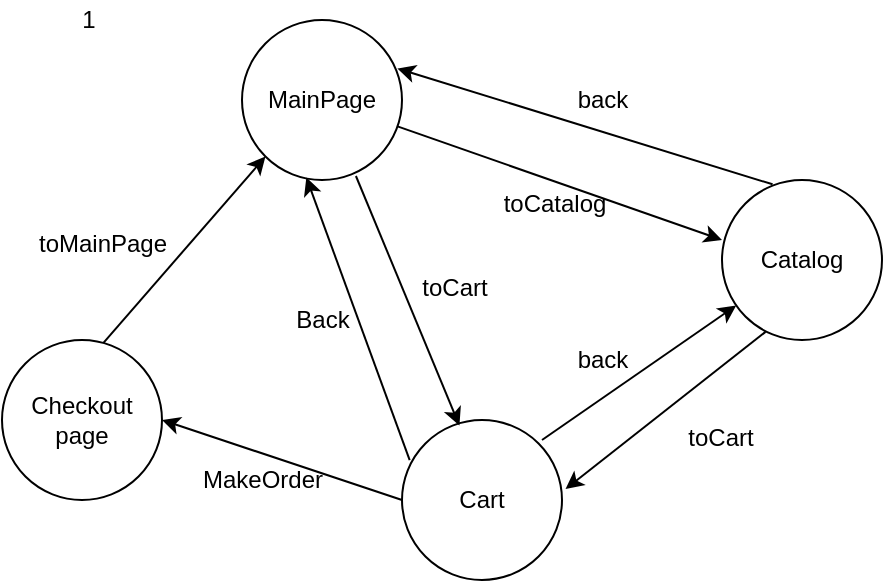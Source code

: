 <mxfile version="12.8.5" type="device" pages="14"><diagram id="JR39j8vEaPYYhQv2r3Ac" name="Page-1"><mxGraphModel dx="1422" dy="794" grid="1" gridSize="10" guides="1" tooltips="1" connect="1" arrows="1" fold="1" page="1" pageScale="1" pageWidth="827" pageHeight="1169" math="0" shadow="0"><root><mxCell id="0"/><mxCell id="1" parent="0"/><mxCell id="AvgDaf5JRPo4dF488csl-2" value="MainPage" style="ellipse;whiteSpace=wrap;html=1;aspect=fixed;fillColor=#FFFFFF;" parent="1" vertex="1"><mxGeometry x="160" y="40" width="80" height="80" as="geometry"/></mxCell><mxCell id="AvgDaf5JRPo4dF488csl-3" value="Catalog" style="ellipse;whiteSpace=wrap;html=1;aspect=fixed;fillColor=#FFFFFF;" parent="1" vertex="1"><mxGeometry x="400" y="120" width="80" height="80" as="geometry"/></mxCell><mxCell id="AvgDaf5JRPo4dF488csl-4" value="Cart" style="ellipse;whiteSpace=wrap;html=1;aspect=fixed;fillColor=#FFFFFF;" parent="1" vertex="1"><mxGeometry x="240" y="240" width="80" height="80" as="geometry"/></mxCell><mxCell id="AvgDaf5JRPo4dF488csl-5" value="Сheckout page" style="ellipse;whiteSpace=wrap;html=1;aspect=fixed;fillColor=#FFFFFF;" parent="1" vertex="1"><mxGeometry x="40" y="200" width="80" height="80" as="geometry"/></mxCell><mxCell id="AvgDaf5JRPo4dF488csl-7" value="" style="endArrow=classic;html=1;entryX=0;entryY=0.375;entryDx=0;entryDy=0;entryPerimeter=0;" parent="1" source="AvgDaf5JRPo4dF488csl-2" target="AvgDaf5JRPo4dF488csl-3" edge="1"><mxGeometry width="50" height="50" relative="1" as="geometry"><mxPoint x="240" y="210" as="sourcePoint"/><mxPoint x="290" y="160" as="targetPoint"/></mxGeometry></mxCell><mxCell id="AvgDaf5JRPo4dF488csl-8" value="" style="endArrow=classic;html=1;exitX=0.712;exitY=0.975;exitDx=0;exitDy=0;exitPerimeter=0;entryX=0.359;entryY=0.035;entryDx=0;entryDy=0;entryPerimeter=0;" parent="1" source="AvgDaf5JRPo4dF488csl-2" target="AvgDaf5JRPo4dF488csl-4" edge="1"><mxGeometry width="50" height="50" relative="1" as="geometry"><mxPoint x="240" y="210" as="sourcePoint"/><mxPoint x="290" y="160" as="targetPoint"/></mxGeometry></mxCell><mxCell id="AvgDaf5JRPo4dF488csl-9" value="" style="endArrow=classic;html=1;" parent="1" target="AvgDaf5JRPo4dF488csl-3" edge="1"><mxGeometry width="50" height="50" relative="1" as="geometry"><mxPoint x="310" y="250" as="sourcePoint"/><mxPoint x="400" y="180" as="targetPoint"/></mxGeometry></mxCell><mxCell id="AvgDaf5JRPo4dF488csl-10" value="" style="endArrow=classic;html=1;exitX=0.316;exitY=0.027;exitDx=0;exitDy=0;exitPerimeter=0;entryX=0.971;entryY=0.303;entryDx=0;entryDy=0;entryPerimeter=0;" parent="1" source="AvgDaf5JRPo4dF488csl-3" target="AvgDaf5JRPo4dF488csl-2" edge="1"><mxGeometry width="50" height="50" relative="1" as="geometry"><mxPoint x="400" y="80" as="sourcePoint"/><mxPoint x="450" y="30" as="targetPoint"/></mxGeometry></mxCell><mxCell id="AvgDaf5JRPo4dF488csl-11" value="" style="endArrow=classic;html=1;exitX=0.272;exitY=0.949;exitDx=0;exitDy=0;exitPerimeter=0;entryX=1.022;entryY=0.432;entryDx=0;entryDy=0;entryPerimeter=0;" parent="1" source="AvgDaf5JRPo4dF488csl-3" target="AvgDaf5JRPo4dF488csl-4" edge="1"><mxGeometry width="50" height="50" relative="1" as="geometry"><mxPoint x="420" y="300" as="sourcePoint"/><mxPoint x="470" y="250" as="targetPoint"/></mxGeometry></mxCell><mxCell id="AvgDaf5JRPo4dF488csl-12" value="" style="endArrow=classic;html=1;entryX=0.402;entryY=0.984;entryDx=0;entryDy=0;entryPerimeter=0;exitX=0.048;exitY=0.251;exitDx=0;exitDy=0;exitPerimeter=0;" parent="1" source="AvgDaf5JRPo4dF488csl-4" target="AvgDaf5JRPo4dF488csl-2" edge="1"><mxGeometry width="50" height="50" relative="1" as="geometry"><mxPoint x="160" y="230" as="sourcePoint"/><mxPoint x="210" y="180" as="targetPoint"/></mxGeometry></mxCell><mxCell id="AvgDaf5JRPo4dF488csl-13" value="" style="endArrow=classic;html=1;exitX=0;exitY=0.5;exitDx=0;exitDy=0;entryX=1;entryY=0.5;entryDx=0;entryDy=0;" parent="1" source="AvgDaf5JRPo4dF488csl-4" target="AvgDaf5JRPo4dF488csl-5" edge="1"><mxGeometry width="50" height="50" relative="1" as="geometry"><mxPoint x="130" y="290" as="sourcePoint"/><mxPoint x="180" y="240" as="targetPoint"/></mxGeometry></mxCell><mxCell id="AvgDaf5JRPo4dF488csl-14" value="" style="endArrow=classic;html=1;exitX=0.634;exitY=0.018;exitDx=0;exitDy=0;exitPerimeter=0;entryX=0;entryY=1;entryDx=0;entryDy=0;" parent="1" source="AvgDaf5JRPo4dF488csl-5" target="AvgDaf5JRPo4dF488csl-2" edge="1"><mxGeometry width="50" height="50" relative="1" as="geometry"><mxPoint x="80" y="170" as="sourcePoint"/><mxPoint x="130" y="120" as="targetPoint"/></mxGeometry></mxCell><mxCell id="AvgDaf5JRPo4dF488csl-15" value="Back" style="text;html=1;align=center;verticalAlign=middle;resizable=0;points=[];autosize=1;" parent="1" vertex="1"><mxGeometry x="180" y="180" width="40" height="20" as="geometry"/></mxCell><mxCell id="AvgDaf5JRPo4dF488csl-16" value="toCart" style="text;html=1;align=center;verticalAlign=middle;resizable=0;points=[];autosize=1;" parent="1" vertex="1"><mxGeometry x="241" y="164" width="50" height="20" as="geometry"/></mxCell><mxCell id="AvgDaf5JRPo4dF488csl-17" value="back" style="text;html=1;align=center;verticalAlign=middle;resizable=0;points=[];autosize=1;" parent="1" vertex="1"><mxGeometry x="320" y="200" width="40" height="20" as="geometry"/></mxCell><mxCell id="AvgDaf5JRPo4dF488csl-18" value="toCart" style="text;html=1;align=center;verticalAlign=middle;resizable=0;points=[];autosize=1;" parent="1" vertex="1"><mxGeometry x="374" y="239" width="50" height="20" as="geometry"/></mxCell><mxCell id="AvgDaf5JRPo4dF488csl-19" value="back" style="text;html=1;align=center;verticalAlign=middle;resizable=0;points=[];autosize=1;" parent="1" vertex="1"><mxGeometry x="320" y="70" width="40" height="20" as="geometry"/></mxCell><mxCell id="AvgDaf5JRPo4dF488csl-20" value="toCatalog" style="text;html=1;align=center;verticalAlign=middle;resizable=0;points=[];autosize=1;" parent="1" vertex="1"><mxGeometry x="281" y="122" width="70" height="20" as="geometry"/></mxCell><mxCell id="AvgDaf5JRPo4dF488csl-21" value="MakeOrder" style="text;html=1;align=center;verticalAlign=middle;resizable=0;points=[];autosize=1;" parent="1" vertex="1"><mxGeometry x="130" y="260" width="80" height="20" as="geometry"/></mxCell><mxCell id="AvgDaf5JRPo4dF488csl-22" value="toMainPage" style="text;html=1;align=center;verticalAlign=middle;resizable=0;points=[];autosize=1;" parent="1" vertex="1"><mxGeometry x="50" y="142" width="80" height="20" as="geometry"/></mxCell><mxCell id="iEVUvJDibPgovPlgNhqH-1" value="1" style="text;html=1;align=center;verticalAlign=middle;resizable=0;points=[];autosize=1;" parent="1" vertex="1"><mxGeometry x="73" y="30" width="20" height="20" as="geometry"/></mxCell></root></mxGraphModel></diagram><diagram id="NTAq0UHBvABPA5V2fQ1Q" name="Page-2"><mxGraphModel dx="1381" dy="764" grid="1" gridSize="10" guides="1" tooltips="1" connect="1" arrows="1" fold="1" page="1" pageScale="1" pageWidth="827" pageHeight="1169" math="0" shadow="0"><root><mxCell id="dg_HZjgUj6PqIjMMPwmY-0"/><mxCell id="dg_HZjgUj6PqIjMMPwmY-1" parent="dg_HZjgUj6PqIjMMPwmY-0"/><mxCell id="dg_HZjgUj6PqIjMMPwmY-62" style="edgeStyle=orthogonalEdgeStyle;rounded=0;orthogonalLoop=1;jettySize=auto;html=1;exitX=0;exitY=0;exitDx=0;exitDy=0;entryX=1;entryY=0;entryDx=0;entryDy=0;" parent="dg_HZjgUj6PqIjMMPwmY-1" source="dg_HZjgUj6PqIjMMPwmY-52" target="dg_HZjgUj6PqIjMMPwmY-53" edge="1"><mxGeometry relative="1" as="geometry"/></mxCell><mxCell id="dg_HZjgUj6PqIjMMPwmY-52" value="Language&lt;br&gt;Page" style="ellipse;whiteSpace=wrap;html=1;aspect=fixed;fillColor=#FFFFFF;" parent="dg_HZjgUj6PqIjMMPwmY-1" vertex="1"><mxGeometry x="430" y="70" width="80" height="80" as="geometry"/></mxCell><mxCell id="dg_HZjgUj6PqIjMMPwmY-60" style="edgeStyle=orthogonalEdgeStyle;rounded=0;orthogonalLoop=1;jettySize=auto;html=1;exitX=1;exitY=1;exitDx=0;exitDy=0;entryX=0;entryY=1;entryDx=0;entryDy=0;" parent="dg_HZjgUj6PqIjMMPwmY-1" source="dg_HZjgUj6PqIjMMPwmY-53" target="dg_HZjgUj6PqIjMMPwmY-52" edge="1"><mxGeometry relative="1" as="geometry"/></mxCell><mxCell id="dg_HZjgUj6PqIjMMPwmY-78" style="edgeStyle=orthogonalEdgeStyle;rounded=0;orthogonalLoop=1;jettySize=auto;html=1;exitX=0.5;exitY=1;exitDx=0;exitDy=0;entryX=0.5;entryY=0;entryDx=0;entryDy=0;" parent="dg_HZjgUj6PqIjMMPwmY-1" source="dg_HZjgUj6PqIjMMPwmY-53" target="dg_HZjgUj6PqIjMMPwmY-54" edge="1"><mxGeometry relative="1" as="geometry"/></mxCell><mxCell id="dg_HZjgUj6PqIjMMPwmY-53" value="Password&lt;br&gt;Page" style="ellipse;whiteSpace=wrap;html=1;aspect=fixed;fillColor=#FFFFFF;" parent="dg_HZjgUj6PqIjMMPwmY-1" vertex="1"><mxGeometry x="210" y="70" width="80" height="80" as="geometry"/></mxCell><mxCell id="dg_HZjgUj6PqIjMMPwmY-64" style="edgeStyle=orthogonalEdgeStyle;rounded=0;orthogonalLoop=1;jettySize=auto;html=1;exitX=0;exitY=0.5;exitDx=0;exitDy=0;entryX=0;entryY=0;entryDx=0;entryDy=0;" parent="dg_HZjgUj6PqIjMMPwmY-1" source="dg_HZjgUj6PqIjMMPwmY-54" target="dg_HZjgUj6PqIjMMPwmY-56" edge="1"><mxGeometry relative="1" as="geometry"/></mxCell><mxCell id="dg_HZjgUj6PqIjMMPwmY-67" style="edgeStyle=orthogonalEdgeStyle;rounded=0;orthogonalLoop=1;jettySize=auto;html=1;exitX=1;exitY=0.5;exitDx=0;exitDy=0;entryX=1;entryY=0;entryDx=0;entryDy=0;" parent="dg_HZjgUj6PqIjMMPwmY-1" source="dg_HZjgUj6PqIjMMPwmY-54" target="dg_HZjgUj6PqIjMMPwmY-57" edge="1"><mxGeometry relative="1" as="geometry"/></mxCell><mxCell id="dg_HZjgUj6PqIjMMPwmY-54" value="Main&lt;br&gt;Page" style="ellipse;whiteSpace=wrap;html=1;aspect=fixed;fillColor=#FFFFFF;" parent="dg_HZjgUj6PqIjMMPwmY-1" vertex="1"><mxGeometry x="210" y="240" width="80" height="80" as="geometry"/></mxCell><mxCell id="dg_HZjgUj6PqIjMMPwmY-71" style="edgeStyle=orthogonalEdgeStyle;rounded=0;orthogonalLoop=1;jettySize=auto;html=1;entryX=0.5;entryY=1;entryDx=0;entryDy=0;" parent="dg_HZjgUj6PqIjMMPwmY-1" source="dg_HZjgUj6PqIjMMPwmY-55" target="dg_HZjgUj6PqIjMMPwmY-52" edge="1"><mxGeometry relative="1" as="geometry"/></mxCell><mxCell id="dg_HZjgUj6PqIjMMPwmY-55" value="Wait Page" style="ellipse;whiteSpace=wrap;html=1;aspect=fixed;fillColor=#FFFFFF;" parent="dg_HZjgUj6PqIjMMPwmY-1" vertex="1"><mxGeometry x="430" y="530" width="80" height="80" as="geometry"/></mxCell><mxCell id="dg_HZjgUj6PqIjMMPwmY-65" style="edgeStyle=orthogonalEdgeStyle;rounded=0;orthogonalLoop=1;jettySize=auto;html=1;exitX=1;exitY=0;exitDx=0;exitDy=0;entryX=0;entryY=1;entryDx=0;entryDy=0;" parent="dg_HZjgUj6PqIjMMPwmY-1" source="dg_HZjgUj6PqIjMMPwmY-56" target="dg_HZjgUj6PqIjMMPwmY-54" edge="1"><mxGeometry relative="1" as="geometry"/></mxCell><mxCell id="dg_HZjgUj6PqIjMMPwmY-68" style="edgeStyle=orthogonalEdgeStyle;rounded=0;orthogonalLoop=1;jettySize=auto;html=1;exitX=0.5;exitY=1;exitDx=0;exitDy=0;entryX=0;entryY=0;entryDx=0;entryDy=0;" parent="dg_HZjgUj6PqIjMMPwmY-1" source="dg_HZjgUj6PqIjMMPwmY-56" target="dg_HZjgUj6PqIjMMPwmY-58" edge="1"><mxGeometry relative="1" as="geometry"/></mxCell><mxCell id="dg_HZjgUj6PqIjMMPwmY-56" value="Withdrawal Page" style="ellipse;whiteSpace=wrap;html=1;aspect=fixed;fillColor=#FFFFFF;" parent="dg_HZjgUj6PqIjMMPwmY-1" vertex="1"><mxGeometry x="130" y="380" width="80" height="80" as="geometry"/></mxCell><mxCell id="dg_HZjgUj6PqIjMMPwmY-66" style="edgeStyle=orthogonalEdgeStyle;rounded=0;orthogonalLoop=1;jettySize=auto;html=1;exitX=0;exitY=0;exitDx=0;exitDy=0;entryX=1;entryY=1;entryDx=0;entryDy=0;" parent="dg_HZjgUj6PqIjMMPwmY-1" source="dg_HZjgUj6PqIjMMPwmY-57" target="dg_HZjgUj6PqIjMMPwmY-54" edge="1"><mxGeometry relative="1" as="geometry"/></mxCell><mxCell id="dg_HZjgUj6PqIjMMPwmY-69" style="edgeStyle=orthogonalEdgeStyle;rounded=0;orthogonalLoop=1;jettySize=auto;html=1;exitX=0.5;exitY=1;exitDx=0;exitDy=0;entryX=1;entryY=0;entryDx=0;entryDy=0;" parent="dg_HZjgUj6PqIjMMPwmY-1" source="dg_HZjgUj6PqIjMMPwmY-57" target="dg_HZjgUj6PqIjMMPwmY-58" edge="1"><mxGeometry relative="1" as="geometry"/></mxCell><mxCell id="dg_HZjgUj6PqIjMMPwmY-57" value="Balance Check Page" style="ellipse;whiteSpace=wrap;html=1;aspect=fixed;fillColor=#FFFFFF;" parent="dg_HZjgUj6PqIjMMPwmY-1" vertex="1"><mxGeometry x="290" y="380" width="80" height="80" as="geometry"/></mxCell><mxCell id="dg_HZjgUj6PqIjMMPwmY-70" style="edgeStyle=orthogonalEdgeStyle;rounded=0;orthogonalLoop=1;jettySize=auto;html=1;exitX=1;exitY=0.5;exitDx=0;exitDy=0;entryX=0;entryY=0.5;entryDx=0;entryDy=0;" parent="dg_HZjgUj6PqIjMMPwmY-1" source="dg_HZjgUj6PqIjMMPwmY-58" target="dg_HZjgUj6PqIjMMPwmY-55" edge="1"><mxGeometry relative="1" as="geometry"/></mxCell><mxCell id="dg_HZjgUj6PqIjMMPwmY-58" value="Session End Page" style="ellipse;whiteSpace=wrap;html=1;aspect=fixed;fillColor=#FFFFFF;" parent="dg_HZjgUj6PqIjMMPwmY-1" vertex="1"><mxGeometry x="210" y="530" width="80" height="80" as="geometry"/></mxCell><mxCell id="dg_HZjgUj6PqIjMMPwmY-72" value="Language selected" style="text;html=1;align=center;verticalAlign=middle;resizable=0;points=[];autosize=1;" parent="dg_HZjgUj6PqIjMMPwmY-1" vertex="1"><mxGeometry x="290" y="60" width="120" height="20" as="geometry"/></mxCell><mxCell id="dg_HZjgUj6PqIjMMPwmY-73" value="Back" style="text;html=1;align=center;verticalAlign=middle;resizable=0;points=[];autosize=1;" parent="dg_HZjgUj6PqIjMMPwmY-1" vertex="1"><mxGeometry x="330" y="120" width="40" height="20" as="geometry"/></mxCell><mxCell id="dg_HZjgUj6PqIjMMPwmY-81" style="edgeStyle=orthogonalEdgeStyle;rounded=0;orthogonalLoop=1;jettySize=auto;html=1;exitX=0;exitY=0.5;exitDx=0;exitDy=0;entryX=0.5;entryY=0;entryDx=0;entryDy=0;" parent="dg_HZjgUj6PqIjMMPwmY-1" source="dg_HZjgUj6PqIjMMPwmY-53" target="dg_HZjgUj6PqIjMMPwmY-53" edge="1"><mxGeometry relative="1" as="geometry"><Array as="points"><mxPoint x="190" y="110"/><mxPoint x="190" y="50"/><mxPoint x="250" y="50"/></Array></mxGeometry></mxCell><mxCell id="dg_HZjgUj6PqIjMMPwmY-82" value="Password &lt;br&gt;is correct" style="text;html=1;align=center;verticalAlign=middle;resizable=0;points=[];autosize=1;" parent="dg_HZjgUj6PqIjMMPwmY-1" vertex="1"><mxGeometry x="252" y="189" width="70" height="30" as="geometry"/></mxCell><mxCell id="dg_HZjgUj6PqIjMMPwmY-83" value="Password&lt;br&gt;&amp;nbsp;isn't correct" style="text;html=1;align=center;verticalAlign=middle;resizable=0;points=[];autosize=1;" parent="dg_HZjgUj6PqIjMMPwmY-1" vertex="1"><mxGeometry x="110" y="60" width="80" height="30" as="geometry"/></mxCell><mxCell id="dg_HZjgUj6PqIjMMPwmY-84" value="Check balance" style="text;html=1;align=center;verticalAlign=middle;resizable=0;points=[];autosize=1;" parent="dg_HZjgUj6PqIjMMPwmY-1" vertex="1"><mxGeometry x="300" y="260" width="90" height="20" as="geometry"/></mxCell><mxCell id="dg_HZjgUj6PqIjMMPwmY-85" value="Withdrawal" style="text;html=1;align=center;verticalAlign=middle;resizable=0;points=[];autosize=1;" parent="dg_HZjgUj6PqIjMMPwmY-1" vertex="1"><mxGeometry x="128" y="262" width="70" height="20" as="geometry"/></mxCell><mxCell id="dg_HZjgUj6PqIjMMPwmY-86" value="Back" style="text;html=1;align=center;verticalAlign=middle;resizable=0;points=[];autosize=1;" parent="dg_HZjgUj6PqIjMMPwmY-1" vertex="1"><mxGeometry x="198" y="350" width="40" height="20" as="geometry"/></mxCell><mxCell id="dg_HZjgUj6PqIjMMPwmY-87" value="Back" style="text;html=1;align=center;verticalAlign=middle;resizable=0;points=[];autosize=1;" parent="dg_HZjgUj6PqIjMMPwmY-1" vertex="1"><mxGeometry x="260" y="350" width="40" height="20" as="geometry"/></mxCell><mxCell id="dg_HZjgUj6PqIjMMPwmY-88" value="End session" style="text;html=1;align=center;verticalAlign=middle;resizable=0;points=[];autosize=1;" parent="dg_HZjgUj6PqIjMMPwmY-1" vertex="1"><mxGeometry x="280" y="500" width="80" height="20" as="geometry"/></mxCell><mxCell id="dg_HZjgUj6PqIjMMPwmY-89" value="End session" style="text;html=1;align=center;verticalAlign=middle;resizable=0;points=[];autosize=1;" parent="dg_HZjgUj6PqIjMMPwmY-1" vertex="1"><mxGeometry x="140" y="500" width="80" height="20" as="geometry"/></mxCell><mxCell id="dg_HZjgUj6PqIjMMPwmY-90" value="Card issuance" style="text;html=1;align=center;verticalAlign=middle;resizable=0;points=[];autosize=1;" parent="dg_HZjgUj6PqIjMMPwmY-1" vertex="1"><mxGeometry x="319" y="575" width="90" height="20" as="geometry"/></mxCell><mxCell id="dg_HZjgUj6PqIjMMPwmY-91" value="Card inserted" style="text;html=1;align=center;verticalAlign=middle;resizable=0;points=[];autosize=1;" parent="dg_HZjgUj6PqIjMMPwmY-1" vertex="1"><mxGeometry x="470" y="280" width="90" height="20" as="geometry"/></mxCell><mxCell id="lF3TPueeTiYgE-gBBwwx-0" value="2" style="text;html=1;align=center;verticalAlign=middle;resizable=0;points=[];autosize=1;" parent="dg_HZjgUj6PqIjMMPwmY-1" vertex="1"><mxGeometry x="60" y="37" width="20" height="20" as="geometry"/></mxCell></root></mxGraphModel></diagram><diagram id="x3vwR-wxZORHIukCkL53" name="Page-3"><mxGraphModel dx="1381" dy="764" grid="1" gridSize="10" guides="1" tooltips="1" connect="1" arrows="1" fold="1" page="1" pageScale="1" pageWidth="827" pageHeight="1169" math="0" shadow="0"><root><mxCell id="k1qs9hJpCXs8rbseUO8v-0"/><mxCell id="k1qs9hJpCXs8rbseUO8v-1" parent="k1qs9hJpCXs8rbseUO8v-0"/><mxCell id="BRQxvF3Yp8LgukhuFnLz-0" value="Registry" style="swimlane;fontStyle=1;align=center;verticalAlign=top;childLayout=stackLayout;horizontal=1;startSize=26;horizontalStack=0;resizeParent=1;resizeParentMax=0;resizeLast=0;collapsible=1;marginBottom=0;" parent="k1qs9hJpCXs8rbseUO8v-1" vertex="1"><mxGeometry x="170" y="570" width="270" height="100" as="geometry"/></mxCell><mxCell id="BRQxvF3Yp8LgukhuFnLz-1" value="- patientCards[]: PatientCard" style="text;strokeColor=none;fillColor=none;align=left;verticalAlign=top;spacingLeft=4;spacingRight=4;overflow=hidden;rotatable=0;points=[[0,0.5],[1,0.5]];portConstraint=eastwest;" parent="BRQxvF3Yp8LgukhuFnLz-0" vertex="1"><mxGeometry y="26" width="270" height="26" as="geometry"/></mxCell><mxCell id="BRQxvF3Yp8LgukhuFnLz-2" value="" style="line;strokeWidth=1;fillColor=none;align=left;verticalAlign=middle;spacingTop=-1;spacingLeft=3;spacingRight=3;rotatable=0;labelPosition=right;points=[];portConstraint=eastwest;" parent="BRQxvF3Yp8LgukhuFnLz-0" vertex="1"><mxGeometry y="52" width="270" height="8" as="geometry"/></mxCell><mxCell id="BRQxvF3Yp8LgukhuFnLz-3" value="+ getPatientCard(PatientCard card): PatientCard&#10;+ createTicket(Patient patient): void" style="text;strokeColor=none;fillColor=none;align=left;verticalAlign=top;spacingLeft=4;spacingRight=4;overflow=hidden;rotatable=0;points=[[0,0.5],[1,0.5]];portConstraint=eastwest;" parent="BRQxvF3Yp8LgukhuFnLz-0" vertex="1"><mxGeometry y="60" width="270" height="40" as="geometry"/></mxCell><mxCell id="BRQxvF3Yp8LgukhuFnLz-4" value="PatientCard" style="swimlane;fontStyle=1;align=center;verticalAlign=top;childLayout=stackLayout;horizontal=1;startSize=26;horizontalStack=0;resizeParent=1;resizeParentMax=0;resizeLast=0;collapsible=1;marginBottom=0;" parent="k1qs9hJpCXs8rbseUO8v-1" vertex="1"><mxGeometry x="80" y="432" width="160" height="100" as="geometry"/></mxCell><mxCell id="BRQxvF3Yp8LgukhuFnLz-5" value="- patient: Patient" style="text;strokeColor=none;fillColor=none;align=left;verticalAlign=top;spacingLeft=4;spacingRight=4;overflow=hidden;rotatable=0;points=[[0,0.5],[1,0.5]];portConstraint=eastwest;" parent="BRQxvF3Yp8LgukhuFnLz-4" vertex="1"><mxGeometry y="26" width="160" height="24" as="geometry"/></mxCell><mxCell id="BRQxvF3Yp8LgukhuFnLz-6" value="" style="line;strokeWidth=1;fillColor=none;align=left;verticalAlign=middle;spacingTop=-1;spacingLeft=3;spacingRight=3;rotatable=0;labelPosition=right;points=[];portConstraint=eastwest;" parent="BRQxvF3Yp8LgukhuFnLz-4" vertex="1"><mxGeometry y="50" width="160" height="8" as="geometry"/></mxCell><mxCell id="BRQxvF3Yp8LgukhuFnLz-7" value="+ createCard(): PatientCard&#10;+ editCard(): void" style="text;strokeColor=none;fillColor=none;align=left;verticalAlign=top;spacingLeft=4;spacingRight=4;overflow=hidden;rotatable=0;points=[[0,0.5],[1,0.5]];portConstraint=eastwest;" parent="BRQxvF3Yp8LgukhuFnLz-4" vertex="1"><mxGeometry y="58" width="160" height="42" as="geometry"/></mxCell><mxCell id="BRQxvF3Yp8LgukhuFnLz-8" value="Branch" style="swimlane;fontStyle=1;align=center;verticalAlign=top;childLayout=stackLayout;horizontal=1;startSize=26;horizontalStack=0;resizeParent=1;resizeParentMax=0;resizeLast=0;collapsible=1;marginBottom=0;" parent="k1qs9hJpCXs8rbseUO8v-1" vertex="1"><mxGeometry x="90" y="710" width="160" height="68" as="geometry"/></mxCell><mxCell id="BRQxvF3Yp8LgukhuFnLz-9" value="- name: String" style="text;strokeColor=none;fillColor=none;align=left;verticalAlign=top;spacingLeft=4;spacingRight=4;overflow=hidden;rotatable=0;points=[[0,0.5],[1,0.5]];portConstraint=eastwest;" parent="BRQxvF3Yp8LgukhuFnLz-8" vertex="1"><mxGeometry y="26" width="160" height="24" as="geometry"/></mxCell><mxCell id="BRQxvF3Yp8LgukhuFnLz-10" value="" style="line;strokeWidth=1;fillColor=none;align=left;verticalAlign=middle;spacingTop=-1;spacingLeft=3;spacingRight=3;rotatable=0;labelPosition=right;points=[];portConstraint=eastwest;" parent="BRQxvF3Yp8LgukhuFnLz-8" vertex="1"><mxGeometry y="50" width="160" height="18" as="geometry"/></mxCell><mxCell id="BRQxvF3Yp8LgukhuFnLz-11" value="Doctor" style="swimlane;fontStyle=1;align=center;verticalAlign=top;childLayout=stackLayout;horizontal=1;startSize=26;horizontalStack=0;resizeParent=1;resizeParentMax=0;resizeLast=0;collapsible=1;marginBottom=0;" parent="k1qs9hJpCXs8rbseUO8v-1" vertex="1"><mxGeometry x="380" y="710" width="210" height="124" as="geometry"/></mxCell><mxCell id="BRQxvF3Yp8LgukhuFnLz-12" value="- name: String&#10;- surname: String&#10;- branch: Branch&#10;- cabinetNumber: int" style="text;strokeColor=none;fillColor=none;align=left;verticalAlign=top;spacingLeft=4;spacingRight=4;overflow=hidden;rotatable=0;points=[[0,0.5],[1,0.5]];portConstraint=eastwest;" parent="BRQxvF3Yp8LgukhuFnLz-11" vertex="1"><mxGeometry y="26" width="210" height="64" as="geometry"/></mxCell><mxCell id="BRQxvF3Yp8LgukhuFnLz-13" value="" style="line;strokeWidth=1;fillColor=none;align=left;verticalAlign=middle;spacingTop=-1;spacingLeft=3;spacingRight=3;rotatable=0;labelPosition=right;points=[];portConstraint=eastwest;" parent="BRQxvF3Yp8LgukhuFnLz-11" vertex="1"><mxGeometry y="90" width="210" height="8" as="geometry"/></mxCell><mxCell id="BRQxvF3Yp8LgukhuFnLz-14" value="+ getMedicalCertificate(Patient): void" style="text;strokeColor=none;fillColor=none;align=left;verticalAlign=top;spacingLeft=4;spacingRight=4;overflow=hidden;rotatable=0;points=[[0,0.5],[1,0.5]];portConstraint=eastwest;" parent="BRQxvF3Yp8LgukhuFnLz-11" vertex="1"><mxGeometry y="98" width="210" height="26" as="geometry"/></mxCell><mxCell id="BRQxvF3Yp8LgukhuFnLz-15" value="Ticket" style="swimlane;fontStyle=1;align=center;verticalAlign=top;childLayout=stackLayout;horizontal=1;startSize=26;horizontalStack=0;resizeParent=1;resizeParentMax=0;resizeLast=0;collapsible=1;marginBottom=0;" parent="k1qs9hJpCXs8rbseUO8v-1" vertex="1"><mxGeometry x="400" y="435" width="180" height="94" as="geometry"/></mxCell><mxCell id="BRQxvF3Yp8LgukhuFnLz-16" value="- time: DateTime&#10;- doctor: Doctor&#10;" style="text;strokeColor=none;fillColor=none;align=left;verticalAlign=top;spacingLeft=4;spacingRight=4;overflow=hidden;rotatable=0;points=[[0,0.5],[1,0.5]];portConstraint=eastwest;" parent="BRQxvF3Yp8LgukhuFnLz-15" vertex="1"><mxGeometry y="26" width="180" height="34" as="geometry"/></mxCell><mxCell id="BRQxvF3Yp8LgukhuFnLz-17" value="" style="line;strokeWidth=1;fillColor=none;align=left;verticalAlign=middle;spacingTop=-1;spacingLeft=3;spacingRight=3;rotatable=0;labelPosition=right;points=[];portConstraint=eastwest;" parent="BRQxvF3Yp8LgukhuFnLz-15" vertex="1"><mxGeometry y="60" width="180" height="8" as="geometry"/></mxCell><mxCell id="BRQxvF3Yp8LgukhuFnLz-18" value="+ viewTicket(Ticket ticket): void" style="text;strokeColor=none;fillColor=none;align=left;verticalAlign=top;spacingLeft=4;spacingRight=4;overflow=hidden;rotatable=0;points=[[0,0.5],[1,0.5]];portConstraint=eastwest;" parent="BRQxvF3Yp8LgukhuFnLz-15" vertex="1"><mxGeometry y="68" width="180" height="26" as="geometry"/></mxCell><mxCell id="BRQxvF3Yp8LgukhuFnLz-19" value="Patient" style="swimlane;fontStyle=1;align=center;verticalAlign=top;childLayout=stackLayout;horizontal=1;startSize=26;horizontalStack=0;resizeParent=1;resizeParentMax=0;resizeLast=0;collapsible=1;marginBottom=0;" parent="k1qs9hJpCXs8rbseUO8v-1" vertex="1"><mxGeometry x="200" y="290" width="120" height="110" as="geometry"/></mxCell><mxCell id="BRQxvF3Yp8LgukhuFnLz-20" value="- name: String&#10;- surname: String&#10;- registration: String&#10;- birthday: String" style="text;strokeColor=none;fillColor=none;align=left;verticalAlign=top;spacingLeft=4;spacingRight=4;overflow=hidden;rotatable=0;points=[[0,0.5],[1,0.5]];portConstraint=eastwest;" parent="BRQxvF3Yp8LgukhuFnLz-19" vertex="1"><mxGeometry y="26" width="120" height="64" as="geometry"/></mxCell><mxCell id="BRQxvF3Yp8LgukhuFnLz-21" value="" style="line;strokeWidth=1;fillColor=none;align=left;verticalAlign=middle;spacingTop=-1;spacingLeft=3;spacingRight=3;rotatable=0;labelPosition=right;points=[];portConstraint=eastwest;" parent="BRQxvF3Yp8LgukhuFnLz-19" vertex="1"><mxGeometry y="90" width="120" height="20" as="geometry"/></mxCell><mxCell id="BRQxvF3Yp8LgukhuFnLz-22" value="" style="endArrow=diamondThin;endFill=1;endSize=24;html=1;exitX=0.25;exitY=0;exitDx=0;exitDy=0;entryX=0.536;entryY=1.033;entryDx=0;entryDy=0;entryPerimeter=0;" parent="k1qs9hJpCXs8rbseUO8v-1" source="BRQxvF3Yp8LgukhuFnLz-0" target="BRQxvF3Yp8LgukhuFnLz-7" edge="1"><mxGeometry width="160" relative="1" as="geometry"><mxPoint x="120" y="570" as="sourcePoint"/><mxPoint x="160" y="560" as="targetPoint"/></mxGeometry></mxCell><mxCell id="BRQxvF3Yp8LgukhuFnLz-23" value="PatientManager" style="swimlane;fontStyle=1;align=center;verticalAlign=top;childLayout=stackLayout;horizontal=1;startSize=26;horizontalStack=0;resizeParent=1;resizeParentMax=0;resizeLast=0;collapsible=1;marginBottom=0;" parent="k1qs9hJpCXs8rbseUO8v-1" vertex="1"><mxGeometry x="380" y="290" width="180" height="60" as="geometry"/></mxCell><mxCell id="BRQxvF3Yp8LgukhuFnLz-24" value="" style="line;strokeWidth=1;fillColor=none;align=left;verticalAlign=middle;spacingTop=-1;spacingLeft=3;spacingRight=3;rotatable=0;labelPosition=right;points=[];portConstraint=eastwest;" parent="BRQxvF3Yp8LgukhuFnLz-23" vertex="1"><mxGeometry y="26" width="180" height="8" as="geometry"/></mxCell><mxCell id="BRQxvF3Yp8LgukhuFnLz-25" value="+ registration(Patient pat): void" style="text;strokeColor=none;fillColor=none;align=left;verticalAlign=top;spacingLeft=4;spacingRight=4;overflow=hidden;rotatable=0;points=[[0,0.5],[1,0.5]];portConstraint=eastwest;" parent="BRQxvF3Yp8LgukhuFnLz-23" vertex="1"><mxGeometry y="34" width="180" height="26" as="geometry"/></mxCell><mxCell id="BRQxvF3Yp8LgukhuFnLz-26" value="" style="endArrow=diamondThin;endFill=0;endSize=24;html=1;exitX=0;exitY=0.5;exitDx=0;exitDy=0;entryX=1;entryY=0.5;entryDx=0;entryDy=0;" parent="k1qs9hJpCXs8rbseUO8v-1" source="BRQxvF3Yp8LgukhuFnLz-23" target="BRQxvF3Yp8LgukhuFnLz-20" edge="1"><mxGeometry width="160" relative="1" as="geometry"><mxPoint x="250" y="570" as="sourcePoint"/><mxPoint x="410" y="570" as="targetPoint"/></mxGeometry></mxCell><mxCell id="BRQxvF3Yp8LgukhuFnLz-27" value="" style="endArrow=diamondThin;endFill=0;endSize=24;html=1;exitX=0;exitY=0.5;exitDx=0;exitDy=0;entryX=0.25;entryY=0;entryDx=0;entryDy=0;" parent="k1qs9hJpCXs8rbseUO8v-1" source="BRQxvF3Yp8LgukhuFnLz-20" target="BRQxvF3Yp8LgukhuFnLz-4" edge="1"><mxGeometry width="160" relative="1" as="geometry"><mxPoint x="250" y="570" as="sourcePoint"/><mxPoint x="410" y="570" as="targetPoint"/></mxGeometry></mxCell><mxCell id="BRQxvF3Yp8LgukhuFnLz-28" value="" style="endArrow=diamondThin;endFill=1;endSize=24;html=1;entryX=0.5;entryY=1;entryDx=0;entryDy=0;exitX=0.5;exitY=0;exitDx=0;exitDy=0;" parent="k1qs9hJpCXs8rbseUO8v-1" source="BRQxvF3Yp8LgukhuFnLz-0" target="BRQxvF3Yp8LgukhuFnLz-19" edge="1"><mxGeometry width="160" relative="1" as="geometry"><mxPoint x="250" y="570" as="sourcePoint"/><mxPoint x="410" y="570" as="targetPoint"/></mxGeometry></mxCell><mxCell id="BRQxvF3Yp8LgukhuFnLz-29" value="" style="endArrow=diamondThin;endFill=0;endSize=24;html=1;entryX=0;entryY=0.5;entryDx=0;entryDy=0;exitX=1;exitY=0.5;exitDx=0;exitDy=0;" parent="k1qs9hJpCXs8rbseUO8v-1" source="BRQxvF3Yp8LgukhuFnLz-9" target="BRQxvF3Yp8LgukhuFnLz-12" edge="1"><mxGeometry width="160" relative="1" as="geometry"><mxPoint x="250" y="570" as="sourcePoint"/><mxPoint x="410" y="570" as="targetPoint"/></mxGeometry></mxCell><mxCell id="BRQxvF3Yp8LgukhuFnLz-30" value="" style="endArrow=diamondThin;endFill=1;endSize=24;html=1;entryX=1;entryY=0.5;entryDx=0;entryDy=0;exitX=0.5;exitY=0;exitDx=0;exitDy=0;" parent="k1qs9hJpCXs8rbseUO8v-1" source="BRQxvF3Yp8LgukhuFnLz-11" target="BRQxvF3Yp8LgukhuFnLz-3" edge="1"><mxGeometry width="160" relative="1" as="geometry"><mxPoint x="500" y="640" as="sourcePoint"/><mxPoint x="410" y="570" as="targetPoint"/></mxGeometry></mxCell><mxCell id="BRQxvF3Yp8LgukhuFnLz-31" value="" style="endArrow=open;endFill=1;endSize=12;html=1;entryX=0;entryY=0.5;entryDx=0;entryDy=0;exitX=0.657;exitY=-0.02;exitDx=0;exitDy=0;exitPerimeter=0;" parent="k1qs9hJpCXs8rbseUO8v-1" source="BRQxvF3Yp8LgukhuFnLz-0" target="BRQxvF3Yp8LgukhuFnLz-16" edge="1"><mxGeometry width="160" relative="1" as="geometry"><mxPoint x="332" y="540" as="sourcePoint"/><mxPoint x="410" y="570" as="targetPoint"/></mxGeometry></mxCell><mxCell id="BRQxvF3Yp8LgukhuFnLz-32" value="" style="endArrow=open;endFill=1;endSize=12;html=1;exitX=0.75;exitY=1;exitDx=0;exitDy=0;entryX=0;entryY=0.25;entryDx=0;entryDy=0;" parent="k1qs9hJpCXs8rbseUO8v-1" source="BRQxvF3Yp8LgukhuFnLz-19" target="BRQxvF3Yp8LgukhuFnLz-15" edge="1"><mxGeometry width="160" relative="1" as="geometry"><mxPoint x="250" y="570" as="sourcePoint"/><mxPoint x="410" y="570" as="targetPoint"/></mxGeometry></mxCell><mxCell id="1NvEWAeoBpkrcI9h7H0u-0" value="3" style="text;html=1;align=center;verticalAlign=middle;resizable=0;points=[];autosize=1;" parent="k1qs9hJpCXs8rbseUO8v-1" vertex="1"><mxGeometry x="70" y="240" width="20" height="20" as="geometry"/></mxCell></root></mxGraphModel></diagram><diagram id="4-dhNnrciHUfJpNiPWwA" name="Page-4"><mxGraphModel dx="1381" dy="764" grid="1" gridSize="10" guides="1" tooltips="1" connect="1" arrows="1" fold="1" page="1" pageScale="1" pageWidth="827" pageHeight="1169" math="0" shadow="0"><root><mxCell id="tWbJgjl9Wvb9x4Y4LTC--0"/><mxCell id="tWbJgjl9Wvb9x4Y4LTC--1" parent="tWbJgjl9Wvb9x4Y4LTC--0"/><mxCell id="tWbJgjl9Wvb9x4Y4LTC--2" value="&lt;p style=&quot;margin: 0px ; margin-top: 4px ; text-align: center&quot;&gt;&lt;b&gt;DoneProduct&lt;/b&gt;&lt;/p&gt;&lt;hr size=&quot;1&quot;&gt;&lt;p style=&quot;margin: 0px ; margin-left: 4px&quot;&gt;- name: String&lt;/p&gt;&lt;p style=&quot;margin: 0px ; margin-left: 4px&quot;&gt;- numberModel: String&lt;/p&gt;&lt;p style=&quot;margin: 0px ; margin-left: 4px&quot;&gt;- typeModel: String&lt;/p&gt;&lt;p style=&quot;margin: 0px ; margin-left: 4px&quot;&gt;- shelfLife: DateTime&lt;/p&gt;&lt;hr size=&quot;1&quot;&gt;&lt;p style=&quot;margin: 0px ; margin-left: 4px&quot;&gt;+ viewProductInfo(): void&lt;/p&gt;" style="verticalAlign=top;align=left;overflow=fill;fontSize=12;fontFamily=Helvetica;html=1;" parent="tWbJgjl9Wvb9x4Y4LTC--1" vertex="1"><mxGeometry x="260" y="430" width="160" height="120" as="geometry"/></mxCell><mxCell id="tWbJgjl9Wvb9x4Y4LTC--3" value="&lt;p style=&quot;margin: 0px ; margin-top: 4px ; text-align: center&quot;&gt;&lt;b&gt;Stock&lt;/b&gt;&lt;/p&gt;&lt;hr size=&quot;1&quot;&gt;&lt;p style=&quot;margin: 0px ; margin-left: 4px&quot;&gt;- products[]: DoneProduct&lt;/p&gt;&lt;hr size=&quot;1&quot;&gt;&lt;p style=&quot;margin: 0px ; margin-left: 4px&quot;&gt;+ viewStockInfo(): void&lt;/p&gt;" style="verticalAlign=top;align=left;overflow=fill;fontSize=12;fontFamily=Helvetica;html=1;" parent="tWbJgjl9Wvb9x4Y4LTC--1" vertex="1"><mxGeometry x="70" y="270" width="160" height="90" as="geometry"/></mxCell><mxCell id="tWbJgjl9Wvb9x4Y4LTC--4" value="&lt;p style=&quot;margin: 0px ; margin-top: 4px ; text-align: center&quot;&gt;&lt;b&gt;StockManager&lt;/b&gt;&lt;/p&gt;&lt;hr size=&quot;1&quot;&gt;&lt;h6 style=&quot;margin: 0px ; margin-left: 4px&quot;&gt;&lt;font style=&quot;font-size: 6px&quot;&gt;&lt;br&gt;&lt;/font&gt;&lt;/h6&gt;&lt;hr size=&quot;1&quot;&gt;&lt;p style=&quot;margin: 0px ; margin-left: 4px&quot;&gt;+ add(DoneProduct): void&lt;/p&gt;&lt;p style=&quot;margin: 0px ; margin-left: 4px&quot;&gt;+ delete(DoneProduct): void&lt;/p&gt;&lt;p style=&quot;margin: 0px ; margin-left: 4px&quot;&gt;+ take(DoneProduct): DoneProduct&lt;/p&gt;" style="verticalAlign=top;align=left;overflow=fill;fontSize=12;fontFamily=Helvetica;html=1;" parent="tWbJgjl9Wvb9x4Y4LTC--1" vertex="1"><mxGeometry x="320" y="250" width="200" height="100" as="geometry"/></mxCell><mxCell id="tWbJgjl9Wvb9x4Y4LTC--5" value="" style="endArrow=diamondThin;endFill=0;endSize=24;html=1;exitX=0;exitY=0.5;exitDx=0;exitDy=0;entryX=1;entryY=0.5;entryDx=0;entryDy=0;" parent="tWbJgjl9Wvb9x4Y4LTC--1" source="tWbJgjl9Wvb9x4Y4LTC--4" target="tWbJgjl9Wvb9x4Y4LTC--3" edge="1"><mxGeometry width="160" relative="1" as="geometry"><mxPoint x="220" y="460" as="sourcePoint"/><mxPoint x="380" y="460" as="targetPoint"/></mxGeometry></mxCell><mxCell id="tWbJgjl9Wvb9x4Y4LTC--6" value="" style="endArrow=diamondThin;endFill=1;endSize=24;html=1;exitX=0.5;exitY=1;exitDx=0;exitDy=0;entryX=0;entryY=0.5;entryDx=0;entryDy=0;" parent="tWbJgjl9Wvb9x4Y4LTC--1" source="tWbJgjl9Wvb9x4Y4LTC--3" target="tWbJgjl9Wvb9x4Y4LTC--2" edge="1"><mxGeometry width="160" relative="1" as="geometry"><mxPoint x="220" y="460" as="sourcePoint"/><mxPoint x="380" y="460" as="targetPoint"/></mxGeometry></mxCell><mxCell id="tWbJgjl9Wvb9x4Y4LTC--7" value="" style="endArrow=open;endFill=1;endSize=12;html=1;exitX=0.5;exitY=1;exitDx=0;exitDy=0;entryX=0.5;entryY=0;entryDx=0;entryDy=0;" parent="tWbJgjl9Wvb9x4Y4LTC--1" source="tWbJgjl9Wvb9x4Y4LTC--4" target="tWbJgjl9Wvb9x4Y4LTC--2" edge="1"><mxGeometry width="160" relative="1" as="geometry"><mxPoint x="220" y="460" as="sourcePoint"/><mxPoint x="380" y="460" as="targetPoint"/></mxGeometry></mxCell><mxCell id="AHnrJf_Ux226R620nsSG-0" value="4" style="text;html=1;align=center;verticalAlign=middle;resizable=0;points=[];autosize=1;" parent="tWbJgjl9Wvb9x4Y4LTC--1" vertex="1"><mxGeometry x="102" y="62" width="20" height="20" as="geometry"/></mxCell></root></mxGraphModel></diagram><diagram id="Pp6VH8V2NXF8dRBYbKfC" name="Page-5"><mxGraphModel dx="1381" dy="764" grid="1" gridSize="10" guides="1" tooltips="1" connect="1" arrows="1" fold="1" page="1" pageScale="1" pageWidth="827" pageHeight="1169" math="0" shadow="0"><root><mxCell id="MueqhAXN_R_qlLo_XzY--0"/><mxCell id="MueqhAXN_R_qlLo_XzY--1" parent="MueqhAXN_R_qlLo_XzY--0"/><mxCell id="MueqhAXN_R_qlLo_XzY--2" value="Admin" style="shape=umlActor;verticalLabelPosition=bottom;labelBackgroundColor=#ffffff;verticalAlign=top;html=1;outlineConnect=0;" parent="MueqhAXN_R_qlLo_XzY--1" vertex="1"><mxGeometry x="80" y="155" width="30" height="60" as="geometry"/></mxCell><mxCell id="MueqhAXN_R_qlLo_XzY--3" value="" style="endArrow=classic;html=1;entryX=0;entryY=0.5;entryDx=0;entryDy=0;" parent="MueqhAXN_R_qlLo_XzY--1" source="MueqhAXN_R_qlLo_XzY--2" target="MueqhAXN_R_qlLo_XzY--4" edge="1"><mxGeometry width="50" height="50" relative="1" as="geometry"><mxPoint x="280" y="250" as="sourcePoint"/><mxPoint x="190" y="190" as="targetPoint"/></mxGeometry></mxCell><mxCell id="MueqhAXN_R_qlLo_XzY--4" value="authorization" style="ellipse;whiteSpace=wrap;html=1;" parent="MueqhAXN_R_qlLo_XzY--1" vertex="1"><mxGeometry x="150" y="160" width="90" height="50" as="geometry"/></mxCell><mxCell id="MueqhAXN_R_qlLo_XzY--5" value="add note" style="ellipse;whiteSpace=wrap;html=1;" parent="MueqhAXN_R_qlLo_XzY--1" vertex="1"><mxGeometry x="330" y="70" width="90" height="50" as="geometry"/></mxCell><mxCell id="MueqhAXN_R_qlLo_XzY--6" value="delete note" style="ellipse;whiteSpace=wrap;html=1;" parent="MueqhAXN_R_qlLo_XzY--1" vertex="1"><mxGeometry x="320" y="240" width="90" height="50" as="geometry"/></mxCell><mxCell id="MueqhAXN_R_qlLo_XzY--7" value="confirn note" style="ellipse;whiteSpace=wrap;html=1;" parent="MueqhAXN_R_qlLo_XzY--1" vertex="1"><mxGeometry x="450" y="220" width="120" height="60" as="geometry"/></mxCell><mxCell id="MueqhAXN_R_qlLo_XzY--8" value="edit note" style="ellipse;whiteSpace=wrap;html=1;" parent="MueqhAXN_R_qlLo_XzY--1" vertex="1"><mxGeometry x="480" y="130" width="90" height="50" as="geometry"/></mxCell><mxCell id="MueqhAXN_R_qlLo_XzY--9" value="" style="endArrow=classic;html=1;exitX=0.5;exitY=1;exitDx=0;exitDy=0;entryX=0.5;entryY=0;entryDx=0;entryDy=0;" parent="MueqhAXN_R_qlLo_XzY--1" source="MueqhAXN_R_qlLo_XzY--5" target="MueqhAXN_R_qlLo_XzY--14" edge="1"><mxGeometry width="50" height="50" relative="1" as="geometry"><mxPoint x="280" y="260" as="sourcePoint"/><mxPoint x="330" y="210" as="targetPoint"/></mxGeometry></mxCell><mxCell id="MueqhAXN_R_qlLo_XzY--10" value="" style="endArrow=classic;html=1;entryX=1;entryY=0;entryDx=0;entryDy=0;exitX=0;exitY=0.5;exitDx=0;exitDy=0;" parent="MueqhAXN_R_qlLo_XzY--1" source="MueqhAXN_R_qlLo_XzY--8" target="MueqhAXN_R_qlLo_XzY--14" edge="1"><mxGeometry width="50" height="50" relative="1" as="geometry"><mxPoint x="280" y="260" as="sourcePoint"/><mxPoint x="330" y="210" as="targetPoint"/></mxGeometry></mxCell><mxCell id="MueqhAXN_R_qlLo_XzY--11" value="" style="endArrow=classic;html=1;entryX=1;entryY=1;entryDx=0;entryDy=0;exitX=0;exitY=0;exitDx=0;exitDy=0;" parent="MueqhAXN_R_qlLo_XzY--1" source="MueqhAXN_R_qlLo_XzY--7" target="MueqhAXN_R_qlLo_XzY--14" edge="1"><mxGeometry width="50" height="50" relative="1" as="geometry"><mxPoint x="280" y="260" as="sourcePoint"/><mxPoint x="330" y="210" as="targetPoint"/></mxGeometry></mxCell><mxCell id="MueqhAXN_R_qlLo_XzY--12" value="" style="endArrow=classic;html=1;entryX=0.5;entryY=1;entryDx=0;entryDy=0;exitX=0.5;exitY=0;exitDx=0;exitDy=0;" parent="MueqhAXN_R_qlLo_XzY--1" source="MueqhAXN_R_qlLo_XzY--6" target="MueqhAXN_R_qlLo_XzY--14" edge="1"><mxGeometry width="50" height="50" relative="1" as="geometry"><mxPoint x="280" y="260" as="sourcePoint"/><mxPoint x="330" y="210" as="targetPoint"/></mxGeometry></mxCell><mxCell id="MueqhAXN_R_qlLo_XzY--13" value="" style="endArrow=classic;html=1;entryX=0;entryY=0.5;entryDx=0;entryDy=0;exitX=1;exitY=0.5;exitDx=0;exitDy=0;" parent="MueqhAXN_R_qlLo_XzY--1" source="MueqhAXN_R_qlLo_XzY--4" target="MueqhAXN_R_qlLo_XzY--14" edge="1"><mxGeometry width="50" height="50" relative="1" as="geometry"><mxPoint x="250" y="100" as="sourcePoint"/><mxPoint x="170" y="430" as="targetPoint"/></mxGeometry></mxCell><mxCell id="MueqhAXN_R_qlLo_XzY--14" value="note" style="ellipse;whiteSpace=wrap;html=1;" parent="MueqhAXN_R_qlLo_XzY--1" vertex="1"><mxGeometry x="320" y="160" width="120" height="50" as="geometry"/></mxCell><mxCell id="V1ktv6yY0pwqZTGz5_so-0" value="5" style="text;html=1;align=center;verticalAlign=middle;resizable=0;points=[];autosize=1;" parent="MueqhAXN_R_qlLo_XzY--1" vertex="1"><mxGeometry x="133" y="48" width="20" height="20" as="geometry"/></mxCell></root></mxGraphModel></diagram><diagram id="gWPMz2fYhgHG4jCKAe-N" name="Page-6"><mxGraphModel dx="1381" dy="764" grid="1" gridSize="10" guides="1" tooltips="1" connect="1" arrows="1" fold="1" page="1" pageScale="1" pageWidth="827" pageHeight="1169" math="0" shadow="0"><root><mxCell id="WIe5yEgsnCu0WW0f3t43-0"/><mxCell id="WIe5yEgsnCu0WW0f3t43-1" parent="WIe5yEgsnCu0WW0f3t43-0"/><mxCell id="KhUJNV2ruzTYIaoUJshp-0" value="schadmin" style="shape=umlActor;verticalLabelPosition=bottom;labelBackgroundColor=#ffffff;verticalAlign=top;html=1;outlineConnect=0;" parent="WIe5yEgsnCu0WW0f3t43-1" vertex="1"><mxGeometry x="80" y="180" width="30" height="60" as="geometry"/></mxCell><mxCell id="KhUJNV2ruzTYIaoUJshp-1" value="work with timetable" style="ellipse;whiteSpace=wrap;html=1;" parent="WIe5yEgsnCu0WW0f3t43-1" vertex="1"><mxGeometry x="240" y="80" width="90" height="60" as="geometry"/></mxCell><mxCell id="KhUJNV2ruzTYIaoUJshp-2" value="work with teachers" style="ellipse;whiteSpace=wrap;html=1;" parent="WIe5yEgsnCu0WW0f3t43-1" vertex="1"><mxGeometry x="240" y="280" width="90" height="60" as="geometry"/></mxCell><mxCell id="KhUJNV2ruzTYIaoUJshp-3" value="delete lesson" style="ellipse;whiteSpace=wrap;html=1;" parent="WIe5yEgsnCu0WW0f3t43-1" vertex="1"><mxGeometry x="430" y="50" width="70" height="40" as="geometry"/></mxCell><mxCell id="KhUJNV2ruzTYIaoUJshp-4" value="add lesson" style="ellipse;whiteSpace=wrap;html=1;" parent="WIe5yEgsnCu0WW0f3t43-1" vertex="1"><mxGeometry x="410" y="100" width="70" height="40" as="geometry"/></mxCell><mxCell id="KhUJNV2ruzTYIaoUJshp-5" value="edit lesson" style="ellipse;whiteSpace=wrap;html=1;" parent="WIe5yEgsnCu0WW0f3t43-1" vertex="1"><mxGeometry x="400" y="150" width="70" height="40" as="geometry"/></mxCell><mxCell id="KhUJNV2ruzTYIaoUJshp-6" value="add teacher" style="ellipse;whiteSpace=wrap;html=1;" parent="WIe5yEgsnCu0WW0f3t43-1" vertex="1"><mxGeometry x="400" y="290" width="70" height="40" as="geometry"/></mxCell><mxCell id="KhUJNV2ruzTYIaoUJshp-7" value="delete teacher" style="ellipse;whiteSpace=wrap;html=1;" parent="WIe5yEgsnCu0WW0f3t43-1" vertex="1"><mxGeometry x="400" y="350" width="70" height="40" as="geometry"/></mxCell><mxCell id="KhUJNV2ruzTYIaoUJshp-8" value="change classroom" style="ellipse;whiteSpace=wrap;html=1;" parent="WIe5yEgsnCu0WW0f3t43-1" vertex="1"><mxGeometry x="400" width="70" height="40" as="geometry"/></mxCell><mxCell id="KhUJNV2ruzTYIaoUJshp-9" value="" style="endArrow=classic;html=1;entryX=0;entryY=1;entryDx=0;entryDy=0;" parent="WIe5yEgsnCu0WW0f3t43-1" target="KhUJNV2ruzTYIaoUJshp-1" edge="1"><mxGeometry width="50" height="50" relative="1" as="geometry"><mxPoint x="120" y="210" as="sourcePoint"/><mxPoint x="160" y="180" as="targetPoint"/></mxGeometry></mxCell><mxCell id="KhUJNV2ruzTYIaoUJshp-10" value="" style="endArrow=classic;html=1;entryX=0;entryY=0.5;entryDx=0;entryDy=0;" parent="WIe5yEgsnCu0WW0f3t43-1" target="KhUJNV2ruzTYIaoUJshp-2" edge="1"><mxGeometry width="50" height="50" relative="1" as="geometry"><mxPoint x="120" y="220" as="sourcePoint"/><mxPoint x="263.18" y="141.213" as="targetPoint"/></mxGeometry></mxCell><mxCell id="KhUJNV2ruzTYIaoUJshp-11" value="" style="endArrow=classic;html=1;entryX=0;entryY=0.5;entryDx=0;entryDy=0;exitX=0.75;exitY=0.068;exitDx=0;exitDy=0;exitPerimeter=0;" parent="WIe5yEgsnCu0WW0f3t43-1" source="KhUJNV2ruzTYIaoUJshp-1" target="KhUJNV2ruzTYIaoUJshp-8" edge="1"><mxGeometry width="50" height="50" relative="1" as="geometry"><mxPoint x="310" y="80" as="sourcePoint"/><mxPoint x="363.18" y="41.213" as="targetPoint"/></mxGeometry></mxCell><mxCell id="KhUJNV2ruzTYIaoUJshp-12" value="" style="endArrow=classic;html=1;entryX=0;entryY=0.5;entryDx=0;entryDy=0;exitX=1;exitY=0;exitDx=0;exitDy=0;" parent="WIe5yEgsnCu0WW0f3t43-1" source="KhUJNV2ruzTYIaoUJshp-1" target="KhUJNV2ruzTYIaoUJshp-3" edge="1"><mxGeometry width="50" height="50" relative="1" as="geometry"><mxPoint x="318" y="94" as="sourcePoint"/><mxPoint x="410.0" y="30" as="targetPoint"/></mxGeometry></mxCell><mxCell id="KhUJNV2ruzTYIaoUJshp-13" value="" style="endArrow=classic;html=1;entryX=0;entryY=0.5;entryDx=0;entryDy=0;exitX=0.998;exitY=0.529;exitDx=0;exitDy=0;exitPerimeter=0;" parent="WIe5yEgsnCu0WW0f3t43-1" source="KhUJNV2ruzTYIaoUJshp-1" target="KhUJNV2ruzTYIaoUJshp-4" edge="1"><mxGeometry width="50" height="50" relative="1" as="geometry"><mxPoint x="327.5" y="104.08" as="sourcePoint"/><mxPoint x="420.0" y="40" as="targetPoint"/></mxGeometry></mxCell><mxCell id="KhUJNV2ruzTYIaoUJshp-14" value="" style="endArrow=classic;html=1;entryX=0;entryY=0.5;entryDx=0;entryDy=0;exitX=0.925;exitY=0.764;exitDx=0;exitDy=0;exitPerimeter=0;" parent="WIe5yEgsnCu0WW0f3t43-1" source="KhUJNV2ruzTYIaoUJshp-1" target="KhUJNV2ruzTYIaoUJshp-5" edge="1"><mxGeometry width="50" height="50" relative="1" as="geometry"><mxPoint x="337.5" y="114.08" as="sourcePoint"/><mxPoint x="430.0" y="50" as="targetPoint"/></mxGeometry></mxCell><mxCell id="KhUJNV2ruzTYIaoUJshp-15" value="" style="endArrow=classic;html=1;exitX=0.984;exitY=0.336;exitDx=0;exitDy=0;exitPerimeter=0;entryX=0;entryY=0.5;entryDx=0;entryDy=0;" parent="WIe5yEgsnCu0WW0f3t43-1" source="KhUJNV2ruzTYIaoUJshp-2" target="KhUJNV2ruzTYIaoUJshp-6" edge="1"><mxGeometry width="50" height="50" relative="1" as="geometry"><mxPoint x="340" y="310" as="sourcePoint"/><mxPoint x="390" y="260" as="targetPoint"/></mxGeometry></mxCell><mxCell id="KhUJNV2ruzTYIaoUJshp-16" value="" style="endArrow=classic;html=1;exitX=1;exitY=1;exitDx=0;exitDy=0;entryX=0;entryY=0.5;entryDx=0;entryDy=0;" parent="WIe5yEgsnCu0WW0f3t43-1" source="KhUJNV2ruzTYIaoUJshp-2" target="KhUJNV2ruzTYIaoUJshp-7" edge="1"><mxGeometry width="50" height="50" relative="1" as="geometry"><mxPoint x="338.56" y="310.16" as="sourcePoint"/><mxPoint x="410.0" y="320" as="targetPoint"/></mxGeometry></mxCell><mxCell id="I334VQEBMCuX62xAsFZA-0" value="6" style="text;html=1;align=center;verticalAlign=middle;resizable=0;points=[];autosize=1;" parent="WIe5yEgsnCu0WW0f3t43-1" vertex="1"><mxGeometry x="82" y="21" width="20" height="20" as="geometry"/></mxCell></root></mxGraphModel></diagram><diagram id="nVxI8oCdhnBqtIqCv7lw" name="Page-7"><mxGraphModel dx="1381" dy="764" grid="1" gridSize="10" guides="1" tooltips="1" connect="1" arrows="1" fold="1" page="1" pageScale="1" pageWidth="827" pageHeight="1169" math="0" shadow="0"><root><mxCell id="_sht1gm8OYq3-VjZX-_1-0"/><mxCell id="_sht1gm8OYq3-VjZX-_1-1" parent="_sht1gm8OYq3-VjZX-_1-0"/><mxCell id="_sht1gm8OYq3-VjZX-_1-2" value="Actor" style="shape=umlActor;verticalLabelPosition=bottom;labelBackgroundColor=#ffffff;verticalAlign=top;html=1;outlineConnect=0;" parent="_sht1gm8OYq3-VjZX-_1-1" vertex="1"><mxGeometry x="200" y="190" width="30" height="60" as="geometry"/></mxCell><mxCell id="_sht1gm8OYq3-VjZX-_1-3" value="Choose the mode of washing" style="ellipse;whiteSpace=wrap;html=1;" parent="_sht1gm8OYq3-VjZX-_1-1" vertex="1"><mxGeometry x="220" y="50" width="110" height="60" as="geometry"/></mxCell><mxCell id="_sht1gm8OYq3-VjZX-_1-4" value="" style="endArrow=classic;html=1;entryX=0.225;entryY=0.938;entryDx=0;entryDy=0;entryPerimeter=0;" parent="_sht1gm8OYq3-VjZX-_1-1" target="_sht1gm8OYq3-VjZX-_1-3" edge="1"><mxGeometry width="50" height="50" relative="1" as="geometry"><mxPoint x="230" y="170" as="sourcePoint"/><mxPoint x="262" y="140" as="targetPoint"/></mxGeometry></mxCell><mxCell id="_sht1gm8OYq3-VjZX-_1-5" value="Include washing" style="ellipse;whiteSpace=wrap;html=1;" parent="_sht1gm8OYq3-VjZX-_1-1" vertex="1"><mxGeometry x="350" y="80" width="100" height="60" as="geometry"/></mxCell><mxCell id="_sht1gm8OYq3-VjZX-_1-6" value="" style="endArrow=classic;html=1;entryX=0;entryY=1;entryDx=0;entryDy=0;" parent="_sht1gm8OYq3-VjZX-_1-1" target="_sht1gm8OYq3-VjZX-_1-5" edge="1"><mxGeometry width="50" height="50" relative="1" as="geometry"><mxPoint x="250" y="210" as="sourcePoint"/><mxPoint x="460" y="170" as="targetPoint"/></mxGeometry></mxCell><mxCell id="_sht1gm8OYq3-VjZX-_1-7" value="Turn off washing" style="ellipse;whiteSpace=wrap;html=1;" parent="_sht1gm8OYq3-VjZX-_1-1" vertex="1"><mxGeometry x="410" y="170" width="110" height="50" as="geometry"/></mxCell><mxCell id="_sht1gm8OYq3-VjZX-_1-8" value="" style="endArrow=classic;html=1;entryX=0;entryY=0.5;entryDx=0;entryDy=0;" parent="_sht1gm8OYq3-VjZX-_1-1" target="_sht1gm8OYq3-VjZX-_1-7" edge="1"><mxGeometry width="50" height="50" relative="1" as="geometry"><mxPoint x="270" y="230" as="sourcePoint"/><mxPoint x="470" y="180" as="targetPoint"/></mxGeometry></mxCell><mxCell id="_sht1gm8OYq3-VjZX-_1-9" value="Change the wash parameters" style="ellipse;whiteSpace=wrap;html=1;" parent="_sht1gm8OYq3-VjZX-_1-1" vertex="1"><mxGeometry x="380" y="240" width="120" height="80" as="geometry"/></mxCell><mxCell id="_sht1gm8OYq3-VjZX-_1-10" value="" style="endArrow=classic;html=1;entryX=0;entryY=0.5;entryDx=0;entryDy=0;" parent="_sht1gm8OYq3-VjZX-_1-1" target="_sht1gm8OYq3-VjZX-_1-9" edge="1"><mxGeometry width="50" height="50" relative="1" as="geometry"><mxPoint x="250" y="250" as="sourcePoint"/><mxPoint x="480" y="190" as="targetPoint"/></mxGeometry></mxCell><mxCell id="_sht1gm8OYq3-VjZX-_1-11" value="Turn on washing" style="ellipse;whiteSpace=wrap;html=1;" parent="_sht1gm8OYq3-VjZX-_1-1" vertex="1"><mxGeometry x="200" y="320" width="100" height="60" as="geometry"/></mxCell><mxCell id="_sht1gm8OYq3-VjZX-_1-12" value="" style="endArrow=classic;html=1;entryX=0.5;entryY=0;entryDx=0;entryDy=0;" parent="_sht1gm8OYq3-VjZX-_1-1" target="_sht1gm8OYq3-VjZX-_1-11" edge="1"><mxGeometry width="50" height="50" relative="1" as="geometry"><mxPoint x="220" y="270" as="sourcePoint"/><mxPoint x="490" y="200" as="targetPoint"/></mxGeometry></mxCell><mxCell id="_sht1gm8OYq3-VjZX-_1-13" value="Fill in the fiellers of the washing machine" style="ellipse;whiteSpace=wrap;html=1;" parent="_sht1gm8OYq3-VjZX-_1-1" vertex="1"><mxGeometry x="320" y="320" width="100" height="80" as="geometry"/></mxCell><mxCell id="_sht1gm8OYq3-VjZX-_1-14" value="" style="endArrow=classic;html=1;entryX=0;entryY=0;entryDx=0;entryDy=0;" parent="_sht1gm8OYq3-VjZX-_1-1" target="_sht1gm8OYq3-VjZX-_1-13" edge="1"><mxGeometry width="50" height="50" relative="1" as="geometry"><mxPoint x="240" y="260" as="sourcePoint"/><mxPoint x="450" y="160" as="targetPoint"/></mxGeometry></mxCell><mxCell id="_sht1gm8OYq3-VjZX-_1-15" value="7" style="text;html=1;align=center;verticalAlign=middle;resizable=0;points=[];autosize=1;" parent="_sht1gm8OYq3-VjZX-_1-1" vertex="1"><mxGeometry x="90" y="107" width="20" height="20" as="geometry"/></mxCell></root></mxGraphModel></diagram><diagram id="wWRNxk-Azm-85oUvyn-H" name="Page-8"><mxGraphModel dx="1381" dy="764" grid="1" gridSize="10" guides="1" tooltips="1" connect="1" arrows="1" fold="1" page="1" pageScale="1" pageWidth="827" pageHeight="1169" math="0" shadow="0"><root><mxCell id="LsS7DMAiHq8SCv02dfDK-0"/><mxCell id="LsS7DMAiHq8SCv02dfDK-1" parent="LsS7DMAiHq8SCv02dfDK-0"/><mxCell id="LsS7DMAiHq8SCv02dfDK-2" value="Admin" style="shape=umlActor;verticalLabelPosition=bottom;labelBackgroundColor=#ffffff;verticalAlign=top;html=1;outlineConnect=0;" parent="LsS7DMAiHq8SCv02dfDK-1" vertex="1"><mxGeometry x="160" y="290" width="30" height="60" as="geometry"/></mxCell><mxCell id="LsS7DMAiHq8SCv02dfDK-3" value="App" style="rounded=0;whiteSpace=wrap;html=1;" parent="LsS7DMAiHq8SCv02dfDK-1" vertex="1"><mxGeometry x="290" y="300" width="120" height="60" as="geometry"/></mxCell><mxCell id="LsS7DMAiHq8SCv02dfDK-4" value="Server" style="rounded=0;whiteSpace=wrap;html=1;" parent="LsS7DMAiHq8SCv02dfDK-1" vertex="1"><mxGeometry x="530" y="300" width="120" height="60" as="geometry"/></mxCell><mxCell id="LsS7DMAiHq8SCv02dfDK-5" value="DB" style="text;html=1;align=center;verticalAlign=middle;resizable=0;points=[];autosize=1;" parent="LsS7DMAiHq8SCv02dfDK-1" vertex="1"><mxGeometry x="785" y="350" width="30" height="20" as="geometry"/></mxCell><mxCell id="LsS7DMAiHq8SCv02dfDK-6" value="" style="endArrow=none;dashed=1;html=1;" parent="LsS7DMAiHq8SCv02dfDK-1" edge="1"><mxGeometry width="50" height="50" relative="1" as="geometry"><mxPoint x="240" y="1530" as="sourcePoint"/><mxPoint x="240" y="290" as="targetPoint"/></mxGeometry></mxCell><mxCell id="LsS7DMAiHq8SCv02dfDK-7" value="" style="endArrow=none;dashed=1;html=1;" parent="LsS7DMAiHq8SCv02dfDK-1" edge="1"><mxGeometry width="50" height="50" relative="1" as="geometry"><mxPoint x="480" y="1530" as="sourcePoint"/><mxPoint x="480" y="290" as="targetPoint"/></mxGeometry></mxCell><mxCell id="LsS7DMAiHq8SCv02dfDK-8" value="" style="endArrow=none;dashed=1;html=1;" parent="LsS7DMAiHq8SCv02dfDK-1" edge="1"><mxGeometry width="50" height="50" relative="1" as="geometry"><mxPoint x="700" y="1530" as="sourcePoint"/><mxPoint x="700" y="290" as="targetPoint"/></mxGeometry></mxCell><mxCell id="LsS7DMAiHq8SCv02dfDK-9" value="Сlass of service choice" style="shape=parallelogram;perimeter=parallelogramPerimeter;whiteSpace=wrap;html=1;" parent="LsS7DMAiHq8SCv02dfDK-1" vertex="1"><mxGeometry x="100" y="420" width="120" height="60" as="geometry"/></mxCell><mxCell id="LsS7DMAiHq8SCv02dfDK-10" value="" style="ellipse;html=1;shape=startState;fillColor=#000000;strokeColor=#ff0000;" parent="LsS7DMAiHq8SCv02dfDK-1" vertex="1"><mxGeometry x="150" y="370" width="30" height="30" as="geometry"/></mxCell><mxCell id="LsS7DMAiHq8SCv02dfDK-11" value="" style="edgeStyle=orthogonalEdgeStyle;html=1;verticalAlign=bottom;endArrow=open;endSize=8;strokeColor=#ff0000;exitX=0.493;exitY=0.861;exitDx=0;exitDy=0;exitPerimeter=0;" parent="LsS7DMAiHq8SCv02dfDK-1" source="LsS7DMAiHq8SCv02dfDK-10" edge="1"><mxGeometry relative="1" as="geometry"><mxPoint x="165" y="420" as="targetPoint"/><mxPoint x="165" y="400" as="sourcePoint"/></mxGeometry></mxCell><mxCell id="LsS7DMAiHq8SCv02dfDK-12" value="" style="rhombus;whiteSpace=wrap;html=1;" parent="LsS7DMAiHq8SCv02dfDK-1" vertex="1"><mxGeometry x="290" y="450" width="30" height="30" as="geometry"/></mxCell><mxCell id="LsS7DMAiHq8SCv02dfDK-13" value="" style="endArrow=classic;html=1;exitX=1;exitY=0.5;exitDx=0;exitDy=0;entryX=0.93;entryY=0.365;entryDx=0;entryDy=0;entryPerimeter=0;" parent="LsS7DMAiHq8SCv02dfDK-1" source="LsS7DMAiHq8SCv02dfDK-12" target="LsS7DMAiHq8SCv02dfDK-9" edge="1"><mxGeometry width="50" height="50" relative="1" as="geometry"><mxPoint x="240" y="570" as="sourcePoint"/><mxPoint x="290" y="520" as="targetPoint"/><Array as="points"><mxPoint x="340" y="465"/><mxPoint x="340" y="440"/></Array></mxGeometry></mxCell><mxCell id="LsS7DMAiHq8SCv02dfDK-14" value="empty(not selected)" style="text;html=1;align=center;verticalAlign=middle;resizable=0;points=[];autosize=1;" parent="LsS7DMAiHq8SCv02dfDK-1" vertex="1"><mxGeometry x="240" y="420" width="120" height="20" as="geometry"/></mxCell><mxCell id="LsS7DMAiHq8SCv02dfDK-15" value="" style="endArrow=classic;html=1;exitX=0.5;exitY=1;exitDx=0;exitDy=0;" parent="LsS7DMAiHq8SCv02dfDK-1" source="LsS7DMAiHq8SCv02dfDK-12" target="LsS7DMAiHq8SCv02dfDK-16" edge="1"><mxGeometry width="50" height="50" relative="1" as="geometry"><mxPoint x="290" y="570" as="sourcePoint"/><mxPoint x="540" y="500" as="targetPoint"/><Array as="points"><mxPoint x="305" y="510"/></Array></mxGeometry></mxCell><mxCell id="LsS7DMAiHq8SCv02dfDK-16" value="Make request &lt;br&gt;of existence&amp;nbsp;" style="shape=parallelogram;perimeter=parallelogramPerimeter;whiteSpace=wrap;html=1;" parent="LsS7DMAiHq8SCv02dfDK-1" vertex="1"><mxGeometry x="520" y="480" width="150" height="60" as="geometry"/></mxCell><mxCell id="LsS7DMAiHq8SCv02dfDK-17" value="" style="rhombus;whiteSpace=wrap;html=1;" parent="LsS7DMAiHq8SCv02dfDK-1" vertex="1"><mxGeometry x="780" y="450" width="30" height="30" as="geometry"/></mxCell><mxCell id="LsS7DMAiHq8SCv02dfDK-18" value="" style="endArrow=classic;html=1;entryX=0;entryY=0.5;entryDx=0;entryDy=0;exitX=0.5;exitY=0;exitDx=0;exitDy=0;" parent="LsS7DMAiHq8SCv02dfDK-1" source="LsS7DMAiHq8SCv02dfDK-16" target="LsS7DMAiHq8SCv02dfDK-17" edge="1"><mxGeometry width="50" height="50" relative="1" as="geometry"><mxPoint x="540" y="540" as="sourcePoint"/><mxPoint x="780" y="460" as="targetPoint"/><Array as="points"><mxPoint x="595" y="465"/></Array></mxGeometry></mxCell><mxCell id="LsS7DMAiHq8SCv02dfDK-19" value="" style="shape=cylinder;whiteSpace=wrap;html=1;boundedLbl=1;backgroundOutline=1;" parent="LsS7DMAiHq8SCv02dfDK-1" vertex="1"><mxGeometry x="780" y="280" width="40" height="60" as="geometry"/></mxCell><mxCell id="LsS7DMAiHq8SCv02dfDK-20" value="" style="endArrow=classic;html=1;exitX=0.5;exitY=0;exitDx=0;exitDy=0;" parent="LsS7DMAiHq8SCv02dfDK-1" source="LsS7DMAiHq8SCv02dfDK-17" target="LsS7DMAiHq8SCv02dfDK-24" edge="1"><mxGeometry width="50" height="50" relative="1" as="geometry"><mxPoint x="610" y="540" as="sourcePoint"/><mxPoint x="220" y="500" as="targetPoint"/><Array as="points"><mxPoint x="795" y="410"/><mxPoint x="440" y="410"/><mxPoint x="360" y="490"/><mxPoint x="310" y="490"/><mxPoint x="300" y="490"/></Array></mxGeometry></mxCell><mxCell id="LsS7DMAiHq8SCv02dfDK-21" value="" style="endArrow=classic;html=1;exitX=0.5;exitY=1;exitDx=0;exitDy=0;entryX=0.5;entryY=0;entryDx=0;entryDy=0;" parent="LsS7DMAiHq8SCv02dfDK-1" source="LsS7DMAiHq8SCv02dfDK-17" target="LsS7DMAiHq8SCv02dfDK-26" edge="1"><mxGeometry width="50" height="50" relative="1" as="geometry"><mxPoint x="800" y="500" as="sourcePoint"/><mxPoint x="795" y="560" as="targetPoint"/><Array as="points"><mxPoint x="795" y="570"/><mxPoint x="150" y="570"/></Array></mxGeometry></mxCell><mxCell id="LsS7DMAiHq8SCv02dfDK-22" value="exist" style="text;html=1;align=center;verticalAlign=middle;resizable=0;points=[];autosize=1;" parent="LsS7DMAiHq8SCv02dfDK-1" vertex="1"><mxGeometry x="810" y="490" width="40" height="20" as="geometry"/></mxCell><mxCell id="LsS7DMAiHq8SCv02dfDK-23" value="not exist" style="text;html=1;align=center;verticalAlign=middle;resizable=0;points=[];autosize=1;" parent="LsS7DMAiHq8SCv02dfDK-1" vertex="1"><mxGeometry x="820" y="418" width="60" height="20" as="geometry"/></mxCell><mxCell id="LsS7DMAiHq8SCv02dfDK-24" value="send response &lt;br&gt;about not exist" style="shape=parallelogram;perimeter=parallelogramPerimeter;whiteSpace=wrap;html=1;" parent="LsS7DMAiHq8SCv02dfDK-1" vertex="1"><mxGeometry x="90" y="500" width="120" height="40" as="geometry"/></mxCell><mxCell id="LsS7DMAiHq8SCv02dfDK-25" value="" style="endArrow=classic;html=1;exitX=0.5;exitY=0;exitDx=0;exitDy=0;entryX=0.422;entryY=1.008;entryDx=0;entryDy=0;entryPerimeter=0;" parent="LsS7DMAiHq8SCv02dfDK-1" source="LsS7DMAiHq8SCv02dfDK-24" target="LsS7DMAiHq8SCv02dfDK-9" edge="1"><mxGeometry width="50" height="50" relative="1" as="geometry"><mxPoint x="250" y="710" as="sourcePoint"/><mxPoint x="160" y="490" as="targetPoint"/></mxGeometry></mxCell><mxCell id="LsS7DMAiHq8SCv02dfDK-26" value="Place number&lt;br&gt;entry" style="shape=parallelogram;perimeter=parallelogramPerimeter;whiteSpace=wrap;html=1;" parent="LsS7DMAiHq8SCv02dfDK-1" vertex="1"><mxGeometry x="90" y="600" width="120" height="60" as="geometry"/></mxCell><mxCell id="LsS7DMAiHq8SCv02dfDK-27" value="" style="rhombus;whiteSpace=wrap;html=1;" parent="LsS7DMAiHq8SCv02dfDK-1" vertex="1"><mxGeometry x="285" y="630" width="30" height="30" as="geometry"/></mxCell><mxCell id="LsS7DMAiHq8SCv02dfDK-28" value="" style="endArrow=classic;html=1;exitX=0.841;exitY=0.778;exitDx=0;exitDy=0;entryX=0;entryY=0.5;entryDx=0;entryDy=0;exitPerimeter=0;" parent="LsS7DMAiHq8SCv02dfDK-1" source="LsS7DMAiHq8SCv02dfDK-26" target="LsS7DMAiHq8SCv02dfDK-27" edge="1"><mxGeometry width="50" height="50" relative="1" as="geometry"><mxPoint x="240" y="630" as="sourcePoint"/><mxPoint x="290" y="580" as="targetPoint"/></mxGeometry></mxCell><mxCell id="LsS7DMAiHq8SCv02dfDK-29" value="" style="endArrow=classic;html=1;exitX=0.856;exitY=0.743;exitDx=0;exitDy=0;entryX=0;entryY=0.5;entryDx=0;entryDy=0;exitPerimeter=0;" parent="LsS7DMAiHq8SCv02dfDK-1" source="LsS7DMAiHq8SCv02dfDK-9" target="LsS7DMAiHq8SCv02dfDK-12" edge="1"><mxGeometry width="50" height="50" relative="1" as="geometry"><mxPoint x="200.92" y="656.68" as="sourcePoint"/><mxPoint x="295" y="655" as="targetPoint"/></mxGeometry></mxCell><mxCell id="LsS7DMAiHq8SCv02dfDK-30" value="empty" style="text;html=1;align=center;verticalAlign=middle;resizable=0;points=[];autosize=1;" parent="LsS7DMAiHq8SCv02dfDK-1" vertex="1"><mxGeometry x="250" y="620" width="50" height="20" as="geometry"/></mxCell><mxCell id="LsS7DMAiHq8SCv02dfDK-31" value="" style="endArrow=classic;html=1;exitX=1;exitY=0.5;exitDx=0;exitDy=0;entryX=0.932;entryY=0.362;entryDx=0;entryDy=0;entryPerimeter=0;" parent="LsS7DMAiHq8SCv02dfDK-1" source="LsS7DMAiHq8SCv02dfDK-27" target="LsS7DMAiHq8SCv02dfDK-26" edge="1"><mxGeometry width="50" height="50" relative="1" as="geometry"><mxPoint x="320" y="645" as="sourcePoint"/><mxPoint x="210" y="622" as="targetPoint"/><Array as="points"><mxPoint x="328.4" y="645"/><mxPoint x="328.4" y="620"/></Array></mxGeometry></mxCell><mxCell id="LsS7DMAiHq8SCv02dfDK-32" value="special symbols" style="text;html=1;align=center;verticalAlign=middle;resizable=0;points=[];autosize=1;" parent="LsS7DMAiHq8SCv02dfDK-1" vertex="1"><mxGeometry x="310" y="670" width="100" height="20" as="geometry"/></mxCell><mxCell id="LsS7DMAiHq8SCv02dfDK-33" value="" style="endArrow=classic;html=1;exitX=0.5;exitY=1;exitDx=0;exitDy=0;" parent="LsS7DMAiHq8SCv02dfDK-1" source="LsS7DMAiHq8SCv02dfDK-27" edge="1"><mxGeometry width="50" height="50" relative="1" as="geometry"><mxPoint x="250" y="760" as="sourcePoint"/><mxPoint x="300" y="680" as="targetPoint"/></mxGeometry></mxCell><mxCell id="LsS7DMAiHq8SCv02dfDK-34" value="" style="rhombus;whiteSpace=wrap;html=1;" parent="LsS7DMAiHq8SCv02dfDK-1" vertex="1"><mxGeometry x="285" y="680" width="30" height="30" as="geometry"/></mxCell><mxCell id="LsS7DMAiHq8SCv02dfDK-35" value="" style="endArrow=classic;html=1;exitX=1;exitY=0.5;exitDx=0;exitDy=0;entryX=0.978;entryY=0.16;entryDx=0;entryDy=0;entryPerimeter=0;" parent="LsS7DMAiHq8SCv02dfDK-1" source="LsS7DMAiHq8SCv02dfDK-34" target="LsS7DMAiHq8SCv02dfDK-26" edge="1"><mxGeometry width="50" height="50" relative="1" as="geometry"><mxPoint x="339.88" y="695" as="sourcePoint"/><mxPoint x="226.72" y="671.72" as="targetPoint"/><Array as="points"><mxPoint x="340" y="695"/><mxPoint x="340" y="610"/></Array></mxGeometry></mxCell><mxCell id="LsS7DMAiHq8SCv02dfDK-36" value="" style="endArrow=classic;html=1;exitX=0.5;exitY=1;exitDx=0;exitDy=0;" parent="LsS7DMAiHq8SCv02dfDK-1" source="LsS7DMAiHq8SCv02dfDK-34" edge="1"><mxGeometry width="50" height="50" relative="1" as="geometry"><mxPoint x="300" y="600" as="sourcePoint"/><mxPoint x="300" y="730" as="targetPoint"/></mxGeometry></mxCell><mxCell id="LsS7DMAiHq8SCv02dfDK-37" value="" style="rhombus;whiteSpace=wrap;html=1;" parent="LsS7DMAiHq8SCv02dfDK-1" vertex="1"><mxGeometry x="285" y="730" width="30" height="30" as="geometry"/></mxCell><mxCell id="LsS7DMAiHq8SCv02dfDK-38" value="" style="endArrow=classic;html=1;exitX=1;exitY=0.5;exitDx=0;exitDy=0;entryX=1;entryY=0;entryDx=0;entryDy=0;" parent="LsS7DMAiHq8SCv02dfDK-1" source="LsS7DMAiHq8SCv02dfDK-37" target="LsS7DMAiHq8SCv02dfDK-26" edge="1"><mxGeometry width="50" height="50" relative="1" as="geometry"><mxPoint x="300" y="600" as="sourcePoint"/><mxPoint x="350" y="660" as="targetPoint"/><Array as="points"><mxPoint x="350" y="745"/><mxPoint x="350" y="600"/></Array></mxGeometry></mxCell><mxCell id="LsS7DMAiHq8SCv02dfDK-39" value="number less than 1" style="text;html=1;align=center;verticalAlign=middle;resizable=0;points=[];autosize=1;" parent="LsS7DMAiHq8SCv02dfDK-1" vertex="1"><mxGeometry x="300" y="715" width="120" height="20" as="geometry"/></mxCell><mxCell id="LsS7DMAiHq8SCv02dfDK-40" value="" style="endArrow=classic;html=1;" parent="LsS7DMAiHq8SCv02dfDK-1" edge="1"><mxGeometry width="50" height="50" relative="1" as="geometry"><mxPoint x="300" y="760" as="sourcePoint"/><mxPoint x="300" y="780" as="targetPoint"/></mxGeometry></mxCell><mxCell id="LsS7DMAiHq8SCv02dfDK-41" value="" style="rhombus;whiteSpace=wrap;html=1;" parent="LsS7DMAiHq8SCv02dfDK-1" vertex="1"><mxGeometry x="285" y="780" width="30" height="30" as="geometry"/></mxCell><mxCell id="LsS7DMAiHq8SCv02dfDK-42" value="" style="endArrow=classic;html=1;exitX=1;exitY=0.5;exitDx=0;exitDy=0;entryX=0.75;entryY=0;entryDx=0;entryDy=0;" parent="LsS7DMAiHq8SCv02dfDK-1" source="LsS7DMAiHq8SCv02dfDK-41" target="LsS7DMAiHq8SCv02dfDK-26" edge="1"><mxGeometry width="50" height="50" relative="1" as="geometry"><mxPoint x="325" y="797.5" as="sourcePoint"/><mxPoint x="220" y="652.5" as="targetPoint"/><Array as="points"><mxPoint x="360" y="795"/><mxPoint x="360" y="590"/><mxPoint x="200" y="590"/><mxPoint x="180" y="590"/></Array></mxGeometry></mxCell><mxCell id="LsS7DMAiHq8SCv02dfDK-43" value="number greater than 300" style="text;html=1;align=center;verticalAlign=middle;resizable=0;points=[];autosize=1;" parent="LsS7DMAiHq8SCv02dfDK-1" vertex="1"><mxGeometry x="310" y="770" width="150" height="20" as="geometry"/></mxCell><mxCell id="LsS7DMAiHq8SCv02dfDK-44" value="Railway carriage number entry" style="shape=parallelogram;perimeter=parallelogramPerimeter;whiteSpace=wrap;html=1;" parent="LsS7DMAiHq8SCv02dfDK-1" vertex="1"><mxGeometry x="80" y="860" width="130" height="60" as="geometry"/></mxCell><mxCell id="LsS7DMAiHq8SCv02dfDK-45" value="" style="rhombus;whiteSpace=wrap;html=1;" parent="LsS7DMAiHq8SCv02dfDK-1" vertex="1"><mxGeometry x="285" y="890" width="30" height="30" as="geometry"/></mxCell><mxCell id="LsS7DMAiHq8SCv02dfDK-46" value="" style="endArrow=classic;html=1;exitX=0.841;exitY=0.778;exitDx=0;exitDy=0;entryX=0;entryY=0.5;entryDx=0;entryDy=0;exitPerimeter=0;" parent="LsS7DMAiHq8SCv02dfDK-1" target="LsS7DMAiHq8SCv02dfDK-45" edge="1"><mxGeometry width="50" height="50" relative="1" as="geometry"><mxPoint x="190.92" y="906.68" as="sourcePoint"/><mxPoint x="290" y="840" as="targetPoint"/></mxGeometry></mxCell><mxCell id="LsS7DMAiHq8SCv02dfDK-47" value="empty" style="text;html=1;align=center;verticalAlign=middle;resizable=0;points=[];autosize=1;" parent="LsS7DMAiHq8SCv02dfDK-1" vertex="1"><mxGeometry x="250" y="880" width="50" height="20" as="geometry"/></mxCell><mxCell id="LsS7DMAiHq8SCv02dfDK-48" value="" style="endArrow=classic;html=1;exitX=1;exitY=0.5;exitDx=0;exitDy=0;entryX=0.932;entryY=0.362;entryDx=0;entryDy=0;entryPerimeter=0;" parent="LsS7DMAiHq8SCv02dfDK-1" source="LsS7DMAiHq8SCv02dfDK-45" edge="1"><mxGeometry width="50" height="50" relative="1" as="geometry"><mxPoint x="320" y="905" as="sourcePoint"/><mxPoint x="201.84" y="881.72" as="targetPoint"/><Array as="points"><mxPoint x="328.4" y="905"/><mxPoint x="328.4" y="880"/></Array></mxGeometry></mxCell><mxCell id="LsS7DMAiHq8SCv02dfDK-49" value="" style="endArrow=classic;html=1;exitX=0.5;exitY=1;exitDx=0;exitDy=0;" parent="LsS7DMAiHq8SCv02dfDK-1" source="LsS7DMAiHq8SCv02dfDK-45" edge="1"><mxGeometry width="50" height="50" relative="1" as="geometry"><mxPoint x="250" y="1020" as="sourcePoint"/><mxPoint x="300" y="940" as="targetPoint"/></mxGeometry></mxCell><mxCell id="LsS7DMAiHq8SCv02dfDK-50" value="" style="rhombus;whiteSpace=wrap;html=1;" parent="LsS7DMAiHq8SCv02dfDK-1" vertex="1"><mxGeometry x="285" y="940" width="30" height="30" as="geometry"/></mxCell><mxCell id="LsS7DMAiHq8SCv02dfDK-51" value="" style="endArrow=classic;html=1;exitX=1;exitY=0.5;exitDx=0;exitDy=0;entryX=0.978;entryY=0.16;entryDx=0;entryDy=0;entryPerimeter=0;" parent="LsS7DMAiHq8SCv02dfDK-1" source="LsS7DMAiHq8SCv02dfDK-50" edge="1"><mxGeometry width="50" height="50" relative="1" as="geometry"><mxPoint x="339.88" y="955" as="sourcePoint"/><mxPoint x="207.36" y="869.6" as="targetPoint"/><Array as="points"><mxPoint x="340" y="955"/><mxPoint x="340" y="870"/></Array></mxGeometry></mxCell><mxCell id="LsS7DMAiHq8SCv02dfDK-52" value="" style="endArrow=classic;html=1;exitX=0.5;exitY=1;exitDx=0;exitDy=0;" parent="LsS7DMAiHq8SCv02dfDK-1" source="LsS7DMAiHq8SCv02dfDK-50" edge="1"><mxGeometry width="50" height="50" relative="1" as="geometry"><mxPoint x="300" y="860" as="sourcePoint"/><mxPoint x="300" y="990" as="targetPoint"/></mxGeometry></mxCell><mxCell id="LsS7DMAiHq8SCv02dfDK-53" value="" style="rhombus;whiteSpace=wrap;html=1;" parent="LsS7DMAiHq8SCv02dfDK-1" vertex="1"><mxGeometry x="285" y="990" width="30" height="30" as="geometry"/></mxCell><mxCell id="LsS7DMAiHq8SCv02dfDK-54" value="" style="endArrow=classic;html=1;exitX=1;exitY=0.5;exitDx=0;exitDy=0;entryX=1;entryY=0;entryDx=0;entryDy=0;" parent="LsS7DMAiHq8SCv02dfDK-1" source="LsS7DMAiHq8SCv02dfDK-53" edge="1"><mxGeometry width="50" height="50" relative="1" as="geometry"><mxPoint x="300" y="860" as="sourcePoint"/><mxPoint x="210" y="860" as="targetPoint"/><Array as="points"><mxPoint x="350" y="1005"/><mxPoint x="350" y="860"/></Array></mxGeometry></mxCell><mxCell id="LsS7DMAiHq8SCv02dfDK-55" value="" style="endArrow=classic;html=1;" parent="LsS7DMAiHq8SCv02dfDK-1" edge="1"><mxGeometry width="50" height="50" relative="1" as="geometry"><mxPoint x="300" y="1020" as="sourcePoint"/><mxPoint x="300" y="1040" as="targetPoint"/></mxGeometry></mxCell><mxCell id="LsS7DMAiHq8SCv02dfDK-56" value="" style="endArrow=classic;html=1;exitX=1;exitY=0.5;exitDx=0;exitDy=0;entryX=0.75;entryY=0;entryDx=0;entryDy=0;" parent="LsS7DMAiHq8SCv02dfDK-1" edge="1"><mxGeometry width="50" height="50" relative="1" as="geometry"><mxPoint x="315" y="1055" as="sourcePoint"/><mxPoint x="180" y="860" as="targetPoint"/><Array as="points"><mxPoint x="360" y="1055"/><mxPoint x="360" y="850"/><mxPoint x="200" y="850"/><mxPoint x="180" y="850"/></Array></mxGeometry></mxCell><mxCell id="LsS7DMAiHq8SCv02dfDK-57" value="" style="rhombus;whiteSpace=wrap;html=1;" parent="LsS7DMAiHq8SCv02dfDK-1" vertex="1"><mxGeometry x="285" y="1040" width="30" height="30" as="geometry"/></mxCell><mxCell id="LsS7DMAiHq8SCv02dfDK-58" value="special symbols" style="text;html=1;align=center;verticalAlign=middle;resizable=0;points=[];autosize=1;" parent="LsS7DMAiHq8SCv02dfDK-1" vertex="1"><mxGeometry x="300" y="930" width="100" height="20" as="geometry"/></mxCell><mxCell id="LsS7DMAiHq8SCv02dfDK-59" value="number less than 1" style="text;html=1;align=center;verticalAlign=middle;resizable=0;points=[];autosize=1;" parent="LsS7DMAiHq8SCv02dfDK-1" vertex="1"><mxGeometry x="300" y="980" width="120" height="20" as="geometry"/></mxCell><mxCell id="LsS7DMAiHq8SCv02dfDK-60" value="number greater than 15" style="text;html=1;align=center;verticalAlign=middle;resizable=0;points=[];autosize=1;" parent="LsS7DMAiHq8SCv02dfDK-1" vertex="1"><mxGeometry x="315" y="1030" width="140" height="20" as="geometry"/></mxCell><mxCell id="LsS7DMAiHq8SCv02dfDK-61" value="" style="endArrow=classic;html=1;entryX=0.5;entryY=0;entryDx=0;entryDy=0;exitX=0.5;exitY=1;exitDx=0;exitDy=0;" parent="LsS7DMAiHq8SCv02dfDK-1" source="LsS7DMAiHq8SCv02dfDK-41" target="LsS7DMAiHq8SCv02dfDK-44" edge="1"><mxGeometry width="50" height="50" relative="1" as="geometry"><mxPoint x="520.55" y="837.52" as="sourcePoint"/><mxPoint x="380" y="800" as="targetPoint"/><Array as="points"><mxPoint x="300" y="840"/><mxPoint x="145" y="840"/></Array></mxGeometry></mxCell><mxCell id="LsS7DMAiHq8SCv02dfDK-62" value="Way from to" style="shape=parallelogram;perimeter=parallelogramPerimeter;whiteSpace=wrap;html=1;" parent="LsS7DMAiHq8SCv02dfDK-1" vertex="1"><mxGeometry x="95" y="1120" width="115" height="30" as="geometry"/></mxCell><mxCell id="LsS7DMAiHq8SCv02dfDK-63" value="" style="endArrow=classic;html=1;entryX=0.5;entryY=0;entryDx=0;entryDy=0;exitX=0.5;exitY=1;exitDx=0;exitDy=0;" parent="LsS7DMAiHq8SCv02dfDK-1" source="LsS7DMAiHq8SCv02dfDK-57" edge="1"><mxGeometry width="50" height="50" relative="1" as="geometry"><mxPoint x="520" y="1097.52" as="sourcePoint"/><mxPoint x="144.45" y="1120" as="targetPoint"/><Array as="points"><mxPoint x="300" y="1100"/><mxPoint x="144.45" y="1100"/></Array></mxGeometry></mxCell><mxCell id="LsS7DMAiHq8SCv02dfDK-64" value="" style="rhombus;whiteSpace=wrap;html=1;" parent="LsS7DMAiHq8SCv02dfDK-1" vertex="1"><mxGeometry x="285" y="1130" width="30" height="30" as="geometry"/></mxCell><mxCell id="LsS7DMAiHq8SCv02dfDK-65" value="empty" style="text;html=1;align=center;verticalAlign=middle;resizable=0;points=[];autosize=1;" parent="LsS7DMAiHq8SCv02dfDK-1" vertex="1"><mxGeometry x="235" y="1125" width="50" height="20" as="geometry"/></mxCell><mxCell id="LsS7DMAiHq8SCv02dfDK-66" value="" style="endArrow=classic;html=1;entryX=0;entryY=0.5;entryDx=0;entryDy=0;exitX=1;exitY=1;exitDx=0;exitDy=0;" parent="LsS7DMAiHq8SCv02dfDK-1" source="LsS7DMAiHq8SCv02dfDK-62" target="LsS7DMAiHq8SCv02dfDK-64" edge="1"><mxGeometry width="50" height="50" relative="1" as="geometry"><mxPoint x="196" y="1139" as="sourcePoint"/><mxPoint x="290" y="1139.16" as="targetPoint"/></mxGeometry></mxCell><mxCell id="LsS7DMAiHq8SCv02dfDK-67" value="" style="endArrow=classic;html=1;exitX=1;exitY=0.5;exitDx=0;exitDy=0;entryX=0.931;entryY=0.314;entryDx=0;entryDy=0;entryPerimeter=0;" parent="LsS7DMAiHq8SCv02dfDK-1" target="LsS7DMAiHq8SCv02dfDK-62" edge="1"><mxGeometry width="50" height="50" relative="1" as="geometry"><mxPoint x="313.16" y="1145" as="sourcePoint"/><mxPoint x="200.0" y="1121.72" as="targetPoint"/><Array as="points"><mxPoint x="326.56" y="1145"/><mxPoint x="327" y="1130"/></Array></mxGeometry></mxCell><mxCell id="LsS7DMAiHq8SCv02dfDK-68" value="" style="endArrow=classic;html=1;exitX=0.5;exitY=1;exitDx=0;exitDy=0;" parent="LsS7DMAiHq8SCv02dfDK-1" source="LsS7DMAiHq8SCv02dfDK-64" edge="1"><mxGeometry width="50" height="50" relative="1" as="geometry"><mxPoint x="230" y="1100" as="sourcePoint"/><mxPoint x="300" y="1170" as="targetPoint"/></mxGeometry></mxCell><mxCell id="LsS7DMAiHq8SCv02dfDK-69" value="" style="rhombus;whiteSpace=wrap;html=1;" parent="LsS7DMAiHq8SCv02dfDK-1" vertex="1"><mxGeometry x="285" y="1170" width="30" height="30" as="geometry"/></mxCell><mxCell id="LsS7DMAiHq8SCv02dfDK-70" value="" style="endArrow=classic;html=1;exitX=1;exitY=0.5;exitDx=0;exitDy=0;entryX=1;entryY=0;entryDx=0;entryDy=0;" parent="LsS7DMAiHq8SCv02dfDK-1" source="LsS7DMAiHq8SCv02dfDK-69" target="LsS7DMAiHq8SCv02dfDK-62" edge="1"><mxGeometry width="50" height="50" relative="1" as="geometry"><mxPoint x="316.32" y="1187.7" as="sourcePoint"/><mxPoint x="208.68" y="1102.3" as="targetPoint"/><Array as="points"><mxPoint x="341" y="1185"/><mxPoint x="341" y="1180"/><mxPoint x="341" y="1120"/></Array></mxGeometry></mxCell><mxCell id="LsS7DMAiHq8SCv02dfDK-71" value="all numbers" style="text;html=1;align=center;verticalAlign=middle;resizable=0;points=[];autosize=1;" parent="LsS7DMAiHq8SCv02dfDK-1" vertex="1"><mxGeometry x="300" y="1160" width="80" height="20" as="geometry"/></mxCell><mxCell id="LsS7DMAiHq8SCv02dfDK-72" value="" style="endArrow=classic;html=1;exitX=0.5;exitY=1;exitDx=0;exitDy=0;entryX=0.5;entryY=0;entryDx=0;entryDy=0;" parent="LsS7DMAiHq8SCv02dfDK-1" source="LsS7DMAiHq8SCv02dfDK-69" target="LsS7DMAiHq8SCv02dfDK-73" edge="1"><mxGeometry width="50" height="50" relative="1" as="geometry"><mxPoint x="270" y="1050" as="sourcePoint"/><mxPoint x="300" y="1210" as="targetPoint"/><Array as="points"><mxPoint x="145" y="1200"/></Array></mxGeometry></mxCell><mxCell id="LsS7DMAiHq8SCv02dfDK-73" value="Input name/surname" style="shape=parallelogram;perimeter=parallelogramPerimeter;whiteSpace=wrap;html=1;" parent="LsS7DMAiHq8SCv02dfDK-1" vertex="1"><mxGeometry x="90" y="1210" width="110" height="40" as="geometry"/></mxCell><mxCell id="LsS7DMAiHq8SCv02dfDK-74" value="" style="rhombus;whiteSpace=wrap;html=1;" parent="LsS7DMAiHq8SCv02dfDK-1" vertex="1"><mxGeometry x="275" y="1220" width="30" height="30" as="geometry"/></mxCell><mxCell id="LsS7DMAiHq8SCv02dfDK-75" value="empty" style="text;html=1;align=center;verticalAlign=middle;resizable=0;points=[];autosize=1;" parent="LsS7DMAiHq8SCv02dfDK-1" vertex="1"><mxGeometry x="225" y="1215" width="50" height="20" as="geometry"/></mxCell><mxCell id="LsS7DMAiHq8SCv02dfDK-76" value="" style="endArrow=classic;html=1;exitX=0.5;exitY=1;exitDx=0;exitDy=0;" parent="LsS7DMAiHq8SCv02dfDK-1" source="LsS7DMAiHq8SCv02dfDK-74" edge="1"><mxGeometry width="50" height="50" relative="1" as="geometry"><mxPoint x="220" y="1190" as="sourcePoint"/><mxPoint x="290" y="1260" as="targetPoint"/></mxGeometry></mxCell><mxCell id="LsS7DMAiHq8SCv02dfDK-77" value="" style="rhombus;whiteSpace=wrap;html=1;" parent="LsS7DMAiHq8SCv02dfDK-1" vertex="1"><mxGeometry x="275" y="1260" width="30" height="30" as="geometry"/></mxCell><mxCell id="LsS7DMAiHq8SCv02dfDK-78" value="" style="endArrow=classic;html=1;exitX=1;exitY=0.5;exitDx=0;exitDy=0;entryX=1;entryY=0;entryDx=0;entryDy=0;" parent="LsS7DMAiHq8SCv02dfDK-1" source="LsS7DMAiHq8SCv02dfDK-77" edge="1"><mxGeometry width="50" height="50" relative="1" as="geometry"><mxPoint x="306.32" y="1277.7" as="sourcePoint"/><mxPoint x="200" y="1210" as="targetPoint"/><Array as="points"><mxPoint x="331" y="1275"/><mxPoint x="331" y="1270"/><mxPoint x="331" y="1210"/></Array></mxGeometry></mxCell><mxCell id="LsS7DMAiHq8SCv02dfDK-79" value="" style="endArrow=classic;html=1;entryX=0.931;entryY=0.314;entryDx=0;entryDy=0;entryPerimeter=0;exitX=1;exitY=0.5;exitDx=0;exitDy=0;" parent="LsS7DMAiHq8SCv02dfDK-1" source="LsS7DMAiHq8SCv02dfDK-74" edge="1"><mxGeometry width="50" height="50" relative="1" as="geometry"><mxPoint x="306" y="1236" as="sourcePoint"/><mxPoint x="195.065" y="1220" as="targetPoint"/><Array as="points"><mxPoint x="319.56" y="1235.58"/><mxPoint x="320" y="1220.58"/></Array></mxGeometry></mxCell><mxCell id="LsS7DMAiHq8SCv02dfDK-80" value="" style="endArrow=classic;html=1;entryX=0;entryY=0.5;entryDx=0;entryDy=0;exitX=0.878;exitY=0.615;exitDx=0;exitDy=0;exitPerimeter=0;" parent="LsS7DMAiHq8SCv02dfDK-1" source="LsS7DMAiHq8SCv02dfDK-73" edge="1"><mxGeometry width="50" height="50" relative="1" as="geometry"><mxPoint x="190" y="1235" as="sourcePoint"/><mxPoint x="275.0" y="1234.52" as="targetPoint"/></mxGeometry></mxCell><mxCell id="LsS7DMAiHq8SCv02dfDK-81" value="contain numbers" style="text;html=1;align=center;verticalAlign=middle;resizable=0;points=[];autosize=1;" parent="LsS7DMAiHq8SCv02dfDK-1" vertex="1"><mxGeometry x="300" y="1250" width="100" height="20" as="geometry"/></mxCell><mxCell id="LsS7DMAiHq8SCv02dfDK-82" value="" style="endArrow=classic;html=1;exitX=0.5;exitY=1;exitDx=0;exitDy=0;entryX=0;entryY=0.5;entryDx=0;entryDy=0;" parent="LsS7DMAiHq8SCv02dfDK-1" source="LsS7DMAiHq8SCv02dfDK-77" target="LsS7DMAiHq8SCv02dfDK-83" edge="1"><mxGeometry width="50" height="50" relative="1" as="geometry"><mxPoint x="400" y="1090" as="sourcePoint"/><mxPoint x="560" y="1310" as="targetPoint"/><Array as="points"><mxPoint x="290" y="1300"/></Array></mxGeometry></mxCell><mxCell id="LsS7DMAiHq8SCv02dfDK-83" value="Make request &lt;br&gt;for check&amp;nbsp;&lt;br&gt;free/unique ticket" style="shape=parallelogram;perimeter=parallelogramPerimeter;whiteSpace=wrap;html=1;" parent="LsS7DMAiHq8SCv02dfDK-1" vertex="1"><mxGeometry x="494" y="1270" width="150" height="60" as="geometry"/></mxCell><mxCell id="LsS7DMAiHq8SCv02dfDK-84" value="" style="rhombus;whiteSpace=wrap;html=1;" parent="LsS7DMAiHq8SCv02dfDK-1" vertex="1"><mxGeometry x="755" y="1200" width="30" height="30" as="geometry"/></mxCell><mxCell id="LsS7DMAiHq8SCv02dfDK-85" value="" style="endArrow=classic;html=1;entryX=0;entryY=0.5;entryDx=0;entryDy=0;exitX=0.5;exitY=0;exitDx=0;exitDy=0;" parent="LsS7DMAiHq8SCv02dfDK-1" source="LsS7DMAiHq8SCv02dfDK-83" edge="1"><mxGeometry width="50" height="50" relative="1" as="geometry"><mxPoint x="570" y="1230" as="sourcePoint"/><mxPoint x="755" y="1215" as="targetPoint"/><Array as="points"><mxPoint x="570" y="1215"/></Array></mxGeometry></mxCell><mxCell id="LsS7DMAiHq8SCv02dfDK-86" value="not free/unique" style="text;html=1;align=center;verticalAlign=middle;resizable=0;points=[];autosize=1;" parent="LsS7DMAiHq8SCv02dfDK-1" vertex="1"><mxGeometry x="780" y="1170" width="100" height="20" as="geometry"/></mxCell><mxCell id="LsS7DMAiHq8SCv02dfDK-87" value="free/unique" style="text;html=1;align=center;verticalAlign=middle;resizable=0;points=[];autosize=1;" parent="LsS7DMAiHq8SCv02dfDK-1" vertex="1"><mxGeometry x="790" y="1260" width="80" height="20" as="geometry"/></mxCell><mxCell id="LsS7DMAiHq8SCv02dfDK-88" value="" style="endArrow=classic;html=1;exitX=0.5;exitY=0;exitDx=0;exitDy=0;entryX=0;entryY=0.25;entryDx=0;entryDy=0;" parent="LsS7DMAiHq8SCv02dfDK-1" source="LsS7DMAiHq8SCv02dfDK-84" target="LsS7DMAiHq8SCv02dfDK-9" edge="1"><mxGeometry width="50" height="50" relative="1" as="geometry"><mxPoint x="570" y="930" as="sourcePoint"/><mxPoint x="170" y="820" as="targetPoint"/><Array as="points"><mxPoint x="770" y="820"/><mxPoint x="80" y="820"/><mxPoint x="80" y="590"/><mxPoint x="80" y="439"/></Array></mxGeometry></mxCell><mxCell id="LsS7DMAiHq8SCv02dfDK-89" value="" style="endArrow=classic;html=1;exitX=0.5;exitY=1;exitDx=0;exitDy=0;" parent="LsS7DMAiHq8SCv02dfDK-1" source="LsS7DMAiHq8SCv02dfDK-84" edge="1"><mxGeometry width="50" height="50" relative="1" as="geometry"><mxPoint x="700" y="1290" as="sourcePoint"/><mxPoint x="770" y="1350" as="targetPoint"/></mxGeometry></mxCell><mxCell id="LsS7DMAiHq8SCv02dfDK-90" value="Add data" style="shape=parallelogram;perimeter=parallelogramPerimeter;whiteSpace=wrap;html=1;" parent="LsS7DMAiHq8SCv02dfDK-1" vertex="1"><mxGeometry x="710" y="1350" width="120" height="60" as="geometry"/></mxCell><mxCell id="LsS7DMAiHq8SCv02dfDK-91" value="Return response" style="shape=parallelogram;perimeter=parallelogramPerimeter;whiteSpace=wrap;html=1;" parent="LsS7DMAiHq8SCv02dfDK-1" vertex="1"><mxGeometry x="520" y="1450" width="120" height="60" as="geometry"/></mxCell><mxCell id="LsS7DMAiHq8SCv02dfDK-92" value="" style="endArrow=classic;html=1;entryX=1;entryY=0.5;entryDx=0;entryDy=0;" parent="LsS7DMAiHq8SCv02dfDK-1" source="LsS7DMAiHq8SCv02dfDK-90" target="LsS7DMAiHq8SCv02dfDK-91" edge="1"><mxGeometry width="50" height="50" relative="1" as="geometry"><mxPoint x="760" y="1413" as="sourcePoint"/><mxPoint x="550" y="1470" as="targetPoint"/><Array as="points"><mxPoint x="767" y="1480"/></Array></mxGeometry></mxCell><mxCell id="LsS7DMAiHq8SCv02dfDK-93" value="" style="endArrow=classic;html=1;exitX=0;exitY=0.5;exitDx=0;exitDy=0;" parent="LsS7DMAiHq8SCv02dfDK-1" source="LsS7DMAiHq8SCv02dfDK-91" target="LsS7DMAiHq8SCv02dfDK-94" edge="1"><mxGeometry width="50" height="50" relative="1" as="geometry"><mxPoint x="450" y="1410" as="sourcePoint"/><mxPoint x="400" y="1480" as="targetPoint"/></mxGeometry></mxCell><mxCell id="LsS7DMAiHq8SCv02dfDK-94" value="Render" style="shape=parallelogram;perimeter=parallelogramPerimeter;whiteSpace=wrap;html=1;" parent="LsS7DMAiHq8SCv02dfDK-1" vertex="1"><mxGeometry x="340" y="1450" width="120" height="60" as="geometry"/></mxCell><mxCell id="LsS7DMAiHq8SCv02dfDK-95" value="" style="endArrow=classic;html=1;exitX=0;exitY=0.5;exitDx=0;exitDy=0;" parent="LsS7DMAiHq8SCv02dfDK-1" source="LsS7DMAiHq8SCv02dfDK-94" target="LsS7DMAiHq8SCv02dfDK-96" edge="1"><mxGeometry width="50" height="50" relative="1" as="geometry"><mxPoint x="450" y="1410" as="sourcePoint"/><mxPoint x="160" y="1480" as="targetPoint"/></mxGeometry></mxCell><mxCell id="LsS7DMAiHq8SCv02dfDK-96" value="" style="ellipse;html=1;shape=endState;fillColor=#000000;strokeColor=#ff0000;" parent="LsS7DMAiHq8SCv02dfDK-1" vertex="1"><mxGeometry x="145" y="1465" width="30" height="30" as="geometry"/></mxCell><mxCell id="LsS7DMAiHq8SCv02dfDK-97" value="8" style="text;html=1;align=center;verticalAlign=middle;resizable=0;points=[];autosize=1;" parent="LsS7DMAiHq8SCv02dfDK-1" vertex="1"><mxGeometry x="104" y="262" width="20" height="20" as="geometry"/></mxCell></root></mxGraphModel></diagram><diagram name="Page-11" id="QX-VuJgnrcNObudHxQjL"><mxGraphModel dx="1422" dy="794" grid="1" gridSize="10" guides="1" tooltips="1" connect="1" arrows="1" fold="1" page="1" pageScale="1" pageWidth="827" pageHeight="1169" math="0" shadow="0"><root><mxCell id="Jkxs6Mn0NndpdrevekWo-0"/><mxCell id="Jkxs6Mn0NndpdrevekWo-1" parent="Jkxs6Mn0NndpdrevekWo-0"/><mxCell id="Jkxs6Mn0NndpdrevekWo-3" value="admin" style="shape=umlActor;verticalLabelPosition=bottom;labelBackgroundColor=#ffffff;verticalAlign=top;html=1;outlineConnect=0;" parent="Jkxs6Mn0NndpdrevekWo-1" vertex="1"><mxGeometry x="180" y="193" width="30" height="60" as="geometry"/></mxCell><mxCell id="Jkxs6Mn0NndpdrevekWo-4" value="" style="whiteSpace=wrap;html=1;aspect=fixed;" parent="Jkxs6Mn0NndpdrevekWo-1" vertex="1"><mxGeometry x="474" y="190" width="50" height="50" as="geometry"/></mxCell><mxCell id="Jkxs6Mn0NndpdrevekWo-5" value="Server" style="text;html=1;strokeColor=none;fillColor=none;align=center;verticalAlign=middle;whiteSpace=wrap;rounded=0;" parent="Jkxs6Mn0NndpdrevekWo-1" vertex="1"><mxGeometry x="479" y="250" width="40" height="20" as="geometry"/></mxCell><mxCell id="Jkxs6Mn0NndpdrevekWo-6" value="" style="shape=cylinder;whiteSpace=wrap;html=1;boundedLbl=1;backgroundOutline=1;" parent="Jkxs6Mn0NndpdrevekWo-1" vertex="1"><mxGeometry x="635" y="193" width="50" height="50" as="geometry"/></mxCell><mxCell id="Jkxs6Mn0NndpdrevekWo-7" value="DB" style="text;html=1;strokeColor=none;fillColor=none;align=center;verticalAlign=middle;whiteSpace=wrap;rounded=0;" parent="Jkxs6Mn0NndpdrevekWo-1" vertex="1"><mxGeometry x="640" y="240" width="40" height="20" as="geometry"/></mxCell><mxCell id="Jkxs6Mn0NndpdrevekWo-8" value="" style="endArrow=none;html=1;" parent="Jkxs6Mn0NndpdrevekWo-1" source="Jkxs6Mn0NndpdrevekWo-30" edge="1"><mxGeometry width="50" height="50" relative="1" as="geometry"><mxPoint x="344.5" y="1176" as="sourcePoint"/><mxPoint x="345" y="270" as="targetPoint"/></mxGeometry></mxCell><mxCell id="Jkxs6Mn0NndpdrevekWo-9" value="" style="endArrow=none;html=1;" parent="Jkxs6Mn0NndpdrevekWo-1" source="Jkxs6Mn0NndpdrevekWo-16" edge="1"><mxGeometry width="50" height="50" relative="1" as="geometry"><mxPoint x="498.5" y="1173" as="sourcePoint"/><mxPoint x="499" y="270" as="targetPoint"/></mxGeometry></mxCell><mxCell id="Jkxs6Mn0NndpdrevekWo-10" value="" style="endArrow=none;html=1;" parent="Jkxs6Mn0NndpdrevekWo-1" edge="1"><mxGeometry width="50" height="50" relative="1" as="geometry"><mxPoint x="660" y="270" as="sourcePoint"/><mxPoint x="660" y="270" as="targetPoint"/></mxGeometry></mxCell><mxCell id="Jkxs6Mn0NndpdrevekWo-11" value="" style="rounded=0;whiteSpace=wrap;html=1;" parent="Jkxs6Mn0NndpdrevekWo-1" vertex="1"><mxGeometry x="190" y="280" width="10" height="893" as="geometry"/></mxCell><mxCell id="Jkxs6Mn0NndpdrevekWo-12" value="" style="endArrow=classic;html=1;exitX=0;exitY=0;exitDx=0;exitDy=0;entryX=1;entryY=0;entryDx=0;entryDy=0;" parent="Jkxs6Mn0NndpdrevekWo-1" source="Jkxs6Mn0NndpdrevekWo-15" target="Jkxs6Mn0NndpdrevekWo-15" edge="1"><mxGeometry width="50" height="50" relative="1" as="geometry"><mxPoint x="210" y="260" as="sourcePoint"/><mxPoint x="330" y="270" as="targetPoint"/></mxGeometry></mxCell><mxCell id="Jkxs6Mn0NndpdrevekWo-13" value="" style="rounded=0;whiteSpace=wrap;html=1;" parent="Jkxs6Mn0NndpdrevekWo-1" vertex="1"><mxGeometry x="340" y="280" width="10" height="43" as="geometry"/></mxCell><mxCell id="Jkxs6Mn0NndpdrevekWo-14" value="" style="endArrow=open;endSize=12;dashed=1;html=1;exitX=-0.243;exitY=0.941;exitDx=0;exitDy=0;exitPerimeter=0;entryX=1.02;entryY=0.045;entryDx=0;entryDy=0;entryPerimeter=0;" parent="Jkxs6Mn0NndpdrevekWo-1" source="Jkxs6Mn0NndpdrevekWo-13" target="Jkxs6Mn0NndpdrevekWo-11" edge="1"><mxGeometry x="0.029" y="30" width="160" relative="1" as="geometry"><mxPoint x="220" y="233" as="sourcePoint"/><mxPoint x="204" y="312" as="targetPoint"/><mxPoint as="offset"/></mxGeometry></mxCell><mxCell id="Jkxs6Mn0NndpdrevekWo-15" value="1) go to main page" style="text;html=1;strokeColor=none;fillColor=none;align=left;verticalAlign=top;whiteSpace=wrap;rounded=0;" parent="Jkxs6Mn0NndpdrevekWo-1" vertex="1"><mxGeometry x="200" y="280" width="140" height="60" as="geometry"/></mxCell><mxCell id="Jkxs6Mn0NndpdrevekWo-16" value="" style="rounded=0;whiteSpace=wrap;html=1;align=left;" parent="Jkxs6Mn0NndpdrevekWo-1" vertex="1"><mxGeometry x="490" y="396" width="10" height="107" as="geometry"/></mxCell><mxCell id="Jkxs6Mn0NndpdrevekWo-17" value="" style="endArrow=none;html=1;" parent="Jkxs6Mn0NndpdrevekWo-1" source="Jkxs6Mn0NndpdrevekWo-69" target="Jkxs6Mn0NndpdrevekWo-16" edge="1"><mxGeometry width="50" height="50" relative="1" as="geometry"><mxPoint x="498.5" y="1173" as="sourcePoint"/><mxPoint x="498.5" y="110" as="targetPoint"/></mxGeometry></mxCell><mxCell id="Jkxs6Mn0NndpdrevekWo-18" value="" style="rounded=0;whiteSpace=wrap;html=1;align=left;" parent="Jkxs6Mn0NndpdrevekWo-1" vertex="1"><mxGeometry x="655" y="413" width="10" height="80" as="geometry"/></mxCell><mxCell id="Jkxs6Mn0NndpdrevekWo-19" value="" style="endArrow=none;html=1;" parent="Jkxs6Mn0NndpdrevekWo-1" source="Jkxs6Mn0NndpdrevekWo-74" target="Jkxs6Mn0NndpdrevekWo-18" edge="1"><mxGeometry width="50" height="50" relative="1" as="geometry"><mxPoint x="660" y="1173.0" as="sourcePoint"/><mxPoint x="660" y="110" as="targetPoint"/></mxGeometry></mxCell><mxCell id="Jkxs6Mn0NndpdrevekWo-20" value="" style="endArrow=classic;html=1;exitX=1.1;exitY=0.22;exitDx=0;exitDy=0;exitPerimeter=0;entryX=-0.329;entryY=0.09;entryDx=0;entryDy=0;entryPerimeter=0;" parent="Jkxs6Mn0NndpdrevekWo-1" source="Jkxs6Mn0NndpdrevekWo-16" target="Jkxs6Mn0NndpdrevekWo-18" edge="1"><mxGeometry width="50" height="50" relative="1" as="geometry"><mxPoint x="550" y="403" as="sourcePoint"/><mxPoint x="650" y="453" as="targetPoint"/></mxGeometry></mxCell><mxCell id="Jkxs6Mn0NndpdrevekWo-21" value="" style="curved=1;endArrow=classic;html=1;exitX=1;exitY=0.25;exitDx=0;exitDy=0;entryX=1.015;entryY=0.443;entryDx=0;entryDy=0;entryPerimeter=0;" parent="Jkxs6Mn0NndpdrevekWo-1" edge="1"><mxGeometry width="50" height="50" relative="1" as="geometry"><mxPoint x="665" y="435.5" as="sourcePoint"/><mxPoint x="665.15" y="447.08" as="targetPoint"/><Array as="points"><mxPoint x="695" y="420.5"/><mxPoint x="695" y="460.5"/></Array></mxGeometry></mxCell><mxCell id="Jkxs6Mn0NndpdrevekWo-22" value="" style="endArrow=open;endSize=12;dashed=1;html=1;exitX=-0.157;exitY=0.824;exitDx=0;exitDy=0;exitPerimeter=0;entryX=1;entryY=0.75;entryDx=0;entryDy=0;" parent="Jkxs6Mn0NndpdrevekWo-1" source="Jkxs6Mn0NndpdrevekWo-18" target="Jkxs6Mn0NndpdrevekWo-16" edge="1"><mxGeometry x="0.029" y="30" width="160" relative="1" as="geometry"><mxPoint x="655" y="413" as="sourcePoint"/><mxPoint x="519" y="413.01" as="targetPoint"/><mxPoint as="offset"/></mxGeometry></mxCell><mxCell id="Jkxs6Mn0NndpdrevekWo-23" value="" style="endArrow=open;endSize=12;dashed=1;html=1;exitX=0;exitY=0.857;exitDx=0;exitDy=0;exitPerimeter=0;" parent="Jkxs6Mn0NndpdrevekWo-1" edge="1"><mxGeometry x="0.029" y="30" width="160" relative="1" as="geometry"><mxPoint x="489" y="494.04" as="sourcePoint"/><mxPoint x="345" y="493" as="targetPoint"/><mxPoint as="offset"/></mxGeometry></mxCell><mxCell id="Jkxs6Mn0NndpdrevekWo-24" value="" style="endArrow=open;endSize=12;dashed=1;html=1;exitX=0;exitY=0.857;exitDx=0;exitDy=0;exitPerimeter=0;" parent="Jkxs6Mn0NndpdrevekWo-1" edge="1"><mxGeometry x="0.029" y="30" width="160" relative="1" as="geometry"><mxPoint x="340" y="514.04" as="sourcePoint"/><mxPoint x="200" y="513" as="targetPoint"/><mxPoint as="offset"/></mxGeometry></mxCell><mxCell id="Jkxs6Mn0NndpdrevekWo-25" value="5) Processing request" style="text;html=1;strokeColor=none;fillColor=none;align=left;verticalAlign=middle;whiteSpace=wrap;rounded=0;" parent="Jkxs6Mn0NndpdrevekWo-1" vertex="1"><mxGeometry x="705" y="425.5" width="100" height="30" as="geometry"/></mxCell><mxCell id="Jkxs6Mn0NndpdrevekWo-26" value="7) resp" style="text;html=1;strokeColor=none;fillColor=none;align=left;verticalAlign=middle;whiteSpace=wrap;rounded=0;" parent="Jkxs6Mn0NndpdrevekWo-1" vertex="1"><mxGeometry x="371" y="493" width="100" height="30" as="geometry"/></mxCell><mxCell id="Jkxs6Mn0NndpdrevekWo-27" value="8) resp" style="text;html=1;strokeColor=none;fillColor=none;align=left;verticalAlign=middle;whiteSpace=wrap;rounded=0;" parent="Jkxs6Mn0NndpdrevekWo-1" vertex="1"><mxGeometry x="220" y="513" width="100" height="30" as="geometry"/></mxCell><mxCell id="Jkxs6Mn0NndpdrevekWo-28" value="" style="endArrow=classic;html=1;exitX=1.1;exitY=0.027;exitDx=0;exitDy=0;exitPerimeter=0;" parent="Jkxs6Mn0NndpdrevekWo-1" edge="1"><mxGeometry width="50" height="50" relative="1" as="geometry"><mxPoint x="201" y="573" as="sourcePoint"/><mxPoint x="340" y="573.38" as="targetPoint"/></mxGeometry></mxCell><mxCell id="Jkxs6Mn0NndpdrevekWo-29" value="9)&amp;nbsp;adding services" style="text;html=1;strokeColor=none;fillColor=none;align=left;verticalAlign=top;whiteSpace=wrap;rounded=0;" parent="Jkxs6Mn0NndpdrevekWo-1" vertex="1"><mxGeometry x="200" y="577.31" width="140" height="35.69" as="geometry"/></mxCell><mxCell id="Jkxs6Mn0NndpdrevekWo-30" value="" style="rounded=0;whiteSpace=wrap;html=1;align=left;" parent="Jkxs6Mn0NndpdrevekWo-1" vertex="1"><mxGeometry x="340" y="563" width="10" height="150" as="geometry"/></mxCell><mxCell id="Jkxs6Mn0NndpdrevekWo-31" value="" style="endArrow=none;html=1;" parent="Jkxs6Mn0NndpdrevekWo-1" target="Jkxs6Mn0NndpdrevekWo-30" edge="1"><mxGeometry width="50" height="50" relative="1" as="geometry"><mxPoint x="344" y="764" as="sourcePoint"/><mxPoint x="344.5" y="113" as="targetPoint"/></mxGeometry></mxCell><mxCell id="Jkxs6Mn0NndpdrevekWo-34" value="" style="endArrow=classic;html=1;exitX=1.195;exitY=0.527;exitDx=0;exitDy=0;exitPerimeter=0;" parent="Jkxs6Mn0NndpdrevekWo-1" source="Jkxs6Mn0NndpdrevekWo-11" edge="1"><mxGeometry width="50" height="50" relative="1" as="geometry"><mxPoint x="200" y="883" as="sourcePoint"/><mxPoint x="333" y="751" as="targetPoint"/></mxGeometry></mxCell><mxCell id="Jkxs6Mn0NndpdrevekWo-36" value="" style="endArrow=classic;html=1;exitX=0;exitY=0;exitDx=0;exitDy=0;entryX=0.969;entryY=0.01;entryDx=0;entryDy=0;entryPerimeter=0;" parent="Jkxs6Mn0NndpdrevekWo-1" source="Jkxs6Mn0NndpdrevekWo-37" target="Jkxs6Mn0NndpdrevekWo-37" edge="1"><mxGeometry width="50" height="50" relative="1" as="geometry"><mxPoint x="360" y="933" as="sourcePoint"/><mxPoint x="500" y="883" as="targetPoint"/></mxGeometry></mxCell><mxCell id="Jkxs6Mn0NndpdrevekWo-37" value="18) req for pay" style="text;html=1;strokeColor=none;fillColor=none;align=left;verticalAlign=top;whiteSpace=wrap;rounded=0;" parent="Jkxs6Mn0NndpdrevekWo-1" vertex="1"><mxGeometry x="345.75" y="790" width="150.5" height="40" as="geometry"/></mxCell><mxCell id="Jkxs6Mn0NndpdrevekWo-38" value="" style="endArrow=classic;html=1;exitX=0;exitY=0;exitDx=0;exitDy=0;entryX=0;entryY=0;entryDx=0;entryDy=0;" parent="Jkxs6Mn0NndpdrevekWo-1" source="Jkxs6Mn0NndpdrevekWo-41" target="Jkxs6Mn0NndpdrevekWo-39" edge="1"><mxGeometry width="50" height="50" relative="1" as="geometry"><mxPoint x="530.5" y="1023" as="sourcePoint"/><mxPoint x="655.5" y="973" as="targetPoint"/></mxGeometry></mxCell><mxCell id="Jkxs6Mn0NndpdrevekWo-39" value="" style="rounded=0;whiteSpace=wrap;html=1;align=left;" parent="Jkxs6Mn0NndpdrevekWo-1" vertex="1"><mxGeometry x="655" y="790" width="10" height="80" as="geometry"/></mxCell><mxCell id="Jkxs6Mn0NndpdrevekWo-40" value="" style="endArrow=none;html=1;" parent="Jkxs6Mn0NndpdrevekWo-1" target="Jkxs6Mn0NndpdrevekWo-39" edge="1"><mxGeometry width="50" height="50" relative="1" as="geometry"><mxPoint x="660" y="1173.0" as="sourcePoint"/><mxPoint x="660" y="423" as="targetPoint"/></mxGeometry></mxCell><mxCell id="Jkxs6Mn0NndpdrevekWo-41" value="19) req for pay" style="text;html=1;strokeColor=none;fillColor=none;align=left;verticalAlign=top;whiteSpace=wrap;rounded=0;" parent="Jkxs6Mn0NndpdrevekWo-1" vertex="1"><mxGeometry x="502" y="790" width="146" height="50" as="geometry"/></mxCell><mxCell id="Jkxs6Mn0NndpdrevekWo-42" value="" style="endArrow=open;endSize=12;dashed=1;html=1;exitX=0;exitY=0.857;exitDx=0;exitDy=0;exitPerimeter=0;entryX=1.033;entryY=0.516;entryDx=0;entryDy=0;entryPerimeter=0;" parent="Jkxs6Mn0NndpdrevekWo-1" edge="1"><mxGeometry x="0.029" y="30" width="160" relative="1" as="geometry"><mxPoint x="652.67" y="861.32" as="sourcePoint"/><mxPoint x="502" y="860" as="targetPoint"/><mxPoint as="offset"/></mxGeometry></mxCell><mxCell id="Jkxs6Mn0NndpdrevekWo-43" value="" style="endArrow=open;endSize=12;dashed=1;html=1;exitX=-0.109;exitY=0.92;exitDx=0;exitDy=0;exitPerimeter=0;" parent="Jkxs6Mn0NndpdrevekWo-1" source="Jkxs6Mn0NndpdrevekWo-94" edge="1"><mxGeometry x="0.029" y="30" width="160" relative="1" as="geometry"><mxPoint x="490" y="1054.32" as="sourcePoint"/><mxPoint x="340" y="900" as="targetPoint"/><mxPoint as="offset"/></mxGeometry></mxCell><mxCell id="Jkxs6Mn0NndpdrevekWo-46" value="" style="whiteSpace=wrap;html=1;aspect=fixed;" parent="Jkxs6Mn0NndpdrevekWo-1" vertex="1"><mxGeometry x="320" y="203" width="50" height="50" as="geometry"/></mxCell><mxCell id="Jkxs6Mn0NndpdrevekWo-47" value="&lt;div&gt;app&lt;/div&gt;&lt;div&gt;&lt;br&gt;&lt;/div&gt;" style="text;html=1;align=center;verticalAlign=middle;resizable=0;points=[];autosize=1;" parent="Jkxs6Mn0NndpdrevekWo-1" vertex="1"><mxGeometry x="323" y="253" width="40" height="30" as="geometry"/></mxCell><mxCell id="Jkxs6Mn0NndpdrevekWo-53" value="" style="endArrow=none;html=1;" parent="Jkxs6Mn0NndpdrevekWo-1" source="Jkxs6Mn0NndpdrevekWo-18" edge="1"><mxGeometry width="50" height="50" relative="1" as="geometry"><mxPoint x="660" y="363" as="sourcePoint"/><mxPoint x="660" y="263" as="targetPoint"/></mxGeometry></mxCell><mxCell id="Jkxs6Mn0NndpdrevekWo-62" value="" style="endArrow=classic;html=1;exitX=1.1;exitY=0.027;exitDx=0;exitDy=0;exitPerimeter=0;" parent="Jkxs6Mn0NndpdrevekWo-1" edge="1"><mxGeometry width="50" height="50" relative="1" as="geometry"><mxPoint x="200.5" y="393" as="sourcePoint"/><mxPoint x="339.5" y="393.38" as="targetPoint"/></mxGeometry></mxCell><mxCell id="Jkxs6Mn0NndpdrevekWo-63" value="&lt;div&gt;2) add info about person&lt;/div&gt;" style="text;html=1;align=center;verticalAlign=middle;resizable=0;points=[];autosize=1;" parent="Jkxs6Mn0NndpdrevekWo-1" vertex="1"><mxGeometry x="195" y="401" width="150" height="20" as="geometry"/></mxCell><mxCell id="Jkxs6Mn0NndpdrevekWo-64" value="" style="rounded=0;whiteSpace=wrap;html=1;align=left;" parent="Jkxs6Mn0NndpdrevekWo-1" vertex="1"><mxGeometry x="340" y="388" width="10" height="135" as="geometry"/></mxCell><mxCell id="Jkxs6Mn0NndpdrevekWo-65" value="" style="endArrow=classic;html=1;exitX=1.1;exitY=0.027;exitDx=0;exitDy=0;exitPerimeter=0;" parent="Jkxs6Mn0NndpdrevekWo-1" edge="1"><mxGeometry width="50" height="50" relative="1" as="geometry"><mxPoint x="350" y="403" as="sourcePoint"/><mxPoint x="489" y="403.38" as="targetPoint"/></mxGeometry></mxCell><mxCell id="Jkxs6Mn0NndpdrevekWo-66" value="&lt;div&gt;3) request person's data&lt;/div&gt;" style="text;html=1;align=center;verticalAlign=middle;resizable=0;points=[];autosize=1;" parent="Jkxs6Mn0NndpdrevekWo-1" vertex="1"><mxGeometry x="345" y="406" width="140" height="20" as="geometry"/></mxCell><mxCell id="Jkxs6Mn0NndpdrevekWo-67" value="&lt;div&gt;4) request to db&lt;/div&gt;" style="text;html=1;align=center;verticalAlign=middle;resizable=0;points=[];autosize=1;" parent="Jkxs6Mn0NndpdrevekWo-1" vertex="1"><mxGeometry x="520" y="425.5" width="100" height="20" as="geometry"/></mxCell><mxCell id="Jkxs6Mn0NndpdrevekWo-68" value="6) resp" style="text;html=1;align=center;verticalAlign=middle;resizable=0;points=[];autosize=1;" parent="Jkxs6Mn0NndpdrevekWo-1" vertex="1"><mxGeometry x="550" y="488" width="50" height="20" as="geometry"/></mxCell><mxCell id="Jkxs6Mn0NndpdrevekWo-69" value="" style="rounded=0;whiteSpace=wrap;html=1;align=left;" parent="Jkxs6Mn0NndpdrevekWo-1" vertex="1"><mxGeometry x="494" y="584.38" width="10" height="118.62" as="geometry"/></mxCell><mxCell id="Jkxs6Mn0NndpdrevekWo-70" value="" style="endArrow=none;html=1;" parent="Jkxs6Mn0NndpdrevekWo-1" source="Jkxs6Mn0NndpdrevekWo-94" target="Jkxs6Mn0NndpdrevekWo-69" edge="1"><mxGeometry width="50" height="50" relative="1" as="geometry"><mxPoint x="498.5" y="1173" as="sourcePoint"/><mxPoint x="495.259" y="503" as="targetPoint"/></mxGeometry></mxCell><mxCell id="Jkxs6Mn0NndpdrevekWo-71" value="" style="endArrow=classic;html=1;exitX=1.1;exitY=0.027;exitDx=0;exitDy=0;exitPerimeter=0;entryX=0.071;entryY=0.075;entryDx=0;entryDy=0;entryPerimeter=0;" parent="Jkxs6Mn0NndpdrevekWo-1" target="Jkxs6Mn0NndpdrevekWo-69" edge="1"><mxGeometry width="50" height="50" relative="1" as="geometry"><mxPoint x="350.5" y="593" as="sourcePoint"/><mxPoint x="490" y="593" as="targetPoint"/></mxGeometry></mxCell><mxCell id="Jkxs6Mn0NndpdrevekWo-72" value="&lt;div&gt;10) request for services&lt;/div&gt;" style="text;html=1;align=center;verticalAlign=middle;resizable=0;points=[];autosize=1;" parent="Jkxs6Mn0NndpdrevekWo-1" vertex="1"><mxGeometry x="348" y="598" width="140" height="20" as="geometry"/></mxCell><mxCell id="Jkxs6Mn0NndpdrevekWo-73" value="" style="endArrow=classic;html=1;exitX=1.1;exitY=0.027;exitDx=0;exitDy=0;exitPerimeter=0;" parent="Jkxs6Mn0NndpdrevekWo-1" edge="1"><mxGeometry width="50" height="50" relative="1" as="geometry"><mxPoint x="506.75" y="603.23" as="sourcePoint"/><mxPoint x="655" y="603.12" as="targetPoint"/></mxGeometry></mxCell><mxCell id="Jkxs6Mn0NndpdrevekWo-74" value="" style="rounded=0;whiteSpace=wrap;html=1;align=left;" parent="Jkxs6Mn0NndpdrevekWo-1" vertex="1"><mxGeometry x="655" y="584.38" width="10" height="78.62" as="geometry"/></mxCell><mxCell id="Jkxs6Mn0NndpdrevekWo-75" value="" style="endArrow=none;html=1;" parent="Jkxs6Mn0NndpdrevekWo-1" source="Jkxs6Mn0NndpdrevekWo-39" target="Jkxs6Mn0NndpdrevekWo-74" edge="1"><mxGeometry width="50" height="50" relative="1" as="geometry"><mxPoint x="660" y="1033" as="sourcePoint"/><mxPoint x="660" y="493" as="targetPoint"/></mxGeometry></mxCell><mxCell id="Jkxs6Mn0NndpdrevekWo-76" value="&lt;div&gt;11) request to db&lt;/div&gt;" style="text;html=1;align=center;verticalAlign=middle;resizable=0;points=[];autosize=1;" parent="Jkxs6Mn0NndpdrevekWo-1" vertex="1"><mxGeometry x="525" y="608.69" width="110" height="20" as="geometry"/></mxCell><mxCell id="Jkxs6Mn0NndpdrevekWo-77" value="" style="curved=1;endArrow=classic;html=1;exitX=1;exitY=0.25;exitDx=0;exitDy=0;entryX=1.015;entryY=0.443;entryDx=0;entryDy=0;entryPerimeter=0;" parent="Jkxs6Mn0NndpdrevekWo-1" edge="1"><mxGeometry width="50" height="50" relative="1" as="geometry"><mxPoint x="665" y="618.69" as="sourcePoint"/><mxPoint x="665.15" y="630.27" as="targetPoint"/><Array as="points"><mxPoint x="695" y="603.69"/><mxPoint x="695" y="643.69"/></Array></mxGeometry></mxCell><mxCell id="Jkxs6Mn0NndpdrevekWo-78" value="12) Processing request" style="text;html=1;strokeColor=none;fillColor=none;align=left;verticalAlign=middle;whiteSpace=wrap;rounded=0;" parent="Jkxs6Mn0NndpdrevekWo-1" vertex="1"><mxGeometry x="705" y="608.69" width="100" height="30" as="geometry"/></mxCell><mxCell id="Jkxs6Mn0NndpdrevekWo-79" value="" style="endArrow=open;endSize=12;dashed=1;html=1;exitX=-0.157;exitY=0.824;exitDx=0;exitDy=0;exitPerimeter=0;entryX=1.043;entryY=0.595;entryDx=0;entryDy=0;entryPerimeter=0;" parent="Jkxs6Mn0NndpdrevekWo-1" target="Jkxs6Mn0NndpdrevekWo-69" edge="1"><mxGeometry x="0.029" y="30" width="160" relative="1" as="geometry"><mxPoint x="656.71" y="653" as="sourcePoint"/><mxPoint x="503.28" y="650.33" as="targetPoint"/><mxPoint as="offset"/></mxGeometry></mxCell><mxCell id="Jkxs6Mn0NndpdrevekWo-80" value="13) resp" style="text;html=1;strokeColor=none;fillColor=none;align=left;verticalAlign=middle;whiteSpace=wrap;rounded=0;" parent="Jkxs6Mn0NndpdrevekWo-1" vertex="1"><mxGeometry x="532" y="653" width="100" height="30" as="geometry"/></mxCell><mxCell id="Jkxs6Mn0NndpdrevekWo-81" value="" style="endArrow=open;endSize=12;dashed=1;html=1;" parent="Jkxs6Mn0NndpdrevekWo-1" edge="1"><mxGeometry x="0.029" y="30" width="160" relative="1" as="geometry"><mxPoint x="494" y="679" as="sourcePoint"/><mxPoint x="350" y="679" as="targetPoint"/><mxPoint as="offset"/></mxGeometry></mxCell><mxCell id="Jkxs6Mn0NndpdrevekWo-82" value="&lt;div&gt;14) resp&lt;/div&gt;" style="text;html=1;strokeColor=none;fillColor=none;align=left;verticalAlign=middle;whiteSpace=wrap;rounded=0;" parent="Jkxs6Mn0NndpdrevekWo-1" vertex="1"><mxGeometry x="374" y="683" width="100" height="30" as="geometry"/></mxCell><mxCell id="Jkxs6Mn0NndpdrevekWo-84" value="" style="endArrow=none;html=1;" parent="Jkxs6Mn0NndpdrevekWo-1" source="Jkxs6Mn0NndpdrevekWo-90" edge="1"><mxGeometry width="50" height="50" relative="1" as="geometry"><mxPoint x="344.5" y="1176" as="sourcePoint"/><mxPoint x="344" y="760" as="targetPoint"/></mxGeometry></mxCell><mxCell id="Jkxs6Mn0NndpdrevekWo-85" value="&lt;div&gt;15) resp&lt;/div&gt;" style="text;html=1;strokeColor=none;fillColor=none;align=left;verticalAlign=middle;whiteSpace=wrap;rounded=0;" parent="Jkxs6Mn0NndpdrevekWo-1" vertex="1"><mxGeometry x="225" y="703" width="100" height="30" as="geometry"/></mxCell><mxCell id="Jkxs6Mn0NndpdrevekWo-86" value="" style="endArrow=open;endSize=12;dashed=1;html=1;exitX=-0.186;exitY=0.933;exitDx=0;exitDy=0;exitPerimeter=0;" parent="Jkxs6Mn0NndpdrevekWo-1" source="Jkxs6Mn0NndpdrevekWo-30" edge="1"><mxGeometry x="0.029" y="30" width="160" relative="1" as="geometry"><mxPoint x="310" y="703" as="sourcePoint"/><mxPoint x="200" y="703" as="targetPoint"/><mxPoint as="offset"/></mxGeometry></mxCell><mxCell id="Jkxs6Mn0NndpdrevekWo-90" value="" style="rounded=0;whiteSpace=wrap;html=1;align=left;" parent="Jkxs6Mn0NndpdrevekWo-1" vertex="1"><mxGeometry x="335" y="750" width="10" height="180" as="geometry"/></mxCell><mxCell id="Jkxs6Mn0NndpdrevekWo-91" value="" style="endArrow=none;html=1;" parent="Jkxs6Mn0NndpdrevekWo-1" target="Jkxs6Mn0NndpdrevekWo-90" edge="1"><mxGeometry width="50" height="50" relative="1" as="geometry"><mxPoint x="344.5" y="1176" as="sourcePoint"/><mxPoint x="343.181" y="853" as="targetPoint"/></mxGeometry></mxCell><mxCell id="Jkxs6Mn0NndpdrevekWo-92" value="" style="curved=1;endArrow=classic;html=1;entryX=1.015;entryY=0.115;entryDx=0;entryDy=0;entryPerimeter=0;" parent="Jkxs6Mn0NndpdrevekWo-1" edge="1"><mxGeometry width="50" height="50" relative="1" as="geometry"><mxPoint x="348" y="771" as="sourcePoint"/><mxPoint x="348.15" y="780.9" as="targetPoint"/><Array as="points"><mxPoint x="378" y="751"/><mxPoint x="378" y="791"/></Array></mxGeometry></mxCell><mxCell id="Jkxs6Mn0NndpdrevekWo-93" value="&lt;div&gt;17) pay&lt;/div&gt;" style="text;html=1;strokeColor=none;fillColor=none;align=left;verticalAlign=middle;whiteSpace=wrap;rounded=0;" parent="Jkxs6Mn0NndpdrevekWo-1" vertex="1"><mxGeometry x="384" y="760" width="68" height="20" as="geometry"/></mxCell><mxCell id="Jkxs6Mn0NndpdrevekWo-95" value="" style="curved=1;endArrow=classic;html=1;exitX=1;exitY=0.25;exitDx=0;exitDy=0;entryX=1.015;entryY=0.443;entryDx=0;entryDy=0;entryPerimeter=0;" parent="Jkxs6Mn0NndpdrevekWo-1" edge="1"><mxGeometry width="50" height="50" relative="1" as="geometry"><mxPoint x="665" y="815.0" as="sourcePoint"/><mxPoint x="665.15" y="826.58" as="targetPoint"/><Array as="points"><mxPoint x="695" y="800"/><mxPoint x="695" y="840"/></Array></mxGeometry></mxCell><mxCell id="Jkxs6Mn0NndpdrevekWo-98" value="" style="endArrow=open;endSize=12;dashed=1;html=1;exitX=-0.118;exitY=0.954;exitDx=0;exitDy=0;exitPerimeter=0;" parent="Jkxs6Mn0NndpdrevekWo-1" source="Jkxs6Mn0NndpdrevekWo-90" edge="1"><mxGeometry x="0.029" y="30" width="160" relative="1" as="geometry"><mxPoint x="330" y="920" as="sourcePoint"/><mxPoint x="200" y="920" as="targetPoint"/><mxPoint as="offset"/></mxGeometry></mxCell><mxCell id="pR9pufBvqQDWNi8Ip_ua-0" value="16) payment" style="text;html=1;align=center;verticalAlign=middle;resizable=0;points=[];autosize=1;" parent="Jkxs6Mn0NndpdrevekWo-1" vertex="1"><mxGeometry x="200" y="760" width="80" height="20" as="geometry"/></mxCell><mxCell id="Jkxs6Mn0NndpdrevekWo-94" value="" style="rounded=0;whiteSpace=wrap;html=1;align=left;" parent="Jkxs6Mn0NndpdrevekWo-1" vertex="1"><mxGeometry x="490" y="780" width="10" height="130" as="geometry"/></mxCell><mxCell id="pR9pufBvqQDWNi8Ip_ua-2" value="" style="endArrow=none;html=1;" parent="Jkxs6Mn0NndpdrevekWo-1" target="Jkxs6Mn0NndpdrevekWo-94" edge="1"><mxGeometry width="50" height="50" relative="1" as="geometry"><mxPoint x="498.5" y="1173" as="sourcePoint"/><mxPoint x="498.944" y="703" as="targetPoint"/></mxGeometry></mxCell><mxCell id="pR9pufBvqQDWNi8Ip_ua-3" value="&lt;span style=&quot;text-align: left ; white-space: normal&quot;&gt;20) Processing request&lt;/span&gt;" style="text;html=1;align=center;verticalAlign=middle;resizable=0;points=[];autosize=1;" parent="Jkxs6Mn0NndpdrevekWo-1" vertex="1"><mxGeometry x="648" y="790" width="140" height="20" as="geometry"/></mxCell><mxCell id="pR9pufBvqQDWNi8Ip_ua-4" value="21) resp" style="text;html=1;align=center;verticalAlign=middle;resizable=0;points=[];autosize=1;" parent="Jkxs6Mn0NndpdrevekWo-1" vertex="1"><mxGeometry x="504" y="870" width="60" height="20" as="geometry"/></mxCell><mxCell id="pR9pufBvqQDWNi8Ip_ua-6" value="22) resp" style="text;html=1;align=center;verticalAlign=middle;resizable=0;points=[];autosize=1;" parent="Jkxs6Mn0NndpdrevekWo-1" vertex="1"><mxGeometry x="363" y="900" width="60" height="20" as="geometry"/></mxCell><mxCell id="pR9pufBvqQDWNi8Ip_ua-7" value="23) resp about reservation" style="text;html=1;align=center;verticalAlign=middle;resizable=0;points=[];autosize=1;" parent="Jkxs6Mn0NndpdrevekWo-1" vertex="1"><mxGeometry x="190" y="930" width="160" height="20" as="geometry"/></mxCell><mxCell id="kN8SGm5sf0YQWI5HemGV-1" value="11" style="text;html=1;align=center;verticalAlign=middle;resizable=0;points=[];autosize=1;" parent="Jkxs6Mn0NndpdrevekWo-1" vertex="1"><mxGeometry x="90" y="232" width="30" height="20" as="geometry"/></mxCell></root></mxGraphModel></diagram><diagram id="Dk1ygR8eF2Z7dPrHJjPH" name="Page-12"><mxGraphModel dx="1422" dy="4301" grid="1" gridSize="10" guides="1" tooltips="1" connect="1" arrows="1" fold="1" page="1" pageScale="1" pageWidth="827" pageHeight="1169" math="0" shadow="0"><root><mxCell id="OFDbpUgaNP6ebmpF4noe-0"/><mxCell id="OFDbpUgaNP6ebmpF4noe-1" parent="OFDbpUgaNP6ebmpF4noe-0"/><mxCell id="OFDbpUgaNP6ebmpF4noe-2" value="12" style="text;html=1;align=center;verticalAlign=middle;resizable=0;points=[];autosize=1;" parent="OFDbpUgaNP6ebmpF4noe-1" vertex="1"><mxGeometry x="71" y="49" width="30" height="20" as="geometry"/></mxCell><mxCell id="nTyT4IAbaq2vntg2eDID-0" value="User" style="shape=umlActor;verticalLabelPosition=bottom;labelBackgroundColor=#ffffff;verticalAlign=top;html=1;outlineConnect=0;" parent="OFDbpUgaNP6ebmpF4noe-1" vertex="1"><mxGeometry x="155" y="-3463.75" width="20" height="40" as="geometry"/></mxCell><mxCell id="nTyT4IAbaq2vntg2eDID-1" value="App" style="shape=umlActor;verticalLabelPosition=bottom;labelBackgroundColor=#ffffff;verticalAlign=top;html=1;outlineConnect=0;" parent="OFDbpUgaNP6ebmpF4noe-1" vertex="1"><mxGeometry x="270" y="-3462.5" width="20" height="40" as="geometry"/></mxCell><mxCell id="nTyT4IAbaq2vntg2eDID-2" value="" style="ellipse;whiteSpace=wrap;html=1;aspect=fixed;" parent="OFDbpUgaNP6ebmpF4noe-1" vertex="1"><mxGeometry x="385" y="-3457.5" width="30" height="30" as="geometry"/></mxCell><mxCell id="nTyT4IAbaq2vntg2eDID-3" value="Server" style="text;html=1;align=center;verticalAlign=middle;resizable=0;points=[];autosize=1;rotation=0;" parent="OFDbpUgaNP6ebmpF4noe-1" vertex="1"><mxGeometry x="375" y="-3420" width="50" height="20" as="geometry"/></mxCell><mxCell id="nTyT4IAbaq2vntg2eDID-4" value="" style="shape=cylinder;whiteSpace=wrap;html=1;boundedLbl=1;backgroundOutline=1;" parent="OFDbpUgaNP6ebmpF4noe-1" vertex="1"><mxGeometry x="520" y="-3455" width="30" height="32.5" as="geometry"/></mxCell><mxCell id="nTyT4IAbaq2vntg2eDID-5" value="DB" style="text;html=1;align=center;verticalAlign=middle;resizable=0;points=[];autosize=1;" parent="OFDbpUgaNP6ebmpF4noe-1" vertex="1"><mxGeometry x="530" y="-3422.5" width="30" height="20" as="geometry"/></mxCell><mxCell id="nTyT4IAbaq2vntg2eDID-6" value="" style="endArrow=none;html=1;" parent="OFDbpUgaNP6ebmpF4noe-1" source="nTyT4IAbaq2vntg2eDID-21" edge="1"><mxGeometry width="50" height="50" relative="1" as="geometry"><mxPoint x="279.58" y="-3400" as="sourcePoint"/><mxPoint x="279.58" y="-2879.238" as="targetPoint"/></mxGeometry></mxCell><mxCell id="nTyT4IAbaq2vntg2eDID-7" value="&lt;span style=&quot;color: rgba(0 , 0 , 0 , 0) ; font-family: monospace ; font-size: 0px&quot;&gt;%3CmxGraphModel%3E%3Croot%3E%3CmxCell%20id%3D%220%22%2F%3E%3CmxCell%20id%3D%221%22%20parent%3D%220%22%2F%3E%3CmxCell%20id%3D%222%22%20value%3D%22%22%20style%3D%22endArrow%3Dnone%3Bhtml%3D1%3B%22%20edge%3D%221%22%20parent%3D%221%22%3E%3CmxGeometry%20width%3D%2250%22%20height%3D%2250%22%20relative%3D%221%22%20as%3D%22geometry%22%3E%3CmxPoint%20x%3D%22200%22%20y%3D%22-3400%22%20as%3D%22sourcePoint%22%2F%3E%3CmxPoint%20x%3D%22200%22%20y%3D%22-2879.238%22%20as%3D%22targetPoint%22%2F%3E%3C%2FmxGeometry%3E%3C%2FmxCell%3E%3C%2Froot%3E%3C%2FmxGraphModel%3E&lt;/span&gt;" style="text;html=1;align=center;verticalAlign=middle;resizable=0;points=[];autosize=1;" parent="OFDbpUgaNP6ebmpF4noe-1" vertex="1"><mxGeometry x="449" y="-3420" width="20" height="20" as="geometry"/></mxCell><mxCell id="nTyT4IAbaq2vntg2eDID-8" value="" style="endArrow=none;html=1;" parent="OFDbpUgaNP6ebmpF4noe-1" source="nTyT4IAbaq2vntg2eDID-63" edge="1"><mxGeometry width="50" height="50" relative="1" as="geometry"><mxPoint x="399.58" y="-3400" as="sourcePoint"/><mxPoint x="399.58" y="-2879.238" as="targetPoint"/></mxGeometry></mxCell><mxCell id="nTyT4IAbaq2vntg2eDID-9" value="" style="endArrow=none;html=1;exitX=0.5;exitY=1;exitDx=0;exitDy=0;" parent="OFDbpUgaNP6ebmpF4noe-1" source="nTyT4IAbaq2vntg2eDID-65" edge="1"><mxGeometry width="50" height="50" relative="1" as="geometry"><mxPoint x="530" y="-3190" as="sourcePoint"/><mxPoint x="535" y="-2880" as="targetPoint"/></mxGeometry></mxCell><mxCell id="nTyT4IAbaq2vntg2eDID-10" value="" style="endArrow=none;html=1;" parent="OFDbpUgaNP6ebmpF4noe-1" source="nTyT4IAbaq2vntg2eDID-11" edge="1"><mxGeometry width="50" height="50" relative="1" as="geometry"><mxPoint x="169.71" y="-3400" as="sourcePoint"/><mxPoint x="169.71" y="-2879.238" as="targetPoint"/></mxGeometry></mxCell><mxCell id="nTyT4IAbaq2vntg2eDID-11" value="" style="rounded=0;whiteSpace=wrap;html=1;" parent="OFDbpUgaNP6ebmpF4noe-1" vertex="1"><mxGeometry x="160" y="-3400" width="10" height="580" as="geometry"/></mxCell><mxCell id="nTyT4IAbaq2vntg2eDID-12" value="" style="endArrow=none;html=1;" parent="OFDbpUgaNP6ebmpF4noe-1" target="nTyT4IAbaq2vntg2eDID-11" edge="1"><mxGeometry width="50" height="50" relative="1" as="geometry"><mxPoint x="169.71" y="-3400" as="sourcePoint"/><mxPoint x="169.71" y="-2879.238" as="targetPoint"/></mxGeometry></mxCell><mxCell id="nTyT4IAbaq2vntg2eDID-13" value="" style="endArrow=classic;html=1;entryX=0;entryY=0;entryDx=0;entryDy=0;" parent="OFDbpUgaNP6ebmpF4noe-1" source="nTyT4IAbaq2vntg2eDID-17" target="nTyT4IAbaq2vntg2eDID-15" edge="1"><mxGeometry width="50" height="50" relative="1" as="geometry"><mxPoint x="170" y="-3390" as="sourcePoint"/><mxPoint x="270" y="-3390" as="targetPoint"/><Array as="points"><mxPoint x="170" y="-3390"/></Array></mxGeometry></mxCell><mxCell id="nTyT4IAbaq2vntg2eDID-14" value="" style="rounded=0;whiteSpace=wrap;html=1;" parent="OFDbpUgaNP6ebmpF4noe-1" vertex="1"><mxGeometry x="275" y="-3050" width="10" height="90" as="geometry"/></mxCell><mxCell id="nTyT4IAbaq2vntg2eDID-15" value="" style="rounded=0;whiteSpace=wrap;html=1;" parent="OFDbpUgaNP6ebmpF4noe-1" vertex="1"><mxGeometry x="275" y="-3390" width="10" height="40" as="geometry"/></mxCell><mxCell id="nTyT4IAbaq2vntg2eDID-16" value="" style="endArrow=none;html=1;" parent="OFDbpUgaNP6ebmpF4noe-1" target="nTyT4IAbaq2vntg2eDID-15" edge="1"><mxGeometry width="50" height="50" relative="1" as="geometry"><mxPoint x="279.58" y="-3400" as="sourcePoint"/><mxPoint x="279.58" y="-2879.238" as="targetPoint"/></mxGeometry></mxCell><mxCell id="nTyT4IAbaq2vntg2eDID-17" value="&lt;font style=&quot;font-size: 8px&quot;&gt;1) &lt;font&gt;Запуск приложения&amp;nbsp;&lt;/font&gt;&lt;/font&gt;" style="text;html=1;align=center;verticalAlign=middle;resizable=0;points=[];autosize=1;" parent="OFDbpUgaNP6ebmpF4noe-1" vertex="1"><mxGeometry x="170" y="-3390" width="100" height="20" as="geometry"/></mxCell><mxCell id="nTyT4IAbaq2vntg2eDID-18" value="" style="endArrow=classic;html=1;entryX=0;entryY=0;entryDx=0;entryDy=0;" parent="OFDbpUgaNP6ebmpF4noe-1" target="nTyT4IAbaq2vntg2eDID-17" edge="1"><mxGeometry width="50" height="50" relative="1" as="geometry"><mxPoint x="170" y="-3390" as="sourcePoint"/><mxPoint x="275" y="-3390" as="targetPoint"/><Array as="points"/></mxGeometry></mxCell><mxCell id="nTyT4IAbaq2vntg2eDID-19" value="" style="endArrow=open;endSize=12;dashed=1;html=1;entryX=0;entryY=1;entryDx=0;entryDy=0;exitX=0;exitY=0.75;exitDx=0;exitDy=0;" parent="OFDbpUgaNP6ebmpF4noe-1" source="nTyT4IAbaq2vntg2eDID-15" edge="1"><mxGeometry x="0.029" y="30" width="160" relative="1" as="geometry"><mxPoint x="270" y="-3360" as="sourcePoint"/><mxPoint x="170" y="-3359.99" as="targetPoint"/><mxPoint as="offset"/><Array as="points"/></mxGeometry></mxCell><mxCell id="nTyT4IAbaq2vntg2eDID-20" value="" style="endArrow=classic;html=1;entryX=0;entryY=0;entryDx=0;entryDy=0;exitX=0.04;exitY=0.019;exitDx=0;exitDy=0;exitPerimeter=0;" parent="OFDbpUgaNP6ebmpF4noe-1" source="nTyT4IAbaq2vntg2eDID-23" target="nTyT4IAbaq2vntg2eDID-21" edge="1"><mxGeometry width="50" height="50" relative="1" as="geometry"><mxPoint x="176" y="-3320" as="sourcePoint"/><mxPoint x="281" y="-3320" as="targetPoint"/><Array as="points"><mxPoint x="236" y="-3320"/></Array></mxGeometry></mxCell><mxCell id="nTyT4IAbaq2vntg2eDID-21" value="" style="rounded=0;whiteSpace=wrap;html=1;" parent="OFDbpUgaNP6ebmpF4noe-1" vertex="1"><mxGeometry x="275" y="-3320" width="10" height="250" as="geometry"/></mxCell><mxCell id="nTyT4IAbaq2vntg2eDID-22" value="" style="endArrow=none;html=1;" parent="OFDbpUgaNP6ebmpF4noe-1" source="nTyT4IAbaq2vntg2eDID-15" target="nTyT4IAbaq2vntg2eDID-21" edge="1"><mxGeometry width="50" height="50" relative="1" as="geometry"><mxPoint x="279.983" y="-3350" as="sourcePoint"/><mxPoint x="279.58" y="-2879.238" as="targetPoint"/></mxGeometry></mxCell><mxCell id="nTyT4IAbaq2vntg2eDID-23" value="&lt;font style=&quot;font-size: 8px&quot;&gt;2) Ввод страны, города&lt;/font&gt;" style="text;html=1;align=center;verticalAlign=middle;resizable=0;points=[];autosize=1;" parent="OFDbpUgaNP6ebmpF4noe-1" vertex="1"><mxGeometry x="170" y="-3320" width="100" height="20" as="geometry"/></mxCell><mxCell id="nTyT4IAbaq2vntg2eDID-24" value="" style="curved=1;endArrow=classic;html=1;entryX=1.015;entryY=0.115;entryDx=0;entryDy=0;entryPerimeter=0;" parent="OFDbpUgaNP6ebmpF4noe-1" edge="1"><mxGeometry width="50" height="50" relative="1" as="geometry"><mxPoint x="285" y="-3310" as="sourcePoint"/><mxPoint x="285.15" y="-3299.295" as="targetPoint"/><Array as="points"><mxPoint x="315" y="-3330"/><mxPoint x="315" y="-3290"/></Array></mxGeometry></mxCell><mxCell id="nTyT4IAbaq2vntg2eDID-25" value="&lt;font style=&quot;font-size: 8px&quot;&gt;3) Проверка на&lt;br&gt;&amp;nbsp;валидность&amp;nbsp;&lt;span style=&quot;color: rgba(0 , 0 , 0 , 0) ; font-family: monospace ; white-space: nowrap&quot;&gt;%3CmxGraphModel%3E%3Croot%3E%3CmxCell%20id%3D%220%22%2F%3E%3CmxCell%20id%3D%221%22%20parent%3D%220%22%2F%3E%3CmxCell%20id%3D%222%22%20value%3D%22%22%20style%3D%22endArrow%3Dopen%3BendSize%3D12%3Bdashed%3D1%3Bhtml%3D1%3BexitX%3D0%3BexitY%3D0.857%3BexitDx%3D0%3BexitDy%3D0%3BexitPerimeter%3D0%3B%22%20edge%3D%221%22%20parent%3D%221%22%3E%3CmxGeometry%20x%3D%220.029%22%20y%3D%2230%22%20width%3D%22160%22%20relative%3D%221%22%20as%3D%22geometry%22%3E%3CmxPoint%20x%3D%22384%22%20y%3D%22431.04%22%20as%3D%22sourcePoint%22%2F%3E%3CmxPoint%20x%3D%22240%22%20y%3D%22430.0%22%20as%3D%22targetPoint%22%2F%3E%3CmxPoint%20as%3D%22offset%22%2F%3E%3C%2FmxGeometry%3E%3C%2FmxCell%3E%3C%2Froot%3E%3C%2FmxGraphModel%3E&lt;/span&gt;&lt;span style=&quot;color: rgba(0 , 0 , 0 , 0) ; font-family: monospace ; white-space: nowrap&quot;&gt;%3CmxGraphModel%3E%3Croot%3E%3CmxCell%20id%3D%220%22%2F%3E%3CmxCell%20id%3D%221%22%20parent%3D%220%22%2F%3E%3CmxCell%20id%3D%222%22%20value%3D%22%22%20style%3D%22endArrow%3Dopen%3BendSize%3D12%3Bdashed%3D1%3Bhtml%3D1%3BexitX%3D0%3BexitY%3D0.857%3BexitDx%3D0%3BexitDy%3D0%3BexitPerimeter%3D0%3B%22%20edge%3D%221%22%20parent%3D%221%22%3E%3CmxGeometry%20x%3D%220.029%22%20y%3D%2230%22%20width%3D%22160%22%20relative%3D%221%22%20as%3D%22geometry%22%3E%3CmxPoint%20x%3D%22384%22%20y%3D%22431.04%22%20as%3D%22sourcePoint%22%2F%3E%3CmxPoint%20x%3D%22240%22%20y%3D%22430.0%22%20as%3D%22targetPoint%22%2F%3E%3CmxPoint%20as%3D%22offset%22%2F%3E%3C%2FmxGeometry%3E%3C%2FmxCell%3E%3C%2Froot%3E%3C%2FmxGraphModel%3E&lt;/span&gt;&lt;/font&gt;" style="text;html=1;strokeColor=none;fillColor=none;align=left;verticalAlign=middle;whiteSpace=wrap;rounded=0;" parent="OFDbpUgaNP6ebmpF4noe-1" vertex="1"><mxGeometry x="315" y="-3345" width="85" height="45" as="geometry"/></mxCell><mxCell id="nTyT4IAbaq2vntg2eDID-26" value="" style="endArrow=classic;html=1;entryX=0;entryY=0;entryDx=0;entryDy=0;exitX=1.007;exitY=0.158;exitDx=0;exitDy=0;exitPerimeter=0;" parent="OFDbpUgaNP6ebmpF4noe-1" source="nTyT4IAbaq2vntg2eDID-21" target="nTyT4IAbaq2vntg2eDID-27" edge="1"><mxGeometry width="50" height="50" relative="1" as="geometry"><mxPoint x="282" y="-3280" as="sourcePoint"/><mxPoint x="390" y="-3282" as="targetPoint"/></mxGeometry></mxCell><mxCell id="nTyT4IAbaq2vntg2eDID-27" value="" style="rounded=0;whiteSpace=wrap;html=1;" parent="OFDbpUgaNP6ebmpF4noe-1" vertex="1"><mxGeometry x="395" y="-3280" width="10" height="170" as="geometry"/></mxCell><mxCell id="nTyT4IAbaq2vntg2eDID-28" value="" style="endArrow=none;html=1;" parent="OFDbpUgaNP6ebmpF4noe-1" target="nTyT4IAbaq2vntg2eDID-27" edge="1"><mxGeometry width="50" height="50" relative="1" as="geometry"><mxPoint x="399.58" y="-3400" as="sourcePoint"/><mxPoint x="399.58" y="-2879.238" as="targetPoint"/></mxGeometry></mxCell><mxCell id="nTyT4IAbaq2vntg2eDID-29" value="&lt;font style=&quot;font-size: 8px&quot;&gt;6)&amp;nbsp;&lt;span style=&quot;text-align: left ; white-space: normal&quot;&gt;Отправка запроса на &lt;br&gt;бд&lt;br&gt;&lt;/span&gt;&lt;/font&gt;" style="text;html=1;align=center;verticalAlign=middle;resizable=0;points=[];autosize=1;" parent="OFDbpUgaNP6ebmpF4noe-1" vertex="1"><mxGeometry x="405" y="-3195" width="100" height="40" as="geometry"/></mxCell><mxCell id="nTyT4IAbaq2vntg2eDID-30" value="&lt;font style=&quot;font-size: 8px&quot;&gt;4) Отправка введенных&lt;br&gt;&amp;nbsp;данных на сервер&lt;/font&gt;" style="text;html=1;align=center;verticalAlign=middle;resizable=0;points=[];autosize=1;" parent="OFDbpUgaNP6ebmpF4noe-1" vertex="1"><mxGeometry x="290" y="-3285" width="100" height="40" as="geometry"/></mxCell><mxCell id="nTyT4IAbaq2vntg2eDID-31" value="" style="endArrow=classic;html=1;" parent="OFDbpUgaNP6ebmpF4noe-1" edge="1"><mxGeometry width="50" height="50" relative="1" as="geometry"><mxPoint x="405" y="-3210" as="sourcePoint"/><mxPoint x="530" y="-3210" as="targetPoint"/></mxGeometry></mxCell><mxCell id="nTyT4IAbaq2vntg2eDID-32" value="" style="rounded=0;whiteSpace=wrap;html=1;" parent="OFDbpUgaNP6ebmpF4noe-1" vertex="1"><mxGeometry x="530" y="-3210" width="10" height="90" as="geometry"/></mxCell><mxCell id="nTyT4IAbaq2vntg2eDID-33" value="" style="endArrow=none;html=1;exitX=0.179;exitY=0.95;exitDx=0;exitDy=0;exitPerimeter=0;" parent="OFDbpUgaNP6ebmpF4noe-1" source="nTyT4IAbaq2vntg2eDID-5" target="nTyT4IAbaq2vntg2eDID-32" edge="1"><mxGeometry width="50" height="50" relative="1" as="geometry"><mxPoint x="540" y="-3400" as="sourcePoint"/><mxPoint x="540" y="-2880" as="targetPoint"/></mxGeometry></mxCell><mxCell id="nTyT4IAbaq2vntg2eDID-34" value="" style="curved=1;endArrow=classic;html=1;exitX=1;exitY=0.25;exitDx=0;exitDy=0;entryX=1.015;entryY=0.443;entryDx=0;entryDy=0;entryPerimeter=0;" parent="OFDbpUgaNP6ebmpF4noe-1" edge="1"><mxGeometry width="50" height="50" relative="1" as="geometry"><mxPoint x="405" y="-3255" as="sourcePoint"/><mxPoint x="405.15" y="-3243.42" as="targetPoint"/><Array as="points"><mxPoint x="435" y="-3270"/><mxPoint x="435" y="-3230"/></Array></mxGeometry></mxCell><mxCell id="nTyT4IAbaq2vntg2eDID-35" value="&lt;font style=&quot;font-size: 8px&quot;&gt;5)Обработка инф.&lt;/font&gt;" style="text;html=1;strokeColor=none;fillColor=none;align=left;verticalAlign=middle;whiteSpace=wrap;rounded=0;" parent="OFDbpUgaNP6ebmpF4noe-1" vertex="1"><mxGeometry x="441" y="-3270" width="100" height="30" as="geometry"/></mxCell><mxCell id="nTyT4IAbaq2vntg2eDID-36" value="" style="curved=1;endArrow=classic;html=1;exitX=1;exitY=0.25;exitDx=0;exitDy=0;entryX=1.015;entryY=0.443;entryDx=0;entryDy=0;entryPerimeter=0;" parent="OFDbpUgaNP6ebmpF4noe-1" edge="1"><mxGeometry width="50" height="50" relative="1" as="geometry"><mxPoint x="540" y="-3175" as="sourcePoint"/><mxPoint x="540.15" y="-3163.42" as="targetPoint"/><Array as="points"><mxPoint x="570" y="-3190"/><mxPoint x="570" y="-3150"/></Array></mxGeometry></mxCell><mxCell id="nTyT4IAbaq2vntg2eDID-37" value="&lt;span style=&quot;font-size: 8px&quot;&gt;7) Добавление записи&lt;/span&gt;" style="text;html=1;align=center;verticalAlign=middle;resizable=0;points=[];autosize=1;" parent="OFDbpUgaNP6ebmpF4noe-1" vertex="1"><mxGeometry x="560" y="-3180" width="100" height="20" as="geometry"/></mxCell><mxCell id="nTyT4IAbaq2vntg2eDID-38" value="" style="endArrow=open;endSize=12;dashed=1;html=1;exitX=-0.068;exitY=0.93;exitDx=0;exitDy=0;exitPerimeter=0;entryX=0.984;entryY=0.909;entryDx=0;entryDy=0;entryPerimeter=0;" parent="OFDbpUgaNP6ebmpF4noe-1" source="nTyT4IAbaq2vntg2eDID-32" target="nTyT4IAbaq2vntg2eDID-27" edge="1"><mxGeometry x="0.029" y="30" width="160" relative="1" as="geometry"><mxPoint x="405" y="-3080" as="sourcePoint"/><mxPoint x="410" y="-3126" as="targetPoint"/><mxPoint as="offset"/></mxGeometry></mxCell><mxCell id="nTyT4IAbaq2vntg2eDID-39" value="" style="endArrow=open;endSize=12;dashed=1;html=1;exitX=0.057;exitY=0.973;exitDx=0;exitDy=0;exitPerimeter=0;entryX=0.933;entryY=0.822;entryDx=0;entryDy=0;entryPerimeter=0;" parent="OFDbpUgaNP6ebmpF4noe-1" source="nTyT4IAbaq2vntg2eDID-27" target="nTyT4IAbaq2vntg2eDID-21" edge="1"><mxGeometry x="0.029" y="30" width="160" relative="1" as="geometry"><mxPoint x="300" y="-3090" as="sourcePoint"/><mxPoint x="300" y="-3140" as="targetPoint"/><mxPoint as="offset"/></mxGeometry></mxCell><mxCell id="nTyT4IAbaq2vntg2eDID-40" value="" style="endArrow=open;endSize=12;dashed=1;html=1;entryX=1.16;entryY=0.55;entryDx=0;entryDy=0;entryPerimeter=0;" parent="OFDbpUgaNP6ebmpF4noe-1" target="nTyT4IAbaq2vntg2eDID-11" edge="1"><mxGeometry x="0.029" y="30" width="160" relative="1" as="geometry"><mxPoint x="273" y="-3081" as="sourcePoint"/><mxPoint x="160" y="-3083.1" as="targetPoint"/><mxPoint as="offset"/></mxGeometry></mxCell><mxCell id="nTyT4IAbaq2vntg2eDID-41" value="" style="endArrow=classic;html=1;entryX=0;entryY=0;entryDx=0;entryDy=0;exitX=0.995;exitY=0.604;exitDx=0;exitDy=0;exitPerimeter=0;" parent="OFDbpUgaNP6ebmpF4noe-1" source="nTyT4IAbaq2vntg2eDID-11" target="nTyT4IAbaq2vntg2eDID-14" edge="1"><mxGeometry width="50" height="50" relative="1" as="geometry"><mxPoint x="170" y="-3000" as="sourcePoint"/><mxPoint x="270" y="-3050" as="targetPoint"/></mxGeometry></mxCell><mxCell id="nTyT4IAbaq2vntg2eDID-42" value="&lt;font style=&quot;font-size: 8px&quot;&gt;9) Ввод времени и даты&lt;/font&gt;" style="text;html=1;align=center;verticalAlign=middle;resizable=0;points=[];autosize=1;" parent="OFDbpUgaNP6ebmpF4noe-1" vertex="1"><mxGeometry x="165" y="-3040" width="100" height="20" as="geometry"/></mxCell><mxCell id="nTyT4IAbaq2vntg2eDID-43" value="" style="endArrow=classic;html=1;exitX=-0.002;exitY=0.227;exitDx=0;exitDy=0;exitPerimeter=0;entryX=0.024;entryY=0.064;entryDx=0;entryDy=0;entryPerimeter=0;" parent="OFDbpUgaNP6ebmpF4noe-1" source="nTyT4IAbaq2vntg2eDID-46" target="nTyT4IAbaq2vntg2eDID-44" edge="1"><mxGeometry width="50" height="50" relative="1" as="geometry"><mxPoint x="280" y="-3000" as="sourcePoint"/><mxPoint x="390" y="-3040" as="targetPoint"/></mxGeometry></mxCell><mxCell id="nTyT4IAbaq2vntg2eDID-44" value="" style="rounded=0;whiteSpace=wrap;html=1;" parent="OFDbpUgaNP6ebmpF4noe-1" vertex="1"><mxGeometry x="395" y="-3045" width="10" height="65" as="geometry"/></mxCell><mxCell id="nTyT4IAbaq2vntg2eDID-45" value="" style="endArrow=none;html=1;" parent="OFDbpUgaNP6ebmpF4noe-1" source="nTyT4IAbaq2vntg2eDID-27" target="nTyT4IAbaq2vntg2eDID-44" edge="1"><mxGeometry width="50" height="50" relative="1" as="geometry"><mxPoint x="399.887" y="-3110" as="sourcePoint"/><mxPoint x="399.58" y="-2879.238" as="targetPoint"/></mxGeometry></mxCell><mxCell id="nTyT4IAbaq2vntg2eDID-46" value="&lt;font style=&quot;font-size: 8px&quot;&gt;10) Отправка данных о&lt;br&gt;&amp;nbsp;билете на сервер&lt;/font&gt;" style="text;html=1;align=center;verticalAlign=middle;resizable=0;points=[];autosize=1;" parent="OFDbpUgaNP6ebmpF4noe-1" vertex="1"><mxGeometry x="285" y="-3050" width="100" height="40" as="geometry"/></mxCell><mxCell id="nTyT4IAbaq2vntg2eDID-47" value="" style="endArrow=classic;html=1;exitX=1;exitY=0.339;exitDx=0;exitDy=0;exitPerimeter=0;" parent="OFDbpUgaNP6ebmpF4noe-1" edge="1"><mxGeometry width="50" height="50" relative="1" as="geometry"><mxPoint x="405" y="-3034.78" as="sourcePoint"/><mxPoint x="530" y="-3035" as="targetPoint"/></mxGeometry></mxCell><mxCell id="nTyT4IAbaq2vntg2eDID-48" value="" style="rounded=0;whiteSpace=wrap;html=1;" parent="OFDbpUgaNP6ebmpF4noe-1" vertex="1"><mxGeometry x="530" y="-3040" width="10" height="60" as="geometry"/></mxCell><mxCell id="nTyT4IAbaq2vntg2eDID-49" value="" style="endArrow=none;html=1;exitX=0.5;exitY=1;exitDx=0;exitDy=0;" parent="OFDbpUgaNP6ebmpF4noe-1" source="nTyT4IAbaq2vntg2eDID-32" target="nTyT4IAbaq2vntg2eDID-48" edge="1"><mxGeometry width="50" height="50" relative="1" as="geometry"><mxPoint x="535" y="-3120" as="sourcePoint"/><mxPoint x="535" y="-2880" as="targetPoint"/></mxGeometry></mxCell><mxCell id="nTyT4IAbaq2vntg2eDID-50" value="&lt;font style=&quot;font-size: 8px&quot;&gt;11) Отправка запроса &lt;br&gt;на получение информации&lt;br&gt;&amp;nbsp;о билете&lt;/font&gt;" style="text;html=1;align=center;verticalAlign=middle;resizable=0;points=[];autosize=1;" parent="OFDbpUgaNP6ebmpF4noe-1" vertex="1"><mxGeometry x="400" y="-3040" width="120" height="50" as="geometry"/></mxCell><mxCell id="nTyT4IAbaq2vntg2eDID-51" value="" style="curved=1;endArrow=classic;html=1;exitX=1;exitY=0.25;exitDx=0;exitDy=0;entryX=1.015;entryY=0.443;entryDx=0;entryDy=0;entryPerimeter=0;" parent="OFDbpUgaNP6ebmpF4noe-1" edge="1"><mxGeometry width="50" height="50" relative="1" as="geometry"><mxPoint x="541" y="-3025" as="sourcePoint"/><mxPoint x="541.15" y="-3013.42" as="targetPoint"/><Array as="points"><mxPoint x="571" y="-3040"/><mxPoint x="571" y="-3000"/></Array></mxGeometry></mxCell><mxCell id="nTyT4IAbaq2vntg2eDID-52" value="&lt;font style=&quot;font-size: 8px&quot;&gt;12) Проверка на &lt;br&gt;наличие билета&lt;br&gt;&lt;/font&gt;" style="text;html=1;align=center;verticalAlign=middle;resizable=0;points=[];autosize=1;" parent="OFDbpUgaNP6ebmpF4noe-1" vertex="1"><mxGeometry x="570" y="-3040" width="80" height="40" as="geometry"/></mxCell><mxCell id="nTyT4IAbaq2vntg2eDID-53" value="" style="endArrow=open;endSize=12;dashed=1;html=1;entryX=1.08;entryY=0.891;entryDx=0;entryDy=0;entryPerimeter=0;" parent="OFDbpUgaNP6ebmpF4noe-1" target="nTyT4IAbaq2vntg2eDID-44" edge="1"><mxGeometry x="0.029" y="30" width="160" relative="1" as="geometry"><mxPoint x="530" y="-2988" as="sourcePoint"/><mxPoint x="410" y="-2988" as="targetPoint"/><mxPoint as="offset"/></mxGeometry></mxCell><mxCell id="nTyT4IAbaq2vntg2eDID-54" value="&lt;font style=&quot;font-size: 8px&quot;&gt;13) Получение положительного&lt;br&gt;&amp;nbsp;ответа&lt;/font&gt;" style="text;html=1;align=center;verticalAlign=middle;resizable=0;points=[];autosize=1;" parent="OFDbpUgaNP6ebmpF4noe-1" vertex="1"><mxGeometry x="405" y="-2990" width="130" height="40" as="geometry"/></mxCell><mxCell id="nTyT4IAbaq2vntg2eDID-55" value="" style="endArrow=open;endSize=12;dashed=1;html=1;entryX=0.887;entryY=0.78;entryDx=0;entryDy=0;entryPerimeter=0;" parent="OFDbpUgaNP6ebmpF4noe-1" target="nTyT4IAbaq2vntg2eDID-14" edge="1"><mxGeometry x="0.029" y="30" width="160" relative="1" as="geometry"><mxPoint x="395" y="-2981" as="sourcePoint"/><mxPoint x="280" y="-2980" as="targetPoint"/><mxPoint as="offset"/></mxGeometry></mxCell><mxCell id="nTyT4IAbaq2vntg2eDID-56" value="" style="endArrow=open;endSize=12;dashed=1;html=1;entryX=1;entryY=0.741;entryDx=0;entryDy=0;entryPerimeter=0;" parent="OFDbpUgaNP6ebmpF4noe-1" target="nTyT4IAbaq2vntg2eDID-11" edge="1"><mxGeometry x="0.029" y="30" width="160" relative="1" as="geometry"><mxPoint x="275" y="-2970.6" as="sourcePoint"/><mxPoint x="170" y="-2969" as="targetPoint"/><mxPoint as="offset"/></mxGeometry></mxCell><mxCell id="nTyT4IAbaq2vntg2eDID-57" value="" style="endArrow=classic;html=1;exitX=1.046;exitY=0.792;exitDx=0;exitDy=0;exitPerimeter=0;entryX=0;entryY=0;entryDx=0;entryDy=0;" parent="OFDbpUgaNP6ebmpF4noe-1" source="nTyT4IAbaq2vntg2eDID-11" target="nTyT4IAbaq2vntg2eDID-58" edge="1"><mxGeometry width="50" height="50" relative="1" as="geometry"><mxPoint x="170" y="-2880" as="sourcePoint"/><mxPoint x="270" y="-2940" as="targetPoint"/></mxGeometry></mxCell><mxCell id="nTyT4IAbaq2vntg2eDID-58" value="" style="rounded=0;whiteSpace=wrap;html=1;" parent="OFDbpUgaNP6ebmpF4noe-1" vertex="1"><mxGeometry x="275" y="-2940" width="10" height="110" as="geometry"/></mxCell><mxCell id="nTyT4IAbaq2vntg2eDID-59" value="&lt;font style=&quot;font-size: 8px&quot;&gt;14) Покупка&lt;br&gt;&amp;nbsp;билета&lt;/font&gt;" style="text;html=1;align=center;verticalAlign=middle;resizable=0;points=[];autosize=1;" parent="OFDbpUgaNP6ebmpF4noe-1" vertex="1"><mxGeometry x="190" y="-2942" width="60" height="40" as="geometry"/></mxCell><mxCell id="nTyT4IAbaq2vntg2eDID-60" value="" style="endArrow=classic;html=1;exitX=0.932;exitY=0.673;exitDx=0;exitDy=0;exitPerimeter=0;entryX=0;entryY=0;entryDx=0;entryDy=0;" parent="OFDbpUgaNP6ebmpF4noe-1" target="nTyT4IAbaq2vntg2eDID-63" edge="1"><mxGeometry width="50" height="50" relative="1" as="geometry"><mxPoint x="285" y="-2930" as="sourcePoint"/><mxPoint x="390" y="-2930" as="targetPoint"/></mxGeometry></mxCell><mxCell id="nTyT4IAbaq2vntg2eDID-61" value="&lt;font style=&quot;font-size: 8px&quot;&gt;15) Отправка данных о &lt;br&gt;купленном билете&lt;/font&gt;" style="text;html=1;align=center;verticalAlign=middle;resizable=0;points=[];autosize=1;" parent="OFDbpUgaNP6ebmpF4noe-1" vertex="1"><mxGeometry x="285" y="-2940" width="100" height="40" as="geometry"/></mxCell><mxCell id="nTyT4IAbaq2vntg2eDID-62" value="" style="endArrow=classic;html=1;exitX=0.932;exitY=0.673;exitDx=0;exitDy=0;exitPerimeter=0;" parent="OFDbpUgaNP6ebmpF4noe-1" edge="1"><mxGeometry width="50" height="50" relative="1" as="geometry"><mxPoint x="405" y="-2920.2" as="sourcePoint"/><mxPoint x="530" y="-2920" as="targetPoint"/></mxGeometry></mxCell><mxCell id="nTyT4IAbaq2vntg2eDID-63" value="" style="rounded=0;whiteSpace=wrap;html=1;" parent="OFDbpUgaNP6ebmpF4noe-1" vertex="1"><mxGeometry x="395" y="-2930" width="10" height="90" as="geometry"/></mxCell><mxCell id="nTyT4IAbaq2vntg2eDID-64" value="" style="endArrow=none;html=1;" parent="OFDbpUgaNP6ebmpF4noe-1" source="nTyT4IAbaq2vntg2eDID-44" target="nTyT4IAbaq2vntg2eDID-63" edge="1"><mxGeometry width="50" height="50" relative="1" as="geometry"><mxPoint x="399.898" y="-2980" as="sourcePoint"/><mxPoint x="399.58" y="-2879.238" as="targetPoint"/></mxGeometry></mxCell><mxCell id="nTyT4IAbaq2vntg2eDID-65" value="" style="rounded=0;whiteSpace=wrap;html=1;" parent="OFDbpUgaNP6ebmpF4noe-1" vertex="1"><mxGeometry x="530" y="-2925" width="10" height="60" as="geometry"/></mxCell><mxCell id="nTyT4IAbaq2vntg2eDID-66" value="" style="endArrow=none;html=1;exitX=0.5;exitY=1;exitDx=0;exitDy=0;" parent="OFDbpUgaNP6ebmpF4noe-1" source="nTyT4IAbaq2vntg2eDID-48" target="nTyT4IAbaq2vntg2eDID-65" edge="1"><mxGeometry width="50" height="50" relative="1" as="geometry"><mxPoint x="535" y="-2980" as="sourcePoint"/><mxPoint x="535" y="-2880" as="targetPoint"/></mxGeometry></mxCell><mxCell id="nTyT4IAbaq2vntg2eDID-67" value="&lt;font style=&quot;font-size: 8px&quot;&gt;16) Изменение состояние &lt;br&gt;билета в бд&lt;/font&gt;" style="text;html=1;align=center;verticalAlign=middle;resizable=0;points=[];autosize=1;" parent="OFDbpUgaNP6ebmpF4noe-1" vertex="1"><mxGeometry x="404" y="-2922" width="110" height="40" as="geometry"/></mxCell><mxCell id="nTyT4IAbaq2vntg2eDID-68" value="" style="curved=1;endArrow=classic;html=1;exitX=1;exitY=0.25;exitDx=0;exitDy=0;entryX=1.015;entryY=0.443;entryDx=0;entryDy=0;entryPerimeter=0;" parent="OFDbpUgaNP6ebmpF4noe-1" edge="1"><mxGeometry width="50" height="50" relative="1" as="geometry"><mxPoint x="540" y="-2902.5" as="sourcePoint"/><mxPoint x="540.15" y="-2890.92" as="targetPoint"/><Array as="points"><mxPoint x="570" y="-2917.5"/><mxPoint x="570" y="-2877.5"/></Array></mxGeometry></mxCell><mxCell id="nTyT4IAbaq2vntg2eDID-69" value="&lt;font style=&quot;font-size: 8px&quot;&gt;17) Изменение состояние &lt;br&gt;билета&amp;nbsp;&lt;/font&gt;" style="text;html=1;align=center;verticalAlign=middle;resizable=0;points=[];autosize=1;" parent="OFDbpUgaNP6ebmpF4noe-1" vertex="1"><mxGeometry x="570" y="-2917.5" width="110" height="40" as="geometry"/></mxCell><mxCell id="nTyT4IAbaq2vntg2eDID-70" value="" style="endArrow=open;endSize=12;dashed=1;html=1;entryX=1.016;entryY=0.678;entryDx=0;entryDy=0;entryPerimeter=0;" parent="OFDbpUgaNP6ebmpF4noe-1" target="nTyT4IAbaq2vntg2eDID-63" edge="1"><mxGeometry x="0.029" y="30" width="160" relative="1" as="geometry"><mxPoint x="530" y="-2870" as="sourcePoint"/><mxPoint x="418.87" y="-2868.8" as="targetPoint"/><mxPoint as="offset"/></mxGeometry></mxCell><mxCell id="nTyT4IAbaq2vntg2eDID-71" value="" style="endArrow=open;endSize=12;dashed=1;html=1;entryX=0.887;entryY=0.78;entryDx=0;entryDy=0;entryPerimeter=0;" parent="OFDbpUgaNP6ebmpF4noe-1" edge="1"><mxGeometry x="0.029" y="30" width="160" relative="1" as="geometry"><mxPoint x="395" y="-2865" as="sourcePoint"/><mxPoint x="283.87" y="-2863.8" as="targetPoint"/><mxPoint as="offset"/></mxGeometry></mxCell><mxCell id="nTyT4IAbaq2vntg2eDID-72" value="" style="endArrow=open;endSize=12;dashed=1;html=1;" parent="OFDbpUgaNP6ebmpF4noe-1" edge="1"><mxGeometry x="0.029" y="30" width="160" relative="1" as="geometry"><mxPoint x="275" y="-2855" as="sourcePoint"/><mxPoint x="170" y="-2854" as="targetPoint"/><mxPoint as="offset"/></mxGeometry></mxCell><mxCell id="nTyT4IAbaq2vntg2eDID-73" value="&lt;font style=&quot;font-size: 8px&quot;&gt;18) Получение ответа об &lt;br&gt;успешной покупке билета&lt;/font&gt;" style="text;html=1;align=center;verticalAlign=middle;resizable=0;points=[];autosize=1;" parent="OFDbpUgaNP6ebmpF4noe-1" vertex="1"><mxGeometry x="415" y="-2877.5" width="110" height="40" as="geometry"/></mxCell><mxCell id="fo_RSENmMtBpxZ0Wbhsc-0" value="12" style="text;html=1;align=center;verticalAlign=middle;resizable=0;points=[];autosize=1;" parent="OFDbpUgaNP6ebmpF4noe-1" vertex="1"><mxGeometry x="47" y="-3440" width="30" height="20" as="geometry"/></mxCell></root></mxGraphModel></diagram><diagram id="YZfXXOtCc7q-zA6SXfby" name="Page-13"><mxGraphModel dx="1422" dy="794" grid="1" gridSize="10" guides="1" tooltips="1" connect="1" arrows="1" fold="1" page="1" pageScale="1" pageWidth="827" pageHeight="1169" math="0" shadow="0"><root><mxCell id="bXsTWy166pind1mq-zL3-0"/><mxCell id="bXsTWy166pind1mq-zL3-1" parent="bXsTWy166pind1mq-zL3-0"/><mxCell id="bXsTWy166pind1mq-zL3-2" value="товар" style="rounded=0;whiteSpace=wrap;html=1;" parent="bXsTWy166pind1mq-zL3-1" vertex="1"><mxGeometry x="160" y="80" width="120" height="60" as="geometry"/></mxCell><mxCell id="bXsTWy166pind1mq-zL3-3" value="" style="endArrow=none;html=1;exitX=1;exitY=0.5;exitDx=0;exitDy=0;" parent="bXsTWy166pind1mq-zL3-1" source="bXsTWy166pind1mq-zL3-2" edge="1"><mxGeometry width="50" height="50" relative="1" as="geometry"><mxPoint x="320" y="150" as="sourcePoint"/><mxPoint x="360" y="110" as="targetPoint"/></mxGeometry></mxCell><mxCell id="bXsTWy166pind1mq-zL3-4" value="" style="rhombus;whiteSpace=wrap;html=1;" parent="bXsTWy166pind1mq-zL3-1" vertex="1"><mxGeometry x="360" y="95" width="36" height="30" as="geometry"/></mxCell><mxCell id="bXsTWy166pind1mq-zL3-5" value="" style="endArrow=none;html=1;exitX=1;exitY=0.5;exitDx=0;exitDy=0;" parent="bXsTWy166pind1mq-zL3-1" source="bXsTWy166pind1mq-zL3-4" edge="1"><mxGeometry width="50" height="50" relative="1" as="geometry"><mxPoint x="400" y="110" as="sourcePoint"/><mxPoint x="460" y="110" as="targetPoint"/></mxGeometry></mxCell><mxCell id="bXsTWy166pind1mq-zL3-6" value="" style="endArrow=none;html=1;" parent="bXsTWy166pind1mq-zL3-1" edge="1"><mxGeometry width="50" height="50" relative="1" as="geometry"><mxPoint x="460" y="160" as="sourcePoint"/><mxPoint x="460" y="110" as="targetPoint"/></mxGeometry></mxCell><mxCell id="bXsTWy166pind1mq-zL3-7" value="накладная" style="rounded=0;whiteSpace=wrap;html=1;" parent="bXsTWy166pind1mq-zL3-1" vertex="1"><mxGeometry x="396" y="160" width="120" height="60" as="geometry"/></mxCell><mxCell id="bXsTWy166pind1mq-zL3-8" value="" style="endArrow=none;html=1;exitX=1;exitY=0.5;exitDx=0;exitDy=0;" parent="bXsTWy166pind1mq-zL3-1" source="bXsTWy166pind1mq-zL3-7" edge="1"><mxGeometry width="50" height="50" relative="1" as="geometry"><mxPoint x="530" y="180" as="sourcePoint"/><mxPoint x="560" y="190" as="targetPoint"/></mxGeometry></mxCell><mxCell id="bXsTWy166pind1mq-zL3-9" value="дата" style="ellipse;whiteSpace=wrap;html=1;" parent="bXsTWy166pind1mq-zL3-1" vertex="1"><mxGeometry x="560" y="170" width="90" height="40" as="geometry"/></mxCell><mxCell id="bXsTWy166pind1mq-zL3-10" value="" style="endArrow=none;html=1;entryX=0.25;entryY=1;entryDx=0;entryDy=0;" parent="bXsTWy166pind1mq-zL3-1" target="bXsTWy166pind1mq-zL3-2" edge="1"><mxGeometry width="50" height="50" relative="1" as="geometry"><mxPoint x="190" y="170" as="sourcePoint"/><mxPoint x="190" y="160" as="targetPoint"/></mxGeometry></mxCell><mxCell id="bXsTWy166pind1mq-zL3-11" value="" style="endArrow=none;html=1;" parent="bXsTWy166pind1mq-zL3-1" edge="1"><mxGeometry width="50" height="50" relative="1" as="geometry"><mxPoint x="160" y="170" as="sourcePoint"/><mxPoint x="190" y="170" as="targetPoint"/></mxGeometry></mxCell><mxCell id="bXsTWy166pind1mq-zL3-12" value="" style="endArrow=none;html=1;entryX=0.5;entryY=1;entryDx=0;entryDy=0;" parent="bXsTWy166pind1mq-zL3-1" target="bXsTWy166pind1mq-zL3-2" edge="1"><mxGeometry width="50" height="50" relative="1" as="geometry"><mxPoint x="220" y="190" as="sourcePoint"/><mxPoint x="290" y="160" as="targetPoint"/></mxGeometry></mxCell><mxCell id="bXsTWy166pind1mq-zL3-13" value="" style="endArrow=none;html=1;entryX=0.75;entryY=1;entryDx=0;entryDy=0;" parent="bXsTWy166pind1mq-zL3-1" target="bXsTWy166pind1mq-zL3-2" edge="1"><mxGeometry width="50" height="50" relative="1" as="geometry"><mxPoint x="250" y="170" as="sourcePoint"/><mxPoint x="310" y="180" as="targetPoint"/></mxGeometry></mxCell><mxCell id="bXsTWy166pind1mq-zL3-14" value="" style="endArrow=none;html=1;" parent="bXsTWy166pind1mq-zL3-1" edge="1"><mxGeometry width="50" height="50" relative="1" as="geometry"><mxPoint x="250" y="170" as="sourcePoint"/><mxPoint x="280" y="170" as="targetPoint"/></mxGeometry></mxCell><mxCell id="bXsTWy166pind1mq-zL3-15" value="" style="endArrow=none;html=1;entryX=0.5;entryY=1;entryDx=0;entryDy=0;" parent="bXsTWy166pind1mq-zL3-1" target="bXsTWy166pind1mq-zL3-7" edge="1"><mxGeometry width="50" height="50" relative="1" as="geometry"><mxPoint x="456" y="260" as="sourcePoint"/><mxPoint x="510" y="230" as="targetPoint"/></mxGeometry></mxCell><mxCell id="bXsTWy166pind1mq-zL3-16" value="" style="rhombus;whiteSpace=wrap;html=1;" parent="bXsTWy166pind1mq-zL3-1" vertex="1"><mxGeometry x="438" y="260" width="36" height="30" as="geometry"/></mxCell><mxCell id="bXsTWy166pind1mq-zL3-17" value="" style="endArrow=none;html=1;entryX=0.5;entryY=1;entryDx=0;entryDy=0;" parent="bXsTWy166pind1mq-zL3-1" target="bXsTWy166pind1mq-zL3-16" edge="1"><mxGeometry width="50" height="50" relative="1" as="geometry"><mxPoint x="456" y="330" as="sourcePoint"/><mxPoint x="460" y="320" as="targetPoint"/></mxGeometry></mxCell><mxCell id="bXsTWy166pind1mq-zL3-18" value="покупатель" style="rounded=0;whiteSpace=wrap;html=1;" parent="bXsTWy166pind1mq-zL3-1" vertex="1"><mxGeometry x="400" y="330" width="120" height="60" as="geometry"/></mxCell><mxCell id="bXsTWy166pind1mq-zL3-19" value="n" style="ellipse;whiteSpace=wrap;html=1;" parent="bXsTWy166pind1mq-zL3-1" vertex="1"><mxGeometry x="100" y="150" width="60" height="40" as="geometry"/></mxCell><mxCell id="bXsTWy166pind1mq-zL3-20" value="eдиница" style="ellipse;whiteSpace=wrap;html=1;" parent="bXsTWy166pind1mq-zL3-1" vertex="1"><mxGeometry x="185" y="190" width="70" height="40" as="geometry"/></mxCell><mxCell id="bXsTWy166pind1mq-zL3-21" value="цена" style="ellipse;whiteSpace=wrap;html=1;" parent="bXsTWy166pind1mq-zL3-1" vertex="1"><mxGeometry x="270" y="150" width="70" height="40" as="geometry"/></mxCell><mxCell id="bXsTWy166pind1mq-zL3-22" value="выписывают" style="text;html=1;strokeColor=none;fillColor=none;align=center;verticalAlign=middle;whiteSpace=wrap;rounded=0;" parent="bXsTWy166pind1mq-zL3-1" vertex="1"><mxGeometry x="360" y="75" width="40" height="20" as="geometry"/></mxCell><mxCell id="bXsTWy166pind1mq-zL3-23" value="получает" style="text;html=1;strokeColor=none;fillColor=none;align=center;verticalAlign=middle;whiteSpace=wrap;rounded=0;" parent="bXsTWy166pind1mq-zL3-1" vertex="1"><mxGeometry x="476" y="265" width="40" height="20" as="geometry"/></mxCell><mxCell id="bXsTWy166pind1mq-zL3-24" value="n" style="text;html=1;strokeColor=none;fillColor=none;align=center;verticalAlign=middle;whiteSpace=wrap;rounded=0;" parent="bXsTWy166pind1mq-zL3-1" vertex="1"><mxGeometry x="280" y="90" width="40" height="20" as="geometry"/></mxCell><mxCell id="bXsTWy166pind1mq-zL3-27" value="m" style="text;html=1;strokeColor=none;fillColor=none;align=center;verticalAlign=middle;whiteSpace=wrap;rounded=0;" parent="bXsTWy166pind1mq-zL3-1" vertex="1"><mxGeometry x="474" y="130" width="40" height="20" as="geometry"/></mxCell><mxCell id="bXsTWy166pind1mq-zL3-28" value="n" style="text;html=1;strokeColor=none;fillColor=none;align=center;verticalAlign=middle;whiteSpace=wrap;rounded=0;" parent="bXsTWy166pind1mq-zL3-1" vertex="1"><mxGeometry x="474" y="230" width="40" height="20" as="geometry"/></mxCell><mxCell id="bXsTWy166pind1mq-zL3-29" value="1" style="text;html=1;strokeColor=none;fillColor=none;align=center;verticalAlign=middle;whiteSpace=wrap;rounded=0;" parent="bXsTWy166pind1mq-zL3-1" vertex="1"><mxGeometry x="470" y="310" width="40" height="20" as="geometry"/></mxCell></root></mxGraphModel></diagram><diagram id="qihhfW0_Ww8a3hU7U-b-" name="Page-14"><mxGraphModel dx="1422" dy="794" grid="1" gridSize="10" guides="1" tooltips="1" connect="1" arrows="1" fold="1" page="1" pageScale="1" pageWidth="827" pageHeight="1169" math="0" shadow="0"><root><mxCell id="6eR4GbU9qaxTZU4Y5noa-0"/><mxCell id="6eR4GbU9qaxTZU4Y5noa-1" parent="6eR4GbU9qaxTZU4Y5noa-0"/><mxCell id="xkPUiGZOeXueX-Pb0id--1" value="товар" style="swimlane;fontStyle=0;childLayout=stackLayout;horizontal=1;startSize=26;fillColor=none;horizontalStack=0;resizeParent=1;resizeParentMax=0;resizeLast=0;collapsible=1;marginBottom=0;" parent="6eR4GbU9qaxTZU4Y5noa-1" vertex="1"><mxGeometry x="160" y="80" width="140" height="104" as="geometry"/></mxCell><mxCell id="xkPUiGZOeXueX-Pb0id--2" value="n" style="text;strokeColor=none;fillColor=none;align=left;verticalAlign=top;spacingLeft=4;spacingRight=4;overflow=hidden;rotatable=0;points=[[0,0.5],[1,0.5]];portConstraint=eastwest;" parent="xkPUiGZOeXueX-Pb0id--1" vertex="1"><mxGeometry y="26" width="140" height="26" as="geometry"/></mxCell><mxCell id="xkPUiGZOeXueX-Pb0id--3" value="единица" style="text;strokeColor=none;fillColor=none;align=left;verticalAlign=top;spacingLeft=4;spacingRight=4;overflow=hidden;rotatable=0;points=[[0,0.5],[1,0.5]];portConstraint=eastwest;" parent="xkPUiGZOeXueX-Pb0id--1" vertex="1"><mxGeometry y="52" width="140" height="26" as="geometry"/></mxCell><mxCell id="xkPUiGZOeXueX-Pb0id--4" value="цена" style="text;strokeColor=none;fillColor=none;align=left;verticalAlign=top;spacingLeft=4;spacingRight=4;overflow=hidden;rotatable=0;points=[[0,0.5],[1,0.5]];portConstraint=eastwest;" parent="xkPUiGZOeXueX-Pb0id--1" vertex="1"><mxGeometry y="78" width="140" height="26" as="geometry"/></mxCell><mxCell id="cbtPUV9Rj2M6Jp45plmm-0" value="" style="endArrow=none;html=1;entryX=0;entryY=0.25;entryDx=0;entryDy=0;exitX=1;exitY=0.115;exitDx=0;exitDy=0;exitPerimeter=0;" parent="6eR4GbU9qaxTZU4Y5noa-1" source="xkPUiGZOeXueX-Pb0id--1" target="RnnuubWif3GGTPUPfLzS-0" edge="1"><mxGeometry width="50" height="50" relative="1" as="geometry"><mxPoint x="310" y="130" as="sourcePoint"/><mxPoint x="360" y="80" as="targetPoint"/></mxGeometry></mxCell><mxCell id="cbtPUV9Rj2M6Jp45plmm-1" value="выписывают" style="text;html=1;strokeColor=none;fillColor=none;align=center;verticalAlign=middle;whiteSpace=wrap;rounded=0;" parent="6eR4GbU9qaxTZU4Y5noa-1" vertex="1"><mxGeometry x="350" y="70" width="40" height="20" as="geometry"/></mxCell><mxCell id="RnnuubWif3GGTPUPfLzS-0" value="накладная" style="swimlane;fontStyle=0;childLayout=stackLayout;horizontal=1;startSize=26;fillColor=none;horizontalStack=0;resizeParent=1;resizeParentMax=0;resizeLast=0;collapsible=1;marginBottom=0;" parent="6eR4GbU9qaxTZU4Y5noa-1" vertex="1"><mxGeometry x="430" y="80" width="140" height="50" as="geometry"/></mxCell><mxCell id="RnnuubWif3GGTPUPfLzS-1" value="дата" style="text;strokeColor=none;fillColor=none;align=left;verticalAlign=top;spacingLeft=4;spacingRight=4;overflow=hidden;rotatable=0;points=[[0,0.5],[1,0.5]];portConstraint=eastwest;" parent="RnnuubWif3GGTPUPfLzS-0" vertex="1"><mxGeometry y="26" width="140" height="24" as="geometry"/></mxCell><mxCell id="EnAX8AbhHPeVRf9HBEjh-1" value="покупатель" style="swimlane;fontStyle=0;childLayout=stackLayout;horizontal=1;startSize=26;fillColor=none;horizontalStack=0;resizeParent=1;resizeParentMax=0;resizeLast=0;collapsible=1;marginBottom=0;" parent="6eR4GbU9qaxTZU4Y5noa-1" vertex="1"><mxGeometry x="430" y="200" width="140" height="52" as="geometry"/></mxCell><mxCell id="156GC2Xn-OLkjuQ-fQGH-0" value="" style="endArrow=none;html=1;entryX=0.5;entryY=1;entryDx=0;entryDy=0;entryPerimeter=0;exitX=0.5;exitY=0;exitDx=0;exitDy=0;" parent="6eR4GbU9qaxTZU4Y5noa-1" source="EnAX8AbhHPeVRf9HBEjh-1" target="RnnuubWif3GGTPUPfLzS-1" edge="1"><mxGeometry width="50" height="50" relative="1" as="geometry"><mxPoint x="480" y="190" as="sourcePoint"/><mxPoint x="530" y="140" as="targetPoint"/></mxGeometry></mxCell><mxCell id="156GC2Xn-OLkjuQ-fQGH-1" value="получает" style="text;html=1;strokeColor=none;fillColor=none;align=center;verticalAlign=middle;whiteSpace=wrap;rounded=0;" parent="6eR4GbU9qaxTZU4Y5noa-1" vertex="1"><mxGeometry x="510" y="158" width="40" height="20" as="geometry"/></mxCell></root></mxGraphModel></diagram><diagram id="mqW68sgj5AWmh0X00Lbz" name="Page-15"><mxGraphModel dx="1422" dy="794" grid="1" gridSize="10" guides="1" tooltips="1" connect="1" arrows="1" fold="1" page="1" pageScale="1" pageWidth="827" pageHeight="1169" math="0" shadow="0"><root><mxCell id="fDs6s00DyKj1xw6RR1It-0"/><mxCell id="fDs6s00DyKj1xw6RR1It-1" parent="fDs6s00DyKj1xw6RR1It-0"/><mxCell id="fDs6s00DyKj1xw6RR1It-2" value="карта" style="rounded=0;whiteSpace=wrap;html=1;" parent="fDs6s00DyKj1xw6RR1It-1" vertex="1"><mxGeometry x="120" y="80" width="120" height="60" as="geometry"/></mxCell><mxCell id="fDs6s00DyKj1xw6RR1It-3" value="книга" style="rounded=0;whiteSpace=wrap;html=1;" parent="fDs6s00DyKj1xw6RR1It-1" vertex="1"><mxGeometry x="360" y="80" width="120" height="60" as="geometry"/></mxCell><mxCell id="fDs6s00DyKj1xw6RR1It-4" value="сборник" style="rounded=0;whiteSpace=wrap;html=1;" parent="fDs6s00DyKj1xw6RR1It-1" vertex="1"><mxGeometry x="120" y="240" width="120" height="60" as="geometry"/></mxCell><mxCell id="fDs6s00DyKj1xw6RR1It-5" value="произведение" style="rounded=0;whiteSpace=wrap;html=1;" parent="fDs6s00DyKj1xw6RR1It-1" vertex="1"><mxGeometry x="360" y="240" width="120" height="60" as="geometry"/></mxCell><mxCell id="fDs6s00DyKj1xw6RR1It-6" value="автор" style="rounded=0;whiteSpace=wrap;html=1;" parent="fDs6s00DyKj1xw6RR1It-1" vertex="1"><mxGeometry x="242.5" y="410" width="120" height="60" as="geometry"/></mxCell><mxCell id="fDs6s00DyKj1xw6RR1It-7" value="" style="endArrow=none;html=1;entryX=0.25;entryY=1;entryDx=0;entryDy=0;" parent="fDs6s00DyKj1xw6RR1It-1" target="fDs6s00DyKj1xw6RR1It-2" edge="1"><mxGeometry width="50" height="50" relative="1" as="geometry"><mxPoint x="150" y="170" as="sourcePoint"/><mxPoint x="190" y="150" as="targetPoint"/></mxGeometry></mxCell><mxCell id="fDs6s00DyKj1xw6RR1It-9" value="" style="endArrow=none;html=1;" parent="fDs6s00DyKj1xw6RR1It-1" edge="1"><mxGeometry width="50" height="50" relative="1" as="geometry"><mxPoint x="110" y="170" as="sourcePoint"/><mxPoint x="150" y="170" as="targetPoint"/></mxGeometry></mxCell><mxCell id="fDs6s00DyKj1xw6RR1It-10" value="срок" style="ellipse;whiteSpace=wrap;html=1;" parent="fDs6s00DyKj1xw6RR1It-1" vertex="1"><mxGeometry x="40" y="150" width="70" height="40" as="geometry"/></mxCell><mxCell id="fDs6s00DyKj1xw6RR1It-11" value="" style="endArrow=none;html=1;entryX=1;entryY=0.4;entryDx=0;entryDy=0;entryPerimeter=0;" parent="fDs6s00DyKj1xw6RR1It-1" target="fDs6s00DyKj1xw6RR1It-3" edge="1"><mxGeometry width="50" height="50" relative="1" as="geometry"><mxPoint x="530" y="104" as="sourcePoint"/><mxPoint x="560" y="100" as="targetPoint"/></mxGeometry></mxCell><mxCell id="fDs6s00DyKj1xw6RR1It-12" value="наимен" style="ellipse;whiteSpace=wrap;html=1;" parent="fDs6s00DyKj1xw6RR1It-1" vertex="1"><mxGeometry x="520" y="80" width="60" height="40" as="geometry"/></mxCell><mxCell id="fDs6s00DyKj1xw6RR1It-13" value="" style="rhombus;whiteSpace=wrap;html=1;" parent="fDs6s00DyKj1xw6RR1It-1" vertex="1"><mxGeometry x="280" y="95" width="40" height="30" as="geometry"/></mxCell><mxCell id="fDs6s00DyKj1xw6RR1It-14" value="" style="rhombus;whiteSpace=wrap;html=1;" parent="fDs6s00DyKj1xw6RR1It-1" vertex="1"><mxGeometry x="270" y="180" width="50" height="35" as="geometry"/></mxCell><mxCell id="fDs6s00DyKj1xw6RR1It-15" value="" style="rhombus;whiteSpace=wrap;html=1;" parent="fDs6s00DyKj1xw6RR1It-1" vertex="1"><mxGeometry x="397.5" y="180" width="45" height="30" as="geometry"/></mxCell><mxCell id="fDs6s00DyKj1xw6RR1It-16" value="" style="rhombus;whiteSpace=wrap;html=1;" parent="fDs6s00DyKj1xw6RR1It-1" vertex="1"><mxGeometry x="280" y="330" width="45" height="30" as="geometry"/></mxCell><mxCell id="fDs6s00DyKj1xw6RR1It-17" value="" style="endArrow=none;html=1;entryX=0;entryY=0.5;entryDx=0;entryDy=0;exitX=1;exitY=0.5;exitDx=0;exitDy=0;" parent="fDs6s00DyKj1xw6RR1It-1" source="fDs6s00DyKj1xw6RR1It-2" target="fDs6s00DyKj1xw6RR1It-13" edge="1"><mxGeometry width="50" height="50" relative="1" as="geometry"><mxPoint x="230" y="200" as="sourcePoint"/><mxPoint x="280" y="150" as="targetPoint"/></mxGeometry></mxCell><mxCell id="fDs6s00DyKj1xw6RR1It-18" value="" style="endArrow=none;html=1;entryX=1;entryY=0.5;entryDx=0;entryDy=0;exitX=0;exitY=0.5;exitDx=0;exitDy=0;" parent="fDs6s00DyKj1xw6RR1It-1" source="fDs6s00DyKj1xw6RR1It-3" target="fDs6s00DyKj1xw6RR1It-13" edge="1"><mxGeometry width="50" height="50" relative="1" as="geometry"><mxPoint x="250" y="120" as="sourcePoint"/><mxPoint x="290" y="120" as="targetPoint"/></mxGeometry></mxCell><mxCell id="fDs6s00DyKj1xw6RR1It-19" value="" style="endArrow=none;html=1;entryX=0.5;entryY=0;entryDx=0;entryDy=0;" parent="fDs6s00DyKj1xw6RR1It-1" target="fDs6s00DyKj1xw6RR1It-4" edge="1"><mxGeometry width="50" height="50" relative="1" as="geometry"><mxPoint x="180" y="200" as="sourcePoint"/><mxPoint x="210" y="200" as="targetPoint"/></mxGeometry></mxCell><mxCell id="fDs6s00DyKj1xw6RR1It-22" value="" style="endArrow=none;html=1;" parent="fDs6s00DyKj1xw6RR1It-1" edge="1"><mxGeometry width="50" height="50" relative="1" as="geometry"><mxPoint x="180" y="200" as="sourcePoint"/><mxPoint x="270" y="200" as="targetPoint"/></mxGeometry></mxCell><mxCell id="fDs6s00DyKj1xw6RR1It-23" value="" style="endArrow=none;html=1;exitX=1;exitY=0.5;exitDx=0;exitDy=0;" parent="fDs6s00DyKj1xw6RR1It-1" source="fDs6s00DyKj1xw6RR1It-14" edge="1"><mxGeometry width="50" height="50" relative="1" as="geometry"><mxPoint x="320" y="180" as="sourcePoint"/><mxPoint x="370" y="198" as="targetPoint"/></mxGeometry></mxCell><mxCell id="fDs6s00DyKj1xw6RR1It-24" value="" style="endArrow=none;html=1;" parent="fDs6s00DyKj1xw6RR1It-1" edge="1"><mxGeometry width="50" height="50" relative="1" as="geometry"><mxPoint x="370" y="200" as="sourcePoint"/><mxPoint x="370" y="141" as="targetPoint"/></mxGeometry></mxCell><mxCell id="fDs6s00DyKj1xw6RR1It-25" value="" style="endArrow=none;html=1;entryX=0.5;entryY=1;entryDx=0;entryDy=0;exitX=0.5;exitY=0;exitDx=0;exitDy=0;" parent="fDs6s00DyKj1xw6RR1It-1" source="fDs6s00DyKj1xw6RR1It-15" target="fDs6s00DyKj1xw6RR1It-3" edge="1"><mxGeometry width="50" height="50" relative="1" as="geometry"><mxPoint x="560" y="210" as="sourcePoint"/><mxPoint x="610" y="160" as="targetPoint"/></mxGeometry></mxCell><mxCell id="fDs6s00DyKj1xw6RR1It-26" value="" style="endArrow=none;html=1;entryX=0.5;entryY=0;entryDx=0;entryDy=0;exitX=0.5;exitY=1;exitDx=0;exitDy=0;" parent="fDs6s00DyKj1xw6RR1It-1" source="fDs6s00DyKj1xw6RR1It-15" target="fDs6s00DyKj1xw6RR1It-5" edge="1"><mxGeometry width="50" height="50" relative="1" as="geometry"><mxPoint x="430" y="190" as="sourcePoint"/><mxPoint x="430" y="150" as="targetPoint"/></mxGeometry></mxCell><mxCell id="fDs6s00DyKj1xw6RR1It-27" value="" style="endArrow=none;html=1;entryX=0.5;entryY=0;entryDx=0;entryDy=0;exitX=0.5;exitY=1;exitDx=0;exitDy=0;" parent="fDs6s00DyKj1xw6RR1It-1" source="fDs6s00DyKj1xw6RR1It-16" target="fDs6s00DyKj1xw6RR1It-6" edge="1"><mxGeometry width="50" height="50" relative="1" as="geometry"><mxPoint x="130" y="420" as="sourcePoint"/><mxPoint x="180" y="370" as="targetPoint"/></mxGeometry></mxCell><mxCell id="fDs6s00DyKj1xw6RR1It-28" value="" style="endArrow=none;html=1;exitX=0.5;exitY=0;exitDx=0;exitDy=0;" parent="fDs6s00DyKj1xw6RR1It-1" source="fDs6s00DyKj1xw6RR1It-16" edge="1"><mxGeometry width="50" height="50" relative="1" as="geometry"><mxPoint x="280" y="320" as="sourcePoint"/><mxPoint x="390" y="330" as="targetPoint"/></mxGeometry></mxCell><mxCell id="fDs6s00DyKj1xw6RR1It-29" value="" style="endArrow=none;html=1;entryX=0.25;entryY=1;entryDx=0;entryDy=0;" parent="fDs6s00DyKj1xw6RR1It-1" target="fDs6s00DyKj1xw6RR1It-5" edge="1"><mxGeometry width="50" height="50" relative="1" as="geometry"><mxPoint x="390" y="330" as="sourcePoint"/><mxPoint x="450" y="300" as="targetPoint"/></mxGeometry></mxCell><mxCell id="fDs6s00DyKj1xw6RR1It-30" value="n" style="text;html=1;strokeColor=none;fillColor=none;align=center;verticalAlign=middle;whiteSpace=wrap;rounded=0;" parent="fDs6s00DyKj1xw6RR1It-1" vertex="1"><mxGeometry x="240" y="90" width="40" height="20" as="geometry"/></mxCell><mxCell id="fDs6s00DyKj1xw6RR1It-31" value="m" style="text;html=1;strokeColor=none;fillColor=none;align=center;verticalAlign=middle;whiteSpace=wrap;rounded=0;" parent="fDs6s00DyKj1xw6RR1It-1" vertex="1"><mxGeometry x="320" y="90" width="40" height="20" as="geometry"/></mxCell><mxCell id="fDs6s00DyKj1xw6RR1It-32" value="1" style="text;html=1;strokeColor=none;fillColor=none;align=center;verticalAlign=middle;whiteSpace=wrap;rounded=0;" parent="fDs6s00DyKj1xw6RR1It-1" vertex="1"><mxGeometry x="140" y="220" width="40" height="20" as="geometry"/></mxCell><mxCell id="fDs6s00DyKj1xw6RR1It-33" value="m" style="text;html=1;strokeColor=none;fillColor=none;align=center;verticalAlign=middle;whiteSpace=wrap;rounded=0;" parent="fDs6s00DyKj1xw6RR1It-1" vertex="1"><mxGeometry x="325" y="140" width="40" height="20" as="geometry"/></mxCell><mxCell id="fDs6s00DyKj1xw6RR1It-34" value="n" style="text;html=1;strokeColor=none;fillColor=none;align=center;verticalAlign=middle;whiteSpace=wrap;rounded=0;" parent="fDs6s00DyKj1xw6RR1It-1" vertex="1"><mxGeometry x="430" y="140" width="40" height="20" as="geometry"/></mxCell><mxCell id="fDs6s00DyKj1xw6RR1It-35" value="m" style="text;html=1;strokeColor=none;fillColor=none;align=center;verticalAlign=middle;whiteSpace=wrap;rounded=0;" parent="fDs6s00DyKj1xw6RR1It-1" vertex="1"><mxGeometry x="430" y="220" width="40" height="20" as="geometry"/></mxCell><mxCell id="fDs6s00DyKj1xw6RR1It-36" value="m" style="text;html=1;strokeColor=none;fillColor=none;align=center;verticalAlign=middle;whiteSpace=wrap;rounded=0;" parent="fDs6s00DyKj1xw6RR1It-1" vertex="1"><mxGeometry x="310" y="390" width="40" height="20" as="geometry"/></mxCell><mxCell id="fDs6s00DyKj1xw6RR1It-37" value="n" style="text;html=1;strokeColor=none;fillColor=none;align=center;verticalAlign=middle;whiteSpace=wrap;rounded=0;" parent="fDs6s00DyKj1xw6RR1It-1" vertex="1"><mxGeometry x="400" y="310" width="40" height="20" as="geometry"/></mxCell><mxCell id="fDs6s00DyKj1xw6RR1It-38" value="выбирают" style="text;html=1;strokeColor=none;fillColor=none;align=center;verticalAlign=middle;whiteSpace=wrap;rounded=0;" parent="fDs6s00DyKj1xw6RR1It-1" vertex="1"><mxGeometry x="280" y="70" width="40" height="20" as="geometry"/></mxCell><mxCell id="fDs6s00DyKj1xw6RR1It-39" value="входит" style="text;html=1;strokeColor=none;fillColor=none;align=center;verticalAlign=middle;whiteSpace=wrap;rounded=0;" parent="fDs6s00DyKj1xw6RR1It-1" vertex="1"><mxGeometry x="270" y="160" width="40" height="20" as="geometry"/></mxCell><mxCell id="fDs6s00DyKj1xw6RR1It-40" value="входит" style="text;html=1;strokeColor=none;fillColor=none;align=center;verticalAlign=middle;whiteSpace=wrap;rounded=0;" parent="fDs6s00DyKj1xw6RR1It-1" vertex="1"><mxGeometry x="450" y="188" width="40" height="20" as="geometry"/></mxCell><mxCell id="fDs6s00DyKj1xw6RR1It-41" value="имеет" style="text;html=1;strokeColor=none;fillColor=none;align=center;verticalAlign=middle;whiteSpace=wrap;rounded=0;" parent="fDs6s00DyKj1xw6RR1It-1" vertex="1"><mxGeometry x="230" y="335" width="40" height="20" as="geometry"/></mxCell></root></mxGraphModel></diagram><diagram id="tsr_2b8aBmRVeeHA7MZ5" name="Page-16"><mxGraphModel dx="1422" dy="745" grid="1" gridSize="10" guides="1" tooltips="1" connect="1" arrows="1" fold="1" page="1" pageScale="1" pageWidth="827" pageHeight="1169" math="0" shadow="0"><root><mxCell id="iCrYdsffTgWbEPYqOxO4-0"/><mxCell id="iCrYdsffTgWbEPYqOxO4-1" parent="iCrYdsffTgWbEPYqOxO4-0"/><mxCell id="iCrYdsffTgWbEPYqOxO4-2" value="сотрудник" style="rounded=0;whiteSpace=wrap;html=1;" parent="iCrYdsffTgWbEPYqOxO4-1" vertex="1"><mxGeometry x="120" y="80" width="120" height="60" as="geometry"/></mxCell><mxCell id="iCrYdsffTgWbEPYqOxO4-3" value="должность" style="rounded=0;whiteSpace=wrap;html=1;" parent="iCrYdsffTgWbEPYqOxO4-1" vertex="1"><mxGeometry x="360" y="160" width="120" height="60" as="geometry"/></mxCell><mxCell id="iCrYdsffTgWbEPYqOxO4-4" value="отдел" style="rounded=0;whiteSpace=wrap;html=1;" parent="iCrYdsffTgWbEPYqOxO4-1" vertex="1"><mxGeometry x="120" y="320" width="120" height="60" as="geometry"/></mxCell><mxCell id="iCrYdsffTgWbEPYqOxO4-5" value="контракт" style="rounded=0;whiteSpace=wrap;html=1;" parent="iCrYdsffTgWbEPYqOxO4-1" vertex="1"><mxGeometry x="120" y="480" width="120" height="60" as="geometry"/></mxCell><mxCell id="iCrYdsffTgWbEPYqOxO4-6" value="заказчик" style="rounded=0;whiteSpace=wrap;html=1;" parent="iCrYdsffTgWbEPYqOxO4-1" vertex="1"><mxGeometry y="640" width="120" height="60" as="geometry"/></mxCell><mxCell id="iCrYdsffTgWbEPYqOxO4-7" value="раб группа" style="rounded=0;whiteSpace=wrap;html=1;" parent="iCrYdsffTgWbEPYqOxO4-1" vertex="1"><mxGeometry x="360" y="480" width="120" height="60" as="geometry"/></mxCell><mxCell id="iCrYdsffTgWbEPYqOxO4-8" value="" style="rhombus;whiteSpace=wrap;html=1;" parent="iCrYdsffTgWbEPYqOxO4-1" vertex="1"><mxGeometry x="140" y="200" width="80" height="40" as="geometry"/></mxCell><mxCell id="iCrYdsffTgWbEPYqOxO4-9" value="" style="rhombus;whiteSpace=wrap;html=1;" parent="iCrYdsffTgWbEPYqOxO4-1" vertex="1"><mxGeometry x="380" y="335" width="80" height="30" as="geometry"/></mxCell><mxCell id="iCrYdsffTgWbEPYqOxO4-10" value="" style="rhombus;whiteSpace=wrap;html=1;" parent="iCrYdsffTgWbEPYqOxO4-1" vertex="1"><mxGeometry x="389" y="80" width="50" height="40" as="geometry"/></mxCell><mxCell id="iCrYdsffTgWbEPYqOxO4-11" value="" style="endArrow=none;html=1;exitX=0.75;exitY=0;exitDx=0;exitDy=0;" parent="iCrYdsffTgWbEPYqOxO4-1" source="iCrYdsffTgWbEPYqOxO4-3" edge="1"><mxGeometry width="50" height="50" relative="1" as="geometry"><mxPoint x="460" y="90" as="sourcePoint"/><mxPoint x="450" y="60" as="targetPoint"/></mxGeometry></mxCell><mxCell id="iCrYdsffTgWbEPYqOxO4-12" value="" style="endArrow=none;html=1;" parent="iCrYdsffTgWbEPYqOxO4-1" target="iCrYdsffTgWbEPYqOxO4-10" edge="1"><mxGeometry width="50" height="50" relative="1" as="geometry"><mxPoint x="240" y="99" as="sourcePoint"/><mxPoint x="320" y="70" as="targetPoint"/></mxGeometry></mxCell><mxCell id="iCrYdsffTgWbEPYqOxO4-13" value="" style="endArrow=none;html=1;entryX=0.5;entryY=1;entryDx=0;entryDy=0;exitX=0.45;exitY=-0.033;exitDx=0;exitDy=0;exitPerimeter=0;" parent="iCrYdsffTgWbEPYqOxO4-1" source="iCrYdsffTgWbEPYqOxO4-3" target="iCrYdsffTgWbEPYqOxO4-10" edge="1"><mxGeometry width="50" height="50" relative="1" as="geometry"><mxPoint x="300" y="180" as="sourcePoint"/><mxPoint x="350" y="130" as="targetPoint"/></mxGeometry></mxCell><mxCell id="iCrYdsffTgWbEPYqOxO4-14" value="" style="endArrow=none;html=1;entryX=0.925;entryY=1.033;entryDx=0;entryDy=0;entryPerimeter=0;" parent="iCrYdsffTgWbEPYqOxO4-1" target="iCrYdsffTgWbEPYqOxO4-2" edge="1"><mxGeometry width="50" height="50" relative="1" as="geometry"><mxPoint x="231" y="280" as="sourcePoint"/><mxPoint x="320" y="160" as="targetPoint"/></mxGeometry></mxCell><mxCell id="iCrYdsffTgWbEPYqOxO4-15" value="" style="endArrow=none;html=1;" parent="iCrYdsffTgWbEPYqOxO4-1" edge="1"><mxGeometry width="50" height="50" relative="1" as="geometry"><mxPoint x="230" y="280" as="sourcePoint"/><mxPoint x="420" y="280" as="targetPoint"/></mxGeometry></mxCell><mxCell id="iCrYdsffTgWbEPYqOxO4-16" value="" style="endArrow=none;html=1;exitX=0.5;exitY=0;exitDx=0;exitDy=0;" parent="iCrYdsffTgWbEPYqOxO4-1" source="iCrYdsffTgWbEPYqOxO4-9" edge="1"><mxGeometry width="50" height="50" relative="1" as="geometry"><mxPoint x="490" y="320" as="sourcePoint"/><mxPoint x="420" y="280" as="targetPoint"/></mxGeometry></mxCell><mxCell id="iCrYdsffTgWbEPYqOxO4-17" value="" style="endArrow=none;html=1;entryX=0.5;entryY=1;entryDx=0;entryDy=0;exitX=0.5;exitY=0;exitDx=0;exitDy=0;" parent="iCrYdsffTgWbEPYqOxO4-1" source="iCrYdsffTgWbEPYqOxO4-7" target="iCrYdsffTgWbEPYqOxO4-9" edge="1"><mxGeometry width="50" height="50" relative="1" as="geometry"><mxPoint x="420" y="470" as="sourcePoint"/><mxPoint x="450" y="380" as="targetPoint"/></mxGeometry></mxCell><mxCell id="iCrYdsffTgWbEPYqOxO4-18" value="" style="rhombus;whiteSpace=wrap;html=1;" parent="iCrYdsffTgWbEPYqOxO4-1" vertex="1"><mxGeometry x="20" y="540" width="60" height="40" as="geometry"/></mxCell><mxCell id="iCrYdsffTgWbEPYqOxO4-19" value="" style="rhombus;whiteSpace=wrap;html=1;" parent="iCrYdsffTgWbEPYqOxO4-1" vertex="1"><mxGeometry x="260" y="590" width="70" height="40" as="geometry"/></mxCell><mxCell id="iCrYdsffTgWbEPYqOxO4-20" value="" style="endArrow=none;html=1;entryX=0.75;entryY=1;entryDx=0;entryDy=0;" parent="iCrYdsffTgWbEPYqOxO4-1" target="iCrYdsffTgWbEPYqOxO4-5" edge="1"><mxGeometry width="50" height="50" relative="1" as="geometry"><mxPoint x="210" y="610" as="sourcePoint"/><mxPoint x="240" y="550" as="targetPoint"/></mxGeometry></mxCell><mxCell id="iCrYdsffTgWbEPYqOxO4-21" value="" style="endArrow=none;html=1;" parent="iCrYdsffTgWbEPYqOxO4-1" edge="1"><mxGeometry width="50" height="50" relative="1" as="geometry"><mxPoint x="210" y="610" as="sourcePoint"/><mxPoint x="260" y="610" as="targetPoint"/></mxGeometry></mxCell><mxCell id="iCrYdsffTgWbEPYqOxO4-22" value="" style="endArrow=none;html=1;exitX=1;exitY=0.5;exitDx=0;exitDy=0;" parent="iCrYdsffTgWbEPYqOxO4-1" source="iCrYdsffTgWbEPYqOxO4-19" edge="1"><mxGeometry width="50" height="50" relative="1" as="geometry"><mxPoint x="410" y="630" as="sourcePoint"/><mxPoint x="410" y="610" as="targetPoint"/></mxGeometry></mxCell><mxCell id="iCrYdsffTgWbEPYqOxO4-23" value="" style="endArrow=none;html=1;entryX=0.417;entryY=1;entryDx=0;entryDy=0;entryPerimeter=0;" parent="iCrYdsffTgWbEPYqOxO4-1" target="iCrYdsffTgWbEPYqOxO4-7" edge="1"><mxGeometry width="50" height="50" relative="1" as="geometry"><mxPoint x="410" y="610" as="sourcePoint"/><mxPoint x="460" y="560" as="targetPoint"/></mxGeometry></mxCell><mxCell id="iCrYdsffTgWbEPYqOxO4-24" value="" style="endArrow=none;html=1;entryX=0;entryY=0.5;entryDx=0;entryDy=0;" parent="iCrYdsffTgWbEPYqOxO4-1" target="iCrYdsffTgWbEPYqOxO4-2" edge="1"><mxGeometry width="50" height="50" relative="1" as="geometry"><mxPoint x="90" y="110" as="sourcePoint"/><mxPoint x="100" y="90" as="targetPoint"/></mxGeometry></mxCell><mxCell id="iCrYdsffTgWbEPYqOxO4-25" value="тн" style="ellipse;whiteSpace=wrap;html=1;" parent="iCrYdsffTgWbEPYqOxO4-1" vertex="1"><mxGeometry x="20" y="90" width="70" height="40" as="geometry"/></mxCell><mxCell id="iCrYdsffTgWbEPYqOxO4-26" value="зп" style="ellipse;whiteSpace=wrap;html=1;" parent="iCrYdsffTgWbEPYqOxO4-1" vertex="1"><mxGeometry x="414" y="20" width="80" height="40" as="geometry"/></mxCell><mxCell id="iCrYdsffTgWbEPYqOxO4-27" value="" style="endArrow=none;html=1;" parent="iCrYdsffTgWbEPYqOxO4-1" edge="1"><mxGeometry width="50" height="50" relative="1" as="geometry"><mxPoint x="50" y="540" as="sourcePoint"/><mxPoint x="50" y="510" as="targetPoint"/></mxGeometry></mxCell><mxCell id="iCrYdsffTgWbEPYqOxO4-28" value="" style="endArrow=none;html=1;entryX=0;entryY=0.5;entryDx=0;entryDy=0;" parent="iCrYdsffTgWbEPYqOxO4-1" target="iCrYdsffTgWbEPYqOxO4-5" edge="1"><mxGeometry width="50" height="50" relative="1" as="geometry"><mxPoint x="50" y="510" as="sourcePoint"/><mxPoint x="100" y="450" as="targetPoint"/></mxGeometry></mxCell><mxCell id="iCrYdsffTgWbEPYqOxO4-29" value="" style="endArrow=none;html=1;entryX=0.5;entryY=1;entryDx=0;entryDy=0;exitX=0.417;exitY=0;exitDx=0;exitDy=0;exitPerimeter=0;" parent="iCrYdsffTgWbEPYqOxO4-1" source="iCrYdsffTgWbEPYqOxO4-6" target="iCrYdsffTgWbEPYqOxO4-18" edge="1"><mxGeometry width="50" height="50" relative="1" as="geometry"><mxPoint x="30" y="630" as="sourcePoint"/><mxPoint x="80" y="580" as="targetPoint"/></mxGeometry></mxCell><mxCell id="iCrYdsffTgWbEPYqOxO4-30" value="" style="endArrow=none;html=1;entryX=0.5;entryY=1;entryDx=0;entryDy=0;exitX=0.5;exitY=0;exitDx=0;exitDy=0;" parent="iCrYdsffTgWbEPYqOxO4-1" source="iCrYdsffTgWbEPYqOxO4-8" target="iCrYdsffTgWbEPYqOxO4-2" edge="1"><mxGeometry width="50" height="50" relative="1" as="geometry"><mxPoint x="180" y="190" as="sourcePoint"/><mxPoint x="200" y="150" as="targetPoint"/></mxGeometry></mxCell><mxCell id="iCrYdsffTgWbEPYqOxO4-31" value="" style="endArrow=none;html=1;entryX=0.5;entryY=1;entryDx=0;entryDy=0;exitX=0.5;exitY=0;exitDx=0;exitDy=0;" parent="iCrYdsffTgWbEPYqOxO4-1" source="iCrYdsffTgWbEPYqOxO4-4" target="iCrYdsffTgWbEPYqOxO4-8" edge="1"><mxGeometry width="50" height="50" relative="1" as="geometry"><mxPoint x="160" y="300" as="sourcePoint"/><mxPoint x="210" y="250" as="targetPoint"/></mxGeometry></mxCell><mxCell id="iCrYdsffTgWbEPYqOxO4-32" value="занимает" style="text;html=1;strokeColor=none;fillColor=none;align=center;verticalAlign=middle;whiteSpace=wrap;rounded=0;" parent="iCrYdsffTgWbEPYqOxO4-1" vertex="1"><mxGeometry x="340" y="110" width="40" height="20" as="geometry"/></mxCell><mxCell id="iCrYdsffTgWbEPYqOxO4-33" value="работает" style="text;html=1;strokeColor=none;fillColor=none;align=center;verticalAlign=middle;whiteSpace=wrap;rounded=0;" parent="iCrYdsffTgWbEPYqOxO4-1" vertex="1"><mxGeometry x="90" y="210" width="40" height="20" as="geometry"/></mxCell><mxCell id="iCrYdsffTgWbEPYqOxO4-34" value="входит" style="text;html=1;strokeColor=none;fillColor=none;align=center;verticalAlign=middle;whiteSpace=wrap;rounded=0;" parent="iCrYdsffTgWbEPYqOxO4-1" vertex="1"><mxGeometry x="460" y="340" width="40" height="20" as="geometry"/></mxCell><mxCell id="iCrYdsffTgWbEPYqOxO4-35" value="предоставляет" style="text;html=1;strokeColor=none;fillColor=none;align=center;verticalAlign=middle;whiteSpace=wrap;rounded=0;" parent="iCrYdsffTgWbEPYqOxO4-1" vertex="1"><mxGeometry x="100" y="560" width="40" height="20" as="geometry"/></mxCell><mxCell id="iCrYdsffTgWbEPYqOxO4-36" value="n" style="text;html=1;strokeColor=none;fillColor=none;align=center;verticalAlign=middle;whiteSpace=wrap;rounded=0;" parent="iCrYdsffTgWbEPYqOxO4-1" vertex="1"><mxGeometry x="240" y="80" width="40" height="20" as="geometry"/></mxCell><mxCell id="iCrYdsffTgWbEPYqOxO4-37" value="1" style="text;html=1;strokeColor=none;fillColor=none;align=center;verticalAlign=middle;whiteSpace=wrap;rounded=0;" parent="iCrYdsffTgWbEPYqOxO4-1" vertex="1"><mxGeometry x="374" y="140" width="40" height="20" as="geometry"/></mxCell><mxCell id="iCrYdsffTgWbEPYqOxO4-38" value="n" style="text;html=1;strokeColor=none;fillColor=none;align=center;verticalAlign=middle;whiteSpace=wrap;rounded=0;" parent="iCrYdsffTgWbEPYqOxO4-1" vertex="1"><mxGeometry x="140" y="140" width="40" height="20" as="geometry"/></mxCell><mxCell id="iCrYdsffTgWbEPYqOxO4-39" value="1" style="text;html=1;strokeColor=none;fillColor=none;align=center;verticalAlign=middle;whiteSpace=wrap;rounded=0;" parent="iCrYdsffTgWbEPYqOxO4-1" vertex="1"><mxGeometry x="140" y="300" width="40" height="20" as="geometry"/></mxCell><mxCell id="iCrYdsffTgWbEPYqOxO4-40" value="n" style="text;html=1;strokeColor=none;fillColor=none;align=center;verticalAlign=middle;whiteSpace=wrap;rounded=0;" parent="iCrYdsffTgWbEPYqOxO4-1" vertex="1"><mxGeometry x="240" y="150" width="40" height="20" as="geometry"/></mxCell><mxCell id="iCrYdsffTgWbEPYqOxO4-41" value="n" style="text;html=1;strokeColor=none;fillColor=none;align=center;verticalAlign=middle;whiteSpace=wrap;rounded=0;" parent="iCrYdsffTgWbEPYqOxO4-1" vertex="1"><mxGeometry x="430" y="460" width="40" height="20" as="geometry"/></mxCell><mxCell id="iCrYdsffTgWbEPYqOxO4-42" value="1" style="text;html=1;strokeColor=none;fillColor=none;align=center;verticalAlign=middle;whiteSpace=wrap;rounded=0;" parent="iCrYdsffTgWbEPYqOxO4-1" vertex="1"><mxGeometry x="360" y="550" width="40" height="20" as="geometry"/></mxCell><mxCell id="iCrYdsffTgWbEPYqOxO4-43" value="1" style="text;html=1;strokeColor=none;fillColor=none;align=center;verticalAlign=middle;whiteSpace=wrap;rounded=0;" parent="iCrYdsffTgWbEPYqOxO4-1" vertex="1"><mxGeometry x="220" y="550" width="40" height="20" as="geometry"/></mxCell><mxCell id="iCrYdsffTgWbEPYqOxO4-44" value="1" style="text;html=1;strokeColor=none;fillColor=none;align=center;verticalAlign=middle;whiteSpace=wrap;rounded=0;" parent="iCrYdsffTgWbEPYqOxO4-1" vertex="1"><mxGeometry x="80" y="490" width="40" height="20" as="geometry"/></mxCell><mxCell id="iCrYdsffTgWbEPYqOxO4-45" value="1" style="text;html=1;strokeColor=none;fillColor=none;align=center;verticalAlign=middle;whiteSpace=wrap;rounded=0;" parent="iCrYdsffTgWbEPYqOxO4-1" vertex="1"><mxGeometry x="10" y="620" width="40" height="20" as="geometry"/></mxCell><mxCell id="iCrYdsffTgWbEPYqOxO4-46" value="выполняет" style="text;html=1;strokeColor=none;fillColor=none;align=center;verticalAlign=middle;whiteSpace=wrap;rounded=0;" parent="iCrYdsffTgWbEPYqOxO4-1" vertex="1"><mxGeometry x="280" y="640" width="40" height="20" as="geometry"/></mxCell></root></mxGraphModel></diagram></mxfile>